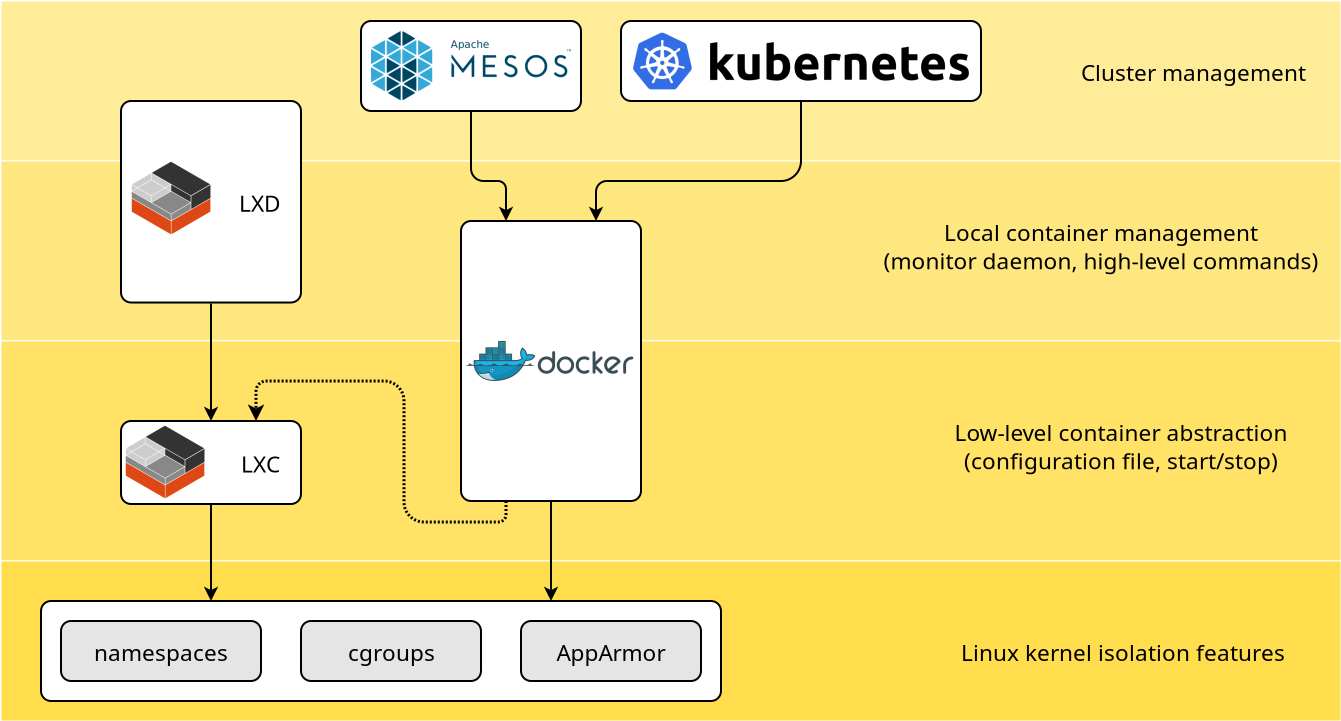 <?xml version="1.0" encoding="UTF-8"?>
<dia:diagram xmlns:dia="http://www.lysator.liu.se/~alla/dia/">
  <dia:layer name="Background" visible="true" connectable="true" active="true">
    <dia:object type="Flowchart - Box" version="0" id="O0">
      <dia:attribute name="obj_pos">
        <dia:point val="18,0"/>
      </dia:attribute>
      <dia:attribute name="obj_bb">
        <dia:rectangle val="18,-5.877e-39;85,8"/>
      </dia:attribute>
      <dia:attribute name="elem_corner">
        <dia:point val="18,0"/>
      </dia:attribute>
      <dia:attribute name="elem_width">
        <dia:real val="67"/>
      </dia:attribute>
      <dia:attribute name="elem_height">
        <dia:real val="8"/>
      </dia:attribute>
      <dia:attribute name="border_width">
        <dia:real val="1.175e-38"/>
      </dia:attribute>
      <dia:attribute name="border_color">
        <dia:color val="#ffffffff"/>
      </dia:attribute>
      <dia:attribute name="inner_color">
        <dia:color val="#ffec99ff"/>
      </dia:attribute>
      <dia:attribute name="show_background">
        <dia:boolean val="true"/>
      </dia:attribute>
      <dia:attribute name="padding">
        <dia:real val="0.5"/>
      </dia:attribute>
      <dia:attribute name="text">
        <dia:composite type="text">
          <dia:attribute name="string">
            <dia:string>##</dia:string>
          </dia:attribute>
          <dia:attribute name="font">
            <dia:font family="sans" style="0" name="Helvetica"/>
          </dia:attribute>
          <dia:attribute name="height">
            <dia:real val="0.8"/>
          </dia:attribute>
          <dia:attribute name="pos">
            <dia:point val="51.5,4.194"/>
          </dia:attribute>
          <dia:attribute name="color">
            <dia:color val="#000000ff"/>
          </dia:attribute>
          <dia:attribute name="alignment">
            <dia:enum val="1"/>
          </dia:attribute>
        </dia:composite>
      </dia:attribute>
    </dia:object>
    <dia:object type="Flowchart - Box" version="0" id="O1">
      <dia:attribute name="obj_pos">
        <dia:point val="18,8"/>
      </dia:attribute>
      <dia:attribute name="obj_bb">
        <dia:rectangle val="18,8;85,17"/>
      </dia:attribute>
      <dia:attribute name="elem_corner">
        <dia:point val="18,8"/>
      </dia:attribute>
      <dia:attribute name="elem_width">
        <dia:real val="67"/>
      </dia:attribute>
      <dia:attribute name="elem_height">
        <dia:real val="9"/>
      </dia:attribute>
      <dia:attribute name="border_width">
        <dia:real val="1.175e-38"/>
      </dia:attribute>
      <dia:attribute name="border_color">
        <dia:color val="#ffffffff"/>
      </dia:attribute>
      <dia:attribute name="inner_color">
        <dia:color val="#ffe77fff"/>
      </dia:attribute>
      <dia:attribute name="show_background">
        <dia:boolean val="true"/>
      </dia:attribute>
      <dia:attribute name="padding">
        <dia:real val="0.5"/>
      </dia:attribute>
      <dia:attribute name="text">
        <dia:composite type="text">
          <dia:attribute name="string">
            <dia:string>##</dia:string>
          </dia:attribute>
          <dia:attribute name="font">
            <dia:font family="sans" style="0" name="Helvetica"/>
          </dia:attribute>
          <dia:attribute name="height">
            <dia:real val="0.8"/>
          </dia:attribute>
          <dia:attribute name="pos">
            <dia:point val="51.5,12.694"/>
          </dia:attribute>
          <dia:attribute name="color">
            <dia:color val="#000000ff"/>
          </dia:attribute>
          <dia:attribute name="alignment">
            <dia:enum val="1"/>
          </dia:attribute>
        </dia:composite>
      </dia:attribute>
    </dia:object>
    <dia:object type="Flowchart - Box" version="0" id="O2">
      <dia:attribute name="obj_pos">
        <dia:point val="18,17"/>
      </dia:attribute>
      <dia:attribute name="obj_bb">
        <dia:rectangle val="18,17;85,28"/>
      </dia:attribute>
      <dia:attribute name="elem_corner">
        <dia:point val="18,17"/>
      </dia:attribute>
      <dia:attribute name="elem_width">
        <dia:real val="67"/>
      </dia:attribute>
      <dia:attribute name="elem_height">
        <dia:real val="11"/>
      </dia:attribute>
      <dia:attribute name="border_width">
        <dia:real val="1.175e-38"/>
      </dia:attribute>
      <dia:attribute name="border_color">
        <dia:color val="#ffffffff"/>
      </dia:attribute>
      <dia:attribute name="inner_color">
        <dia:color val="#ffe266ff"/>
      </dia:attribute>
      <dia:attribute name="show_background">
        <dia:boolean val="true"/>
      </dia:attribute>
      <dia:attribute name="padding">
        <dia:real val="0.5"/>
      </dia:attribute>
      <dia:attribute name="text">
        <dia:composite type="text">
          <dia:attribute name="string">
            <dia:string>##</dia:string>
          </dia:attribute>
          <dia:attribute name="font">
            <dia:font family="sans" style="0" name="Helvetica"/>
          </dia:attribute>
          <dia:attribute name="height">
            <dia:real val="0.8"/>
          </dia:attribute>
          <dia:attribute name="pos">
            <dia:point val="51.5,22.694"/>
          </dia:attribute>
          <dia:attribute name="color">
            <dia:color val="#000000ff"/>
          </dia:attribute>
          <dia:attribute name="alignment">
            <dia:enum val="1"/>
          </dia:attribute>
        </dia:composite>
      </dia:attribute>
    </dia:object>
    <dia:object type="Flowchart - Box" version="0" id="O3">
      <dia:attribute name="obj_pos">
        <dia:point val="18,28"/>
      </dia:attribute>
      <dia:attribute name="obj_bb">
        <dia:rectangle val="18,28;85,36"/>
      </dia:attribute>
      <dia:attribute name="elem_corner">
        <dia:point val="18,28"/>
      </dia:attribute>
      <dia:attribute name="elem_width">
        <dia:real val="67"/>
      </dia:attribute>
      <dia:attribute name="elem_height">
        <dia:real val="8"/>
      </dia:attribute>
      <dia:attribute name="border_width">
        <dia:real val="1.175e-38"/>
      </dia:attribute>
      <dia:attribute name="border_color">
        <dia:color val="#ffffffff"/>
      </dia:attribute>
      <dia:attribute name="inner_color">
        <dia:color val="#ffdd4cff"/>
      </dia:attribute>
      <dia:attribute name="show_background">
        <dia:boolean val="true"/>
      </dia:attribute>
      <dia:attribute name="padding">
        <dia:real val="0.5"/>
      </dia:attribute>
      <dia:attribute name="text">
        <dia:composite type="text">
          <dia:attribute name="string">
            <dia:string>##</dia:string>
          </dia:attribute>
          <dia:attribute name="font">
            <dia:font family="sans" style="0" name="Helvetica"/>
          </dia:attribute>
          <dia:attribute name="height">
            <dia:real val="0.8"/>
          </dia:attribute>
          <dia:attribute name="pos">
            <dia:point val="51.5,32.194"/>
          </dia:attribute>
          <dia:attribute name="color">
            <dia:color val="#000000ff"/>
          </dia:attribute>
          <dia:attribute name="alignment">
            <dia:enum val="1"/>
          </dia:attribute>
        </dia:composite>
      </dia:attribute>
    </dia:object>
    <dia:object type="Flowchart - Box" version="0" id="O4">
      <dia:attribute name="obj_pos">
        <dia:point val="20,30"/>
      </dia:attribute>
      <dia:attribute name="obj_bb">
        <dia:rectangle val="19.95,29.95;54.05,35.05"/>
      </dia:attribute>
      <dia:attribute name="elem_corner">
        <dia:point val="20,30"/>
      </dia:attribute>
      <dia:attribute name="elem_width">
        <dia:real val="34"/>
      </dia:attribute>
      <dia:attribute name="elem_height">
        <dia:real val="5"/>
      </dia:attribute>
      <dia:attribute name="show_background">
        <dia:boolean val="true"/>
      </dia:attribute>
      <dia:attribute name="corner_radius">
        <dia:real val="0.5"/>
      </dia:attribute>
      <dia:attribute name="padding">
        <dia:real val="0.5"/>
      </dia:attribute>
      <dia:attribute name="text">
        <dia:composite type="text">
          <dia:attribute name="string">
            <dia:string>##</dia:string>
          </dia:attribute>
          <dia:attribute name="font">
            <dia:font family="sans" style="0" name="Helvetica"/>
          </dia:attribute>
          <dia:attribute name="height">
            <dia:real val="0.8"/>
          </dia:attribute>
          <dia:attribute name="pos">
            <dia:point val="37,32.694"/>
          </dia:attribute>
          <dia:attribute name="color">
            <dia:color val="#000000ff"/>
          </dia:attribute>
          <dia:attribute name="alignment">
            <dia:enum val="1"/>
          </dia:attribute>
        </dia:composite>
      </dia:attribute>
    </dia:object>
    <dia:object type="Flowchart - Box" version="0" id="O5">
      <dia:attribute name="obj_pos">
        <dia:point val="33,31"/>
      </dia:attribute>
      <dia:attribute name="obj_bb">
        <dia:rectangle val="32.95,30.95;42.05,34.05"/>
      </dia:attribute>
      <dia:attribute name="elem_corner">
        <dia:point val="33,31"/>
      </dia:attribute>
      <dia:attribute name="elem_width">
        <dia:real val="9"/>
      </dia:attribute>
      <dia:attribute name="elem_height">
        <dia:real val="3"/>
      </dia:attribute>
      <dia:attribute name="inner_color">
        <dia:color val="#e5e5e5ff"/>
      </dia:attribute>
      <dia:attribute name="show_background">
        <dia:boolean val="true"/>
      </dia:attribute>
      <dia:attribute name="corner_radius">
        <dia:real val="0.5"/>
      </dia:attribute>
      <dia:attribute name="padding">
        <dia:real val="0"/>
      </dia:attribute>
      <dia:attribute name="text">
        <dia:composite type="text">
          <dia:attribute name="string">
            <dia:string>#cgroups#</dia:string>
          </dia:attribute>
          <dia:attribute name="font">
            <dia:font family="sans" style="0" name="Helvetica"/>
          </dia:attribute>
          <dia:attribute name="height">
            <dia:real val="1.411"/>
          </dia:attribute>
          <dia:attribute name="pos">
            <dia:point val="37.5,32.842"/>
          </dia:attribute>
          <dia:attribute name="color">
            <dia:color val="#000000ff"/>
          </dia:attribute>
          <dia:attribute name="alignment">
            <dia:enum val="1"/>
          </dia:attribute>
        </dia:composite>
      </dia:attribute>
    </dia:object>
    <dia:object type="Flowchart - Box" version="0" id="O6">
      <dia:attribute name="obj_pos">
        <dia:point val="21,31"/>
      </dia:attribute>
      <dia:attribute name="obj_bb">
        <dia:rectangle val="20.95,30.95;31.05,34.05"/>
      </dia:attribute>
      <dia:attribute name="elem_corner">
        <dia:point val="21,31"/>
      </dia:attribute>
      <dia:attribute name="elem_width">
        <dia:real val="10"/>
      </dia:attribute>
      <dia:attribute name="elem_height">
        <dia:real val="3"/>
      </dia:attribute>
      <dia:attribute name="inner_color">
        <dia:color val="#e5e5e5ff"/>
      </dia:attribute>
      <dia:attribute name="show_background">
        <dia:boolean val="true"/>
      </dia:attribute>
      <dia:attribute name="corner_radius">
        <dia:real val="0.5"/>
      </dia:attribute>
      <dia:attribute name="padding">
        <dia:real val="0"/>
      </dia:attribute>
      <dia:attribute name="text">
        <dia:composite type="text">
          <dia:attribute name="string">
            <dia:string>#namespaces#</dia:string>
          </dia:attribute>
          <dia:attribute name="font">
            <dia:font family="sans" style="0" name="Helvetica"/>
          </dia:attribute>
          <dia:attribute name="height">
            <dia:real val="1.411"/>
          </dia:attribute>
          <dia:attribute name="pos">
            <dia:point val="26,32.842"/>
          </dia:attribute>
          <dia:attribute name="color">
            <dia:color val="#000000ff"/>
          </dia:attribute>
          <dia:attribute name="alignment">
            <dia:enum val="1"/>
          </dia:attribute>
        </dia:composite>
      </dia:attribute>
    </dia:object>
    <dia:object type="Flowchart - Box" version="0" id="O7">
      <dia:attribute name="obj_pos">
        <dia:point val="24,21"/>
      </dia:attribute>
      <dia:attribute name="obj_bb">
        <dia:rectangle val="23.95,20.95;33.05,25.2"/>
      </dia:attribute>
      <dia:attribute name="elem_corner">
        <dia:point val="24,21"/>
      </dia:attribute>
      <dia:attribute name="elem_width">
        <dia:real val="9"/>
      </dia:attribute>
      <dia:attribute name="elem_height">
        <dia:real val="4.15"/>
      </dia:attribute>
      <dia:attribute name="show_background">
        <dia:boolean val="true"/>
      </dia:attribute>
      <dia:attribute name="corner_radius">
        <dia:real val="0.5"/>
      </dia:attribute>
      <dia:attribute name="padding">
        <dia:real val="0.5"/>
      </dia:attribute>
      <dia:attribute name="text">
        <dia:composite type="text">
          <dia:attribute name="string">
            <dia:string>#LXC  #</dia:string>
          </dia:attribute>
          <dia:attribute name="font">
            <dia:font family="sans" style="0" name="Helvetica"/>
          </dia:attribute>
          <dia:attribute name="height">
            <dia:real val="1.411"/>
          </dia:attribute>
          <dia:attribute name="pos">
            <dia:point val="32.55,23.417"/>
          </dia:attribute>
          <dia:attribute name="color">
            <dia:color val="#000000ff"/>
          </dia:attribute>
          <dia:attribute name="alignment">
            <dia:enum val="2"/>
          </dia:attribute>
        </dia:composite>
      </dia:attribute>
    </dia:object>
    <dia:object type="Flowchart - Box" version="0" id="O8">
      <dia:attribute name="obj_pos">
        <dia:point val="24,5"/>
      </dia:attribute>
      <dia:attribute name="obj_bb">
        <dia:rectangle val="23.95,4.95;33.05,15.125"/>
      </dia:attribute>
      <dia:attribute name="elem_corner">
        <dia:point val="24,5"/>
      </dia:attribute>
      <dia:attribute name="elem_width">
        <dia:real val="9"/>
      </dia:attribute>
      <dia:attribute name="elem_height">
        <dia:real val="10.075"/>
      </dia:attribute>
      <dia:attribute name="show_background">
        <dia:boolean val="true"/>
      </dia:attribute>
      <dia:attribute name="corner_radius">
        <dia:real val="0.5"/>
      </dia:attribute>
      <dia:attribute name="padding">
        <dia:real val="0.5"/>
      </dia:attribute>
      <dia:attribute name="text">
        <dia:composite type="text">
          <dia:attribute name="string">
            <dia:string>#LXD  #</dia:string>
          </dia:attribute>
          <dia:attribute name="font">
            <dia:font family="sans" style="0" name="Helvetica"/>
          </dia:attribute>
          <dia:attribute name="height">
            <dia:real val="1.411"/>
          </dia:attribute>
          <dia:attribute name="pos">
            <dia:point val="32.55,10.38"/>
          </dia:attribute>
          <dia:attribute name="color">
            <dia:color val="#000000ff"/>
          </dia:attribute>
          <dia:attribute name="alignment">
            <dia:enum val="2"/>
          </dia:attribute>
        </dia:composite>
      </dia:attribute>
    </dia:object>
    <dia:object type="Flowchart - Box" version="0" id="O9">
      <dia:attribute name="obj_pos">
        <dia:point val="41,11"/>
      </dia:attribute>
      <dia:attribute name="obj_bb">
        <dia:rectangle val="40.95,10.95;50.05,25.05"/>
      </dia:attribute>
      <dia:attribute name="elem_corner">
        <dia:point val="41,11"/>
      </dia:attribute>
      <dia:attribute name="elem_width">
        <dia:real val="9"/>
      </dia:attribute>
      <dia:attribute name="elem_height">
        <dia:real val="14"/>
      </dia:attribute>
      <dia:attribute name="show_background">
        <dia:boolean val="true"/>
      </dia:attribute>
      <dia:attribute name="corner_radius">
        <dia:real val="0.5"/>
      </dia:attribute>
      <dia:attribute name="padding">
        <dia:real val="0"/>
      </dia:attribute>
      <dia:attribute name="text">
        <dia:composite type="text">
          <dia:attribute name="string">
            <dia:string>##</dia:string>
          </dia:attribute>
          <dia:attribute name="font">
            <dia:font family="sans" style="0" name="Helvetica"/>
          </dia:attribute>
          <dia:attribute name="height">
            <dia:real val="1.482"/>
          </dia:attribute>
          <dia:attribute name="pos">
            <dia:point val="45.5,18.359"/>
          </dia:attribute>
          <dia:attribute name="color">
            <dia:color val="#000000ff"/>
          </dia:attribute>
          <dia:attribute name="alignment">
            <dia:enum val="1"/>
          </dia:attribute>
        </dia:composite>
      </dia:attribute>
    </dia:object>
    <dia:object type="Standard - Line" version="0" id="O10">
      <dia:attribute name="obj_pos">
        <dia:point val="28.5,15.124"/>
      </dia:attribute>
      <dia:attribute name="obj_bb">
        <dia:rectangle val="28.138,15.074;28.862,21.05"/>
      </dia:attribute>
      <dia:attribute name="conn_endpoints">
        <dia:point val="28.5,15.124"/>
        <dia:point val="28.5,21"/>
      </dia:attribute>
      <dia:attribute name="numcp">
        <dia:int val="1"/>
      </dia:attribute>
      <dia:attribute name="end_arrow">
        <dia:enum val="22"/>
      </dia:attribute>
      <dia:attribute name="end_arrow_length">
        <dia:real val="0.5"/>
      </dia:attribute>
      <dia:attribute name="end_arrow_width">
        <dia:real val="0.5"/>
      </dia:attribute>
      <dia:connections>
        <dia:connection handle="0" to="O8" connection="16"/>
        <dia:connection handle="1" to="O7" connection="2"/>
      </dia:connections>
    </dia:object>
    <dia:object type="Standard - Line" version="0" id="O11">
      <dia:attribute name="obj_pos">
        <dia:point val="28.5,25.199"/>
      </dia:attribute>
      <dia:attribute name="obj_bb">
        <dia:rectangle val="28.138,25.149;28.862,30.05"/>
      </dia:attribute>
      <dia:attribute name="conn_endpoints">
        <dia:point val="28.5,25.199"/>
        <dia:point val="28.5,30"/>
      </dia:attribute>
      <dia:attribute name="numcp">
        <dia:int val="1"/>
      </dia:attribute>
      <dia:attribute name="end_arrow">
        <dia:enum val="22"/>
      </dia:attribute>
      <dia:attribute name="end_arrow_length">
        <dia:real val="0.5"/>
      </dia:attribute>
      <dia:attribute name="end_arrow_width">
        <dia:real val="0.5"/>
      </dia:attribute>
      <dia:connections>
        <dia:connection handle="0" to="O7" connection="16"/>
        <dia:connection handle="1" to="O4" connection="1"/>
      </dia:connections>
    </dia:object>
    <dia:object type="Standard - Line" version="0" id="O12">
      <dia:attribute name="obj_pos">
        <dia:point val="45.5,25.05"/>
      </dia:attribute>
      <dia:attribute name="obj_bb">
        <dia:rectangle val="45.138,25.0;45.862,30.05"/>
      </dia:attribute>
      <dia:attribute name="conn_endpoints">
        <dia:point val="45.5,25.05"/>
        <dia:point val="45.5,30"/>
      </dia:attribute>
      <dia:attribute name="numcp">
        <dia:int val="1"/>
      </dia:attribute>
      <dia:attribute name="end_arrow">
        <dia:enum val="22"/>
      </dia:attribute>
      <dia:attribute name="end_arrow_length">
        <dia:real val="0.5"/>
      </dia:attribute>
      <dia:attribute name="end_arrow_width">
        <dia:real val="0.5"/>
      </dia:attribute>
      <dia:connections>
        <dia:connection handle="0" to="O9" connection="16"/>
        <dia:connection handle="1" to="O4" connection="3"/>
      </dia:connections>
    </dia:object>
    <dia:object type="Flowchart - Box" version="0" id="O13">
      <dia:attribute name="obj_pos">
        <dia:point val="36,1"/>
      </dia:attribute>
      <dia:attribute name="obj_bb">
        <dia:rectangle val="35.95,0.95;47.05,5.55"/>
      </dia:attribute>
      <dia:attribute name="elem_corner">
        <dia:point val="36,1"/>
      </dia:attribute>
      <dia:attribute name="elem_width">
        <dia:real val="11"/>
      </dia:attribute>
      <dia:attribute name="elem_height">
        <dia:real val="4.5"/>
      </dia:attribute>
      <dia:attribute name="show_background">
        <dia:boolean val="true"/>
      </dia:attribute>
      <dia:attribute name="corner_radius">
        <dia:real val="0.5"/>
      </dia:attribute>
      <dia:attribute name="padding">
        <dia:real val="0"/>
      </dia:attribute>
      <dia:attribute name="text">
        <dia:composite type="text">
          <dia:attribute name="string">
            <dia:string>##</dia:string>
          </dia:attribute>
          <dia:attribute name="font">
            <dia:font family="sans" style="0" name="Helvetica"/>
          </dia:attribute>
          <dia:attribute name="height">
            <dia:real val="1.482"/>
          </dia:attribute>
          <dia:attribute name="pos">
            <dia:point val="41.5,3.609"/>
          </dia:attribute>
          <dia:attribute name="color">
            <dia:color val="#000000ff"/>
          </dia:attribute>
          <dia:attribute name="alignment">
            <dia:enum val="1"/>
          </dia:attribute>
        </dia:composite>
      </dia:attribute>
    </dia:object>
    <dia:object type="Standard - Text" version="1" id="O14">
      <dia:attribute name="obj_pos">
        <dia:point val="72,4"/>
      </dia:attribute>
      <dia:attribute name="obj_bb">
        <dia:rectangle val="72,2.952;83.928,4.266"/>
      </dia:attribute>
      <dia:attribute name="text">
        <dia:composite type="text">
          <dia:attribute name="string">
            <dia:string>#Cluster management#</dia:string>
          </dia:attribute>
          <dia:attribute name="font">
            <dia:font family="sans" style="0" name="Helvetica"/>
          </dia:attribute>
          <dia:attribute name="height">
            <dia:real val="1.411"/>
          </dia:attribute>
          <dia:attribute name="pos">
            <dia:point val="72,4"/>
          </dia:attribute>
          <dia:attribute name="color">
            <dia:color val="#000000ff"/>
          </dia:attribute>
          <dia:attribute name="alignment">
            <dia:enum val="0"/>
          </dia:attribute>
        </dia:composite>
      </dia:attribute>
      <dia:attribute name="valign">
        <dia:enum val="3"/>
      </dia:attribute>
    </dia:object>
    <dia:object type="Standard - Text" version="1" id="O15">
      <dia:attribute name="obj_pos">
        <dia:point val="66,33"/>
      </dia:attribute>
      <dia:attribute name="obj_bb">
        <dia:rectangle val="66,31.952;83.018,33.266"/>
      </dia:attribute>
      <dia:attribute name="text">
        <dia:composite type="text">
          <dia:attribute name="string">
            <dia:string>#Linux kernel isolation features#</dia:string>
          </dia:attribute>
          <dia:attribute name="font">
            <dia:font family="sans" style="0" name="Helvetica"/>
          </dia:attribute>
          <dia:attribute name="height">
            <dia:real val="1.411"/>
          </dia:attribute>
          <dia:attribute name="pos">
            <dia:point val="66,33"/>
          </dia:attribute>
          <dia:attribute name="color">
            <dia:color val="#000000ff"/>
          </dia:attribute>
          <dia:attribute name="alignment">
            <dia:enum val="0"/>
          </dia:attribute>
        </dia:composite>
      </dia:attribute>
      <dia:attribute name="valign">
        <dia:enum val="3"/>
      </dia:attribute>
    </dia:object>
    <dia:object type="Standard - Text" version="1" id="O16">
      <dia:attribute name="obj_pos">
        <dia:point val="74,22"/>
      </dia:attribute>
      <dia:attribute name="obj_bb">
        <dia:rectangle val="65.12,20.952;82.88,23.677"/>
      </dia:attribute>
      <dia:attribute name="text">
        <dia:composite type="text">
          <dia:attribute name="string">
            <dia:string>#Low-level container abstraction
(configuration file, start/stop)#</dia:string>
          </dia:attribute>
          <dia:attribute name="font">
            <dia:font family="sans" style="0" name="Helvetica"/>
          </dia:attribute>
          <dia:attribute name="height">
            <dia:real val="1.411"/>
          </dia:attribute>
          <dia:attribute name="pos">
            <dia:point val="74,22"/>
          </dia:attribute>
          <dia:attribute name="color">
            <dia:color val="#000000ff"/>
          </dia:attribute>
          <dia:attribute name="alignment">
            <dia:enum val="1"/>
          </dia:attribute>
        </dia:composite>
      </dia:attribute>
      <dia:attribute name="valign">
        <dia:enum val="3"/>
      </dia:attribute>
    </dia:object>
    <dia:object type="Standard - Text" version="1" id="O17">
      <dia:attribute name="obj_pos">
        <dia:point val="73,12"/>
      </dia:attribute>
      <dia:attribute name="obj_bb">
        <dia:rectangle val="61.441,10.952;84.559,13.677"/>
      </dia:attribute>
      <dia:attribute name="text">
        <dia:composite type="text">
          <dia:attribute name="string">
            <dia:string>#Local container management
(monitor daemon, high-level commands)#</dia:string>
          </dia:attribute>
          <dia:attribute name="font">
            <dia:font family="sans" style="0" name="Helvetica"/>
          </dia:attribute>
          <dia:attribute name="height">
            <dia:real val="1.411"/>
          </dia:attribute>
          <dia:attribute name="pos">
            <dia:point val="73,12"/>
          </dia:attribute>
          <dia:attribute name="color">
            <dia:color val="#000000ff"/>
          </dia:attribute>
          <dia:attribute name="alignment">
            <dia:enum val="1"/>
          </dia:attribute>
        </dia:composite>
      </dia:attribute>
      <dia:attribute name="valign">
        <dia:enum val="3"/>
      </dia:attribute>
    </dia:object>
    <dia:object type="Standard - Image" version="0" id="O18">
      <dia:attribute name="obj_pos">
        <dia:point val="36.5,1.5"/>
      </dia:attribute>
      <dia:attribute name="obj_bb">
        <dia:rectangle val="36.5,1.5;46.5,4.961"/>
      </dia:attribute>
      <dia:attribute name="elem_corner">
        <dia:point val="36.5,1.5"/>
      </dia:attribute>
      <dia:attribute name="elem_width">
        <dia:real val="10"/>
      </dia:attribute>
      <dia:attribute name="elem_height">
        <dia:real val="3.461"/>
      </dia:attribute>
      <dia:attribute name="draw_border">
        <dia:boolean val="false"/>
      </dia:attribute>
      <dia:attribute name="keep_aspect">
        <dia:boolean val="true"/>
      </dia:attribute>
      <dia:attribute name="file">
        <dia:string>##</dia:string>
      </dia:attribute>
      <dia:attribute name="inline_data">
        <dia:boolean val="true"/>
      </dia:attribute>
      <dia:attribute name="pixbuf">
        <dia:composite type="pixbuf">
          <dia:attribute name="data">
            <dia:data>iVBORw0KGgoAAAANSUhEUgAAAfEAAACsCAYAAABrVZXgAAAABHNCSVQICAgIfAhkiAAAIABJREFU
eJzsnXdcFHf6xz/P7C5dQbH3BruAorKLLc0kljTTjAtqYtS0u1wu5Urucr/kQi7JXcpdjNfNJbZE
YddoEo1do8YuCygK7AKCiAUrqEjbnXl+fwAGdmepu2CZ9+vlK2G+M/N9dmDn+X6fSlBwS/TSQ4Hs
qHgLoqg7/Ny4R+uO6f7+w1fqwODVR+bGrAARt5eMCgoKCgq3Lur2FuC6JIGF6AFpc4qzUj8pSj/Q
sfvw0YXOp5zPPnh/6YmCmf0LrB+Emq3Pphp1P7SHqAoKCgoKty6KEnfCYLI9cDF75X9zVu/qW3nl
EgBActiDnM+Tqqp8qq5eRuHeLQPPZaVt7Z+wPKVHZOys/cawzDYXWkFBQUHhlkRR4jUYzFZtSZ5t
sXXVwjFlF8/WG5PsdpfnJEmSpvb/K0ouoHD3Zn1xXvaR8E82rvUbMPiZ9MeHnHW+RkFBQUFBwZPc
8kp82LL0TvYL5/9ydNOq5y4V5Ahy50iiSC4HRdHl2ZWeLqCjRYUPhYZFFUYt2PNhZd+u7+c+EFbp
BbEVFBQUFBQgq7RuBcZv26YevjjltQsH953MXZf4gjsFXg3XV+LMxG6eHbOE89mHfWzfLX7r6tat
p0Z+mTrVo4IrKCgoKCjUcEvuxEcmZtx7bEf6otNpK/vay642fgGjnhKPWpGpOcGS6+68DpLdjjPp
+ztfKsj+esA7iRndtDEzD8RrD7VOcgUFBQUFhZ+4pZR4jDljSGlhwX+Prl1+b+mZU824sr7C7no1
QDjRxCsrLhXj+K5NUcV52WnaeZu+79i79/PJxqiiZkyuoKCgoKAgyy2hxKOXHgp0lF760/FtG165
eDRDBW5dWveVLhcENPMWV04do9Kigimdw4YVDv3fnnld1D3/uH3OwIpWCaKgoKCgcEtzcyvxBBaG
9095/tyRAx+fPXwgSHI4WnYfJ3N6Rbm/wM3V4gBYYlywpasvFeT89tLwMXP0y9OfS5kR/W3LhFJQ
UFBQuNW5aZX4qESr4Xzeqi+z1+zU1eZ7t5z6gW1+8GvVbt5RUY6T+7d1uWBL/2bIB98e7NQv7Mnk
GVEZrRRSQUFBQeEW46ZT4vqVmT1LTxbNy960wnj5RF6DwWdNxklfV9mvCtSCnbgzFSUXkLf1uxEd
+ww+HPnPHxf7d+v9WopxcGtXHAoKCgoKtwg3jRLXL7BoHILj16f27Eg4eyTFlyXRY/eWqP5O3N9f
I7Dksdvj8omjVFpUMKfb0Nj4EV+m/fHg0RGfIIE8OIOCgoKCws3ITZEnblieOfHC6Zxj1jVf/uVM
+gGPKnAAgFRfidsdagEe7nkiORwoOrjX37py8ccDpMSjsYlZ4zw6gYKCgoLCTccNvRMf/XVmWEnh
8YXZ65bd3ryUsWbiVOvFx1EhQPJO47Kqq5dxfO/mARePZe/Wzt+0JqRrz+f2zxh2xiuTKSgoKCjc
0NyQSjzKnBGEiyUfHv1h/c8u5mYIrU0Za5z6eeIOX5XHd+LOlJ4uQO66wildI2MKhi+yvN1pwJW/
bb/77haG1ysoKCgo3IzccOZ0Q2LGw2WZR/Jz1i578WLOkTZQ4K6ooVF50ifuDpYknD1i8bV+u/iD
YzuK8gwm623en1VBQUFB4UbhhtmJx5gzhlw9dWpx9veJt5WePdmmczPq54lLVUQuIetexF52Fcd3
b+pbcjx3V+R/dpiDQ7v8fK8x6mKbCaCgoKCgcF1yQ+zEDaasqReOHMrMXZ/U5gocAJx3+yrYVW0v
BHC5MA/Zq5cZz+XlZo/+OjOsPWRQUFBQULh+uCGUuKDB9tDwoZ91Hz6WSWgP/emZdPPWIqjV6DF8
9OWOfYf8Zv8TkTntLY+CgoKCQvtyQ5jTDzwecQHAS/qkzIXBfQZ8fmLftpFXz3kxGt0Zp0rplT7s
bGH3Oh37DuFehjsTO3Ts8fP9M8Mut+nkCgoKCgrXJTeEEq8lJT4yFcx6Q2iPp85kpP696OCeYNFe
6fV5nQPRBZG5rXS4T2BH9NLfntMpLCo+JT4ytW1mVVBQUFC4EbhuzOnDlqV3cj420pzT1eVEIrbM
HLq04wh9n4hHZ8/vGqkXvb4rpvpqXBB9mbw9pSCga8SI8rBHn3wpT3xCJ6vAE1gY8U1+iPPhseaM
zt6VTuFWQTVp7jPCxDn/VU2a+3x7y6KgoOBKu+/EY5ZbowU1PgHzSQBP1x1Tsfhvg8kapCLVr/cb
wzLrjmUYo0oBvKpPyvlH8IAhC4ssu+5s26A3761/OvQawD1iblvm32/wLw8+NrBE7hy9yXo3wfYJ
VWENgD/WHXOweq3BbD2jguoPzs9NofUIE+csJFA0AID4A3HToq/bWSSvwRJPBCFOgrQSwGftLY+C
gkJ92k2J65fbuggqfouBX4ChAtF617M4BKAJIouTDEnWZSrJ/lvn6mUp8WFHAdw1MjHj3ovW9MVF
abv62MvLPCusU7cTwcc75nTfjiHoqb/9SMiAqJmpM3TpcueM/jozTJKE95kxreaQxfkcZu4JYIwI
cUqs2bqSgN8dMOryPS/xLch9swdAxGyuKeNHEl4GcNMqcQUFheubNjenj1+U7xdrynqDVJzHwMsA
qsPNGS5mYYIQVPO/AghPiSpNtt5k/d34Rfl+zuemTY/a2qVX2CDd1Gd+32PkuApPRrELEFyTwtlz
WlxQq9F9+JjLuoeenpX3h6nD5BT4sGXpnQwm6zxRFDLqKHCAEOx8LhE61t6aGdMkRqYhyfqRnMtC
oXkIIs1Btf+mAgCYcAcmPzOkfaVSUFC4VWk7Jc5MhiRbfKl/pZVBfwbQwekMF60rgf2dDnUk4IMr
AZVZsWZbHLi+Jk15wWA/9HTMh13G3N0//KH4FR37DPJIRRbnmwiixOShJ9ex72BJ+9DMf3eNHtMr
bc6IL53H9QssGr3J+rKv2icHwKsANPVkk7EJsOvv1Q+E3/qqfXJik2wvjt+2rd3dKDcohJ9cPvMA
FAKAIPGcdpNIQUHhlqZNXuYxSZljBLPtExDGNnCaizIiN4sMAgYwc5LBbHtFSsr8VWp85L664+mP
DzkLwBhjztIXW498VXRwt67ySsvbdBPVr/ZSIXKr7ekBnbuhh/72faGDBs9yl/Mda8qawqCPAWgb
EE7uGbkTLpSJ/1V6tufPYhNtryVP125tvuS3LuoJc++VwP0BQJLExUK1tecNgGchIeEtJCS4L8Y7
4flgOKr8AVRg++LqOIfJc4erJCkaJPiTJGU7Ol3diRUrGm7BN+H5YMAxTCVwbwaHkoQSUcWHsHFJ
RjM+CmHi7OEqRiSDgknAOVHkAtwxIKXBz1DLvbPCVSQYmISOBOm4SOIObPryaqPXJSQI2FtoUEmi
lpmCCHRWZGEXtn6uNPhRUGghXlXienNGP2L1BwDHo5EQcjcKuzFNOVYgYY/BlGUS1fz7tKmRBXUH
U40RKWCOHLl88FPnM9PnF6XtC2lZSpqMOb2FqH390G3YqHPdhsU+kzpj6JpcmXNqg/2YcW9j92OW
5J5RY89tGAu8xWCyfsus+k1NXIFCI0jEcwGAgH3YujRbum/uEkHkNwD0Ue8qmOgANrq7VoB9ATQU
x8Qr+Z5nfq1SSctZ4nEMApjBRBBKgo4JE2bPcWxZvN3lBhNmj1GR8FeGfSyq3SQACEyAIBEwaW66
BP45Ni3a09BnUE2a8zQz3gHQv9aOxQwIAgG7C87QhDlviFsWLZK9+N5ZoSSoFhLwcPUXgsEgCKy+
QBNmPy9uWbzK/byz5/LugncB9GIQQNVXCyQyJs5ZJtn5l9cWNwoKCk3GK+b06KWHAg2mrARilRXg
6WhCDphc9RQGN0U+Aihe5RCyY03W+Xrz0fo+YiJOmxmztM/we3uFPzLr3a6RI6vkN68NzeCUYuYj
cXPvQYKArpExdu3jsz/0u+P2vqkzhq5xPke/3NYl1mSdL6iQiiYocAAgyCa7NTUg4FEiMSvWZJ0/
+qucjo2ffgsz4flgAI8BADOWAgA2LLQRsB8AJMLcJt2HqaOglrYyMIqZvgXxByAsBXAJwACJaAMm
PXOn82UCyMDg2wCcZ2A1gH8C/C8m2gDADuZogfEDJj8zyt3UwqQ5/2bGYgD9AVwAKAmgT8D4jMAH
AHRjYr0buQMEQbWZgIcI2AHwFwzehOrYgFAmMmPiXIPsvBPn/IOZvgDQC0AeGAvBmMfgtQAkAE8K
GtqJ8S8GyV2voKDgHs/uxBNYMETa5oDxHoAezbqWXCPF3Cgod/gw8DKxI86QlPX2QEH3+QojXTNN
7jX2LQfwx9Ercz4LHhD+2Zm0PfdfOV3YVOHq/dTcYi8deg/gniPGfhvcrefP5XqDjzUX+ju49FUG
v8GusQKN0dqFmIaBl0WNaIxNsv4h2apdggRqgx5tNxYC7DMA+AGolHwrk2qPM2MJCKMBPILJz3TG
xi8abExDwEQwLkuE27F54f5rq8OJc3sJ4C0AIgQWF0vjZ0di++KK2mGJcFjNNNFxe78fkJBQr5s9
T3p2oIodSQwapZKkf4qAiyJXTZr7PDP/vObHzyVyvOpiAp8wq59aELRyv3wC7gf4tEQ8CpuWpFyb
e+LsEQJoK4DOBP4DA4/Xm3fi3NkMfqn6JvS6NK7f3+qa7HnynBhBwmYAQwVN+V8k4JcNPT8FBYX6
eGwnHmvKvtMQYUsB43M0V4EDYLlQsRY5nrk7iP6bx7aUWHPWXc6j+6eGnch+7b4HBj8QP3bg3Q9l
+3Z0CYp3xcknXqn2bZKS8wvujIHjH87STo4bZX110uNyCtxgtj5RxVcz3QT7NYWWmNPl6MGEhYZI
236l5akrVLPTZuLvsXZ5ce3xGoVeCcBXEKUZTbzb77Bp0f56hzYvPCUJeLJmfKBKUycDAQA2L9rh
2LJwi6zPetPn+SKqr2UgFhNn12+OM22aDzO/XS0/tkibFz0v68PesvS4Y9Pize6kFghP11Xg1XIt
PgjCPKBmgVL3b298gprB71R/JCyXNi382EX+jYtSieiNmp+eqbF4KCgoNJFWK3G9OaOf3mQ1MaQd
AEa09D5EMoqHWi4fAcOZaXus2WoeuTKzv/N4anzkvqNvPK6LeHzWnN6j7ipRaXwbuls9Jd5B5Shv
yEig8vFDr5jbLmkfm/n00T88GnVgus4llztmuTXaYLZuA2MFAQOa8dGckHU5tPz3yjAA2Kk3Wb8a
mWjt1eL73ExMemYoAwYAEIAl9cbWLi9moNY10pQo9XLJT71UdmTjotQaszYY9FCzZNy8OAfAKQBQ
EcXUHVJfCrod1aZsqCR+Hy3qo8v57hS8QLS75n+DMH5292sDvsfGAugHABLTPHd3Fq9c+RLVZnV/
leAY13zZFBRuXVpsTtevsQRQWeDrYHodgHMqWPNhV8XDDGpteVNmTFM5hIcMpqyPOODqRylTDD9V
giHiVGBx9NJDK4L7DH6n6EjyKxezj6id33Ek1A9s03Q8XS4nGAmE0PARYo8Roz6Fxv/ttJnDr2Jm
/XNGrcoKFe30JwJeADfZd90Ask+otUnsRMBMlYCHDWbru+UQ52cYo6paec8bFkGS5tY80XNi1QCX
okQCYQkzngAhBpPnDsfGhYfc3YuAdKz5zG01IiZhP5hHAeS6IB4/20+lpulMdD/AOgAhAHzqnNEF
AFhCvXLFUvXCDACqHMU+u9ECGJTlbszhcFwQausyqKSOAIoAQJCEUTXfJVFFUh9MmtOjXoEFFqr/
n5kYuAigC0s8uCXyKSjcqjRfiTNT7IpsI5fxxwD6ekwSmWrkREQt2jS44g/Q21QWNCfWZP1tcpzO
XHcwfdbwqwB+E5uYOz90cNSCovR99185eezauKDS1Atp33733Y6Que8z6ijLkP5h6D5yzNrgzj1f
2jc94hicGL9tm7r0XI+fSXZ6hwDP1TaXs2B4rph8BzA+8mfVXH1S1isp8RGbPHTfGwf98xqQvcbM
jeXYnuBwPkWs6r9B0BScBdBNkHiOVJ3PL4sENJxOxVJR9a+PQ+sdnzRbJzCtZWBQne9EOYCrAJzT
0uoXQyJ0rbnkLFI+szc4vzuIy92OqTQSuMZKrhJ+Woyz1L1mjalipm9qhfkJdj1ErARYKig0g2Yp
cUNizkhaYZvPjDs8LQiTTKoUs+Dh8qb9GDAZzFm/YlH1Ssr08Hp+yeTpQwoBPBBjztJfzrN9XnRw
34iyC2cgqNUueWlqf38HAE1Q9z7oETMus2Pvgc9b4nSyuxy9yXp36Tl8Cka0Rz8N4C5uwLNZBwQd
gTbqzbbvVeCXb6USrqrOjocY13a2zwkT58x2PasAAAJrfpiJadNex4oV7iwXDf9FE9U2vv1p9To+
QS1IBd+CMAhADoH/T7T7bMP2z87XvVSYOCcfcq4ZiblGmbZt/9yfUjhKQDS/KZdIEHZ5USIFhZuO
Jinx6FW53TR2+3uA+AzLmL09AckFtsnvMlsP02gSpN0Gk/VzFunNlBnaei/DVGNECoCRBpPtgQvW
tP+qA4LOOd8iuHf/so69B5R1GRL1iwNG7Tdy04wyWwdKoL+C+XHPGBRkkI8b8MpzI+aHJOBeg8n2
oYYCPqqJ+L+pkZjn1rERBTThki6q4g5TRGCl3KAA9Gywmgtzj5pf37W/ObUm/y4JghYAS4LwADZ+
IVdegFBjTncdEc7UrAm64f5f+mL9P7zfv7easzX/9ZWCr7zbaCEbBQWFZtOgQtYvsGgMJttrPnaH
jUDPNXZ+q5BR2HK54x5EBeAFQcXZepP1ZblSpJY47bp8jhvQub/2Keex0CGR93cK7ddfToFHLz0U
aEiyvicxMsH8uPO4R5FviurN5+YPcIKdr2boTbZHvThP+zN+dg8i3AcAYP5YImFYQ/8AHAF+Kgoj
BwPDcP/MBkzGVJsZcLD2iASVruZ/T7lR4MDE2cMByOZZS4xai5NGbS8d735uzyKRUFtJ0V99uYNL
7ruCgkLrcbsTNyTZ7gf4k5oAGq8jt8N3V3bVo/MCnQiYf+VsjxdiTdmvJMeFb6l3QgJJ+wGXdp4H
jBF7XW/GpF9hnU5MHwLo4zWh60Ky0eltYTYdSOBvDGbrerXIL8rFAdzoCBqahervCEuS6l/Y8kVB
gxdMnP0VQB8QMJknzu2FzQtPyZzlKzh8n5OAv7le//RtqMnwIKZvfxrgWj98V0yb5iNnqheYfu/2
t97pyl6UBOYDNJCJ3kJCwuYmlVdtLVV990BzrHpekd/BtGk/KrtxBQXP4qIARn+dGRZrtppBvA6E
NlHgQG0Qmwtt1qCFQJEMabPebFujT8ppdoSsPikzxmC2/UhMy9BWChwAOfvEE5pU5c5zMO53CJSh
N1l/N83Mnmsdd30wBwAI2I0fGlHgACSi5ai2W6sExiw3pzHA76onzp1U7+jE2WEChGU1P1nFYvU1
C48Ert1J+wiXAj9EQsJPv+PxCWphwpx3QYhDdZqWKytWiLW52Ay+TdhVsByTn3ENrpw8d7hq0mzP
WVe2JziIhd8C1d3eqCTIjHuf7e5y3rRpKvWEuROEiXMTPTa3gsItwrWd+Pht29RXz/Z8TxTxGuqn
rbQRHuzt2QqI+SGQOCHWZP14AGnfqVv1TY7opYcCNb4+8wj0DNqhtSs7+cSnRYLyveV/d08AAR/k
s+3xmOXW59z1Qr+hmDRnHLh6EcugZY2dDgDYtKiQJs7eyaA7QZgD4APnUxjYQEBfCbxBNWHOLhbI
yiz1ItAEAL4ASiWJZ9WLIt+8+CBPnLOagIfB9Kqw+/gDmDi3RrEX3IXqXOwlINwOhuwCVNy0yCRM
mDMUhDdBiBMk6SGeOOdHAp8CqANAIyBxOAP/AvCt3D1agrhl4Uph4pzfAfiAgMdJEB/kCXP2EHEB
IKgY3JtKECMRh6A60l5BQaEZXFMA5ae7hHJ1xaV2UOCQjbL2sk+8IfwYuK9AbW20nJsmwK8vQbgb
7aDA5TjXdXt7LoZGqdR482ZodSrwtcItdklyrGjyhVS7m+bwGvO40ziXSWrcw8AaJtwO5ucI9CCq
FfghCXQ3ti5Odr6M7f4zAaopisLhAD9V/Q8hIHpHCil9pjHRpC2L3iLQ4wAyAARWl1KlZwAYq++J
wwTB453tpM2LPhIEupcYOwH4EOFugGYD/BQB9wDowIxtYPzW03MrKNzsuJhiDbrsJ0H8V6B+wYg2
ECXXEqetVy7SYLIWog1N0zVcJMKfBkD7z8Z24bXoF1g0QqegF5nxLlpWOrXlELZajLoJ135OYMEQ
YWsPv+MpEF6xGHVft8Pc1z3ChDlJIFR3Mdu0+AkAwKQ5fVXMw8DwE1nKxdaljVswJj/fU8V2PQA/
UaIiOCRL3RrrTWbC3EEqknQAAkXQWYjCsaa4DFrN/XO6qh1SNLMqFJAcokBFqOJMpYOZgkLLkN21
DVuW3slP7ZPAwC/Q9I5YrSXbEqer1zfbYLIehycLyjSMBMYyluhXzilnTWWs2dbbLvFfQHgSbWZF
4C2WuIiJP/3IZDDb2rKBiYOAf/v44c3dj+iutOG8NxSySlxBQUGhlciagA/PjC5OjtO9AkkVC6Ct
ii+4enLZTaCO56f+URIx0hKvm9VSBQ4Ae43ak5Z43SwG7gVThicldI9Tr/Pqtqlt5RXfJTAZkuN0
rygKXEFBQaHtUetN1n8RYZucGdQyPSwNzHfGmm0zGfgIQE8vyuKisJm8G+3GwEkQv54yTZfo3DO8
lpik7AiBxEhLXES94h2xJusHYD6QHB+xyvmalDjdtvHbto0oPdPzJRASAHitMxNdq3dZj3olYb3A
KWK8nhynXS773GpK80rMhpQ4neLnVFBQUGgqCQmCsLvgk7qHiOiwSLRDEMXnpdsH/B4JCRImzRkt
MI8XCLgTjBUGU9YOQ2LOSJcbEnFynO4rXz9owfgYgFcaYTDYRRl4qnC6DFUAPqogUZdijJBVRLEr
swcZTFmJAklHAHKphc3ALCZaaTBZfxiVZBvuPL797rsdlnjdpyrRrmWmxfDSZ2H5+3rLglEF4CNf
P+iS43XLZJ9bki3WYLbtZOYkQm1rTQUFBQWFJpGQIEl2zXuSKMxjcIRk17wn+sGsFsU+IHpMvev4
PQAgSHiemB5UA6hptEB3QhAthiTrIhLEN5ONUUV171tjLn1d/7VtIUk8H4xJznO3BgLJKR6PKyMC
NnJ1AJZNbly/3NYFAr/JDunnANVG6stVwqptUHG3RJxiSLJ9UeWjeiv98SFn655U00N8TkxS5gIV
Cf9kQO+5TwNA/hl5Y8GwQWB+5UB8RLbcYG08ABPXjQfwkzv3VkQC/VMF/l4ieD94TEFB4cZm+2fn
Mf7FCqjK7Nd6JEyYDYBWSiRNxaSn0iHhkkRUpQagqXOpAMIzzCqj3mz7c4erPp9unzOwXuRryhNa
K4DJepPtUQJ/AmCgh8SWUTzkZqPZIvIZ9CtLnFY2BzbKnOHjx8IvCfwWnMzfzNeaW9QeIJhtdVPx
VCB+3sfuiIs1Zb1XRtLfnVt3psZH7kMCj4qNtD7LTO/DXZ3rZsIku/jxnBJn5EHAaxajbrXcsH6N
JUAo7/AbO/PrIKfn5IkWtTcLWxbuEtsuvkRBQeFmhLgUjGABmhclwnICogXIB7d1IOa/lAZUZhuS
bLPArq7plDjttxoKjGLg9wBKWysbe88EXA7wOxoKjEpxo8BjTdkT/FhII9BfIee/pnoLHQxZn+su
lz6YQR/7szpDn2Sd5jKaQFKyMeKzSkdVOAF/h2sLyWZD7NYn3lrKAX4nqNw3SlaBM5M+yToNZUEZ
zPwO4KLAAcC3zSvIKSgoKNzECAwTgSdh80ILAKipervrjr4gXmIwW59BYs6rlulhaXUHa7pYfTgm
McvkUAl/a02zD3n/t6yCasZNaZValH7trq53zHJrtEqFeQzpnoYapjmXNvUtrdI0nHnHQ4hgNpiy
toD5NUt85JG6o4dnRhcDeCXWnL2IWfoHgNub/JlchPO8T5wIKySIv0kxRh2XG49JyhyjMmfPY8KY
xu6l16f4pQBlrZFHQUFBQaEax5bF2wGMq/2ZDCZrMYBGK5OhOo9a1l9eS4zZeg8xPiHAJdCrCaRa
4nT1/MWGJGtWC+u3HyGJXk2erpWtPhW9KrebT5X4LoifQVPy4BkFlnjdgNofhy1L7+Sr9rnYRFkc
xPifJNEfZdPXaiK5WeIPQejfxHvW5VtLnO6xugcMJmsp5HfGjXGQiF9NNkbskBuMTcztC3J8wITp
aGL0e6WjqnPNokVBQUFBwcO4M6fLn1vtL881mLISxi/KdwlaSjXqfkjJ0saA6WkAsoreLdR6czoB
xUR4Najb6ZFyCly/wKKJNVtf8bE7skH8PFpYyMbfX9McE7GaCT8nFefoTdbfDVmX41tfaOJko9ZU
LojhRHgVwOVmiuOJ6mwXifDqQNIa5BS4fo0lQG+y/o4FRyYTZqAZ6WvNfFYKCgoKCs2gOUq8lkCA
3nbrL08gyRKvXVpVWTkE4HcANK0kJMuYheVNxXJIYHzpIJU22aibv/3uux3OJ8SasqZQSFAWMz5F
K/O2xQqhJTnYIQR8EHxZPCznL88wRlUlG3XzWS3pwPQZmq6cW2NOtxPwd4eP7+Bko26+S5nZGr83
XQ3KpOpmHrL9qhucwKFWlLiCgoKCl2jNC7bGX27bFrPcGu08mD5r+FVLXEQCqYUoELkURJHBRfG6
OVYfwlawNNwSr5uVZgw75zxsSMocGmuybmXQakC+w1MT5qintCV1i5R49a0IYUQwx5qsG/Rf21xc
BSlTI09b4rUvCBLGoEnRzCz3jJqyAFgHwrDkON0rBx8b6FK3OjYxa5zBbNtPBHMLzfwAADWqbrb2
pAoKCgrXDWq0vvvWXYIKaYYkq2zd8eSp4XkApsYkZY5RkWoeg2WDoQgolzlY2cBevBBMb1ritEvl
Bkd8kx+iqar8PQOvsYc7s/k4KgRRpWn8xAZgYDKJnB5rsv5HsKve2v+UZeoqAAAgAElEQVRkWD0z
+oHpOguAO2JNWVOY6VMQBsnfiVyfG6iygQD1bIn516nxEd/LDepXZvYkuyqBiZ+FBzqzSSrZPvEK
CgoKCh5AgGfKcwogPEUqtsWara9MM7PL7is1PnJfclb4be785SxndmdUysxVBvA7QWW+4ZZ4GQXO
TIYk2yx1VZWVgd/BC61VW7MTd0LDwMuiRrTGmrOel0vHSo6LWFMuiBHu/OUss/hhsIxiRwkDvy/p
oIqWU+C18QLkEKw18QIeMYP7iCrFnK6goKDgJTylxGvpzIxP82HbF5OU6brjrvGX+/ohnJn/hLr5
5UQuSpxQT4kzwEtFCWGWuIgE5yI0AGAw20YZzLZ9IF4CcHfPfKRaUX7CC7vLnsy0wBBp26lPyoxx
HqzrLyfGfwDYa8cEmZ24k1WjihnzWaSwlDjdh7kPhLksjKrjBTpk1sQLdPTQZ6qeHI4b25wuUyNB
QUFB4XrB00q8GoZBIGGPPsm2aPTywy7KdPcjuisp8RFvV2nUg2uKnlQxu+4emWqUOPF+loSxlriI
p9Om6045nxe9KrebwWT9Asx7AYzy+OdxQqry2E68PoxxREKywWT9r365zaWiW8rUyNPJ8boXJRIj
AUoEIEFu101cgepQQROphYiUeN2rcultBrNVazBZ11fHC/AQb3wkjSjcsDvx6KWHAg1m23f6BZbW
+U6uU2JN2RP0ZuvP21sOBQWFluMJn7g7iIhniyrNYwaT7R0uufLPlBcM9ron1NQZf2VMYtY8h4oM
LndgHAZTksWo/VKu2cb4bdvUV8/1/AXbHQloWq57S6mntP1URHbXfi2eQgDwAql4WmyS7a0BQvgC
56jxVGNULoAZsebsj0QWXS0OTJuJ6YXkeG2y3ASjv8rp6NCIb4HxCuqX3fU4os+Na05X+/j3O7p5
5ZSeMeMWA5jZ3vJ4En1SzuDz2Qe/8w3uvKy9ZblZGbYsvZNGoxlEUPWAJAUAAAFVzEKRoLIXuKu3
cSMz0pzTlSAOE+wcWXblQhQcjs6S5AiWHHaVyi+wkiSxRBMYmKcO7GAFcDglU5eBBNnS0TccQ9bl
+HYsEbUkcA+AggGAiCUm4YzaUZVT00fD45DBZLWjWpl7FQZnCpLwsrsCLM3FkJg1HgL9A8BQT9yv
EU5Y4nR9a38YvTKnj+gQC9tgXjBwSIDwcnJc+I+tvlkCC7E629NM+DOAHq2XrnEkEsNqFh03HIbE
nJEZX/87VaX2weAHpv360NOGTxq/6vpnrLnQ/+Jp68GjG1aE97ttwsq8N41PePL+sebsESf2/7BX
rChvN1eEX6cuYu/o8V1qqkq2GaPNOZFVZaUvlRTmPFJ24WyviuILqCg5D8lRnURCAkETEASfDsHw
Cw69GtCtV3rHPgOT/DQ+K/catSfbUlaPwEyx5pw7Ss+ferr01PHJpWdO9K64cBZVZZfBkvuNjsrX
D75BwQjq2bcyqFvvg8F9+y+FEGCWLYh1HROz3BrN9ooZpUXHp5aeOz2oqvSSYC+7CrGiDMwMtY8f
BD8/qH394RfcqcynY+eUkL6DTOoATdKBxyMueEIGNbzbd/oaBIpkgbcYTNavmcRfuyvp2RjRq3K7
+djtHwP0FNpIdmekKiKv2S+cIGA4Q9puMGV9yaLw65b+kVeXmM1ewGi8VKonUUs3rjldIrsvQCi7
eBaFe7Z8rF+ecSBlRtQN38TkSvGJRQXb1oRLDjvYIXk88JNESV2cn+VXdaW5dYs8R8c+g9B19Jk2
ez+MScwaUHLm5KKcLavGXy48Cslhd3uuo6Ic5RfP4RJyAwGMFTSasSH9tZ9qP920LbBbv9dSZ+jS
20ruljJsWXonoarqteK3lv08Mye9S/lFl+zeBhErK1BWWYGyC2d8z8IyWtBoRnfsM/ifYR9/vyuk
/+C33FWNvF6IScocU1Z08u/Htn8Te/l4HiSx8WxoAAEA7lBpfO8IHhA2P+zjtRs69R30K3edIZuK
N83p7niCWPWA3mT9oEOZ78dyAWqyMFOsOftZtjs+AKizl2WsP7VLYFslkWsAvjchgGaRih/Qm7J+
k2LULZVzL8ihX2MJoKtBCSC8xmCvW1yccUB14wa2sUpTm6pXkmcTznTqunb08sPh3jKLtQX6r9Je
zFm/Mq7q6hUAgCiKvo1c0myYqOllmm4Chi3Y+1ruj2s/upibqW5J7yHJbsfF3CN08WjGPZ0Gag9G
/ufH5f6hvX+RYhx8yQvitgq9+WhwVcn5t8+l7PrFhezDPmJl017fjSHZ7SjJt1JJvvWOoO69tg/6
04rcEN2wF1KNuh88MoGHmGZmVca5Hz/N3/LtS5eO5wItcKuK9kpczDmiuphz5MEOfQY9ED5v01K/
0O6/SJ81/GpLZPJOYFvjBBDwp1L/yowR3+Q36sueZmaV3mxdyeDPALSpApejHXOfuxBoscFsW9qU
qOlRq7JCURaYDMJv0QYuEzlUkv2G3YmrBCISflqDnE7d0/FiYd6G8du2tcuzbC2jEq2G43u3/730
7E9WW2bP78RZaEatxRuYaWZWaedvNh3d/PUnF3MzWqTA68GM4jwrZa/+auaZtB3HDObsiZ6R1DOM
XHb4qXPpu49bv1v82tnDyR5T4M6UnjmFYzvXDcld/eVW3fzNm/XmjH5emaiZTDOzKu3Ymi2565Ne
ulSQ0yIF7syVE3l0dIP56QsZyQWxiYfHNX6FKwI82Xu6GRBQzIT5YfYBVxo7d4WRREGU3iLQvraQ
zRnyXpvUlrBDYH63KTvxA49HXACpXgejoC0Ek0NQ+9zQr3NB9ZO+ZpZQsHvziHOZwvx2FKlFjFqV
FVqUYdl4ITu9vmVEkm7KyPu2IOPMtqX5m1cZKy41tRdS05Acdpyy7AzJ/n75xuiFlj979OYtYKw5
o3P4vE07sr9buvTE/m0dxSrvKG9nSs+cQs66pAmnDuyyDV944Mk2mbQBUvO//+7Ytu/HOzy8eGFJ
xOnU3aG5W9fsHL4w+YXmXt8eSlwC02cOUmlT4nR/d6nX7YbkGVEZyVnht9UUPWmR2aHFcH0l7gON
J5qONJcSAj1vMWrvbo4PJcUYvrZcEIcC+BSeaZZyS1F3Jw4AjvKrKNyz+cWYpYdb3Ha3zUlgoTj/
2PcnLdtdrVjUsiZADcEiyXcW9jBEAlQ+frL/BI3HDQz1GP6F5WcFO9fPaMoLXeXjC7/gTgjo0gN+
wZ0gaJq2bio9XUAXcw6/YTDbvJ42644Yc5b+RHpKdt7GFXeWFzctHIdIgF9IKDr2HYxuQw3oPnxM
9b/o0eg8JApB3XtB5evSP0sWliScObTP7+imVV9GLdi1rL3SPSP+9eNrhbs3PthQrEMtKl8/BIR2
R0CXHvAP6QJB3TTD3aWCHKFw75b/jDVnNMvarEb1LrOtTJ67maWXU+IjU1t0dQJJycD8MYlZ3zkE
+g+A+zwrnlvqKb+qKlFqy8QpIqyQVNIrlqmRpxHX/OszjFGlAF4blWhdJqn4MzCN9LiQbrBL3svF
8zqS6BDUrjqu9OxJnEzZvjzGnDH0Roi8H9p77we5azeMYVFmDUfkcdcAk8Otq0f3yOzjmkD/NcxS
vUgglqiSSSoHAJXK16H2D7ADgEDs2saWqUxyquZIAphYqNcDYEB5WGVKKz6HO8aaMzrn793+SUNK
TRMQiFDt8AuB3XqtCO490MIkXCZQKYODCNy59Ezh2LILZ+64dDx/4JWTx2QXPSqNL0IG6TZbjNoD
XvgYjRL9371Tjm39blVJnq3RvxFSqRAyUCsFde9t7dhn4Pe+QZ32kCTmVrB4KrSqQ/n2ggFVw8IO
B5N/gMbHIQ5ghz26pDDv/vLzZyZeKsju0NgCoezCGeSuM83of/eUML356MS2jBcYvTKnT+7mbz5y
lLvfO2oCghAaPuxyxz6Dvgns3nOtIGhyWHI4CCp/CTyg/NzpO6+cPv7wldPH+10+kQ+53zepVOis
jf5urzGqWaYdtezdPAwDJwXG75LjtMvdmYFHrcoKdQ65NyTZ4jWCY5Pzh9o3PeIYgPtHmW2Picyf
EDDAa8IDYCclrlaJErdFYBtTBjFecZeWNzLR2ksl8FhLXMTKesfNOV3lmsEcmK6zTDNzbD5bnwXR
ewBcCsoo/ESyTbdvYFjUoSunC4c7j53LTPUNCO2xZay5MKKt05iag/7Lww/mbl31m6qrbiLFvbDG
UgtELHtfgn+XbrtS4iNe8vikMsgWSfAAl8+f/9N56yF/d+OdBkdIfcZO+kOnfsV/k+uoWMMCABhl
tg68erbot0UZyc8V52bV86v3ir3zYkBoyHTPSt80hv5v95MFP65beqXoRIOxN2r/QHTVDi8JGaz7
m6pbz89qan/IchioXZCdBXAAwOdIYEH/RPa44qNZ75fkWe8oKcgmd3+T9rJS5G1cEdv/zgf2j/4q
Z5RzvwlvUXI876/FR61uFzIhA3VinzHj3xaDgj7OMEZVyZySDGAFgF+O/joz7NLJkwnnbYfjLuYe
UdX9rH3G3HM6oFufZrsNvG1Or2TQXypI1CXH65bJKfCYpOwIgynre8lO79U9rl9g0VwpKkg8dmDn
ieiFlt/IBRMdMGq/8aHAyJqWp157kZKTEnfAx9tm6UtgvMaXrsj2RR9rLvSPWrDrLyf3bDxWcfnS
p87jKha/M5isKwxmq9Z5bIWRREt8xIJKR1U4QP9AUzrFtQJS38A78QSSQoYMf6CLdpiszfTEvi39
i89kX7fFUsYkZg04dXD3iuqdnju8VVZWbmepQVOzKq5X9AssmpLjuU+7M6t2Ghwh9b/zwQcPPT3i
wwYU+DUOGHX5GS+Nf3HQnY8NGnK/cZt/p+p1defwYY4uESMmeiqXuDmMWJQ2sXD3liUNKXASCF0j
R1bpHn7ytyGx47pn/OyO9xpS4G5JICnFqN2V98ajdw259xHdwHse3u4XEur2dMnhQMGP67TFZ47+
OH5RftNs8q1Av8YSUFKQ87g7NRkyUOcYfNeU+9Lnjn7fjQKvx/4nInOsr0yc2W/8ZN2giY9b/IKr
LefdovSVXSNj7m5JhHqtOd0brJFI/JU7c6N+ua0LVPwOQXoeIDUD5rrjFZ38fSuLinHm0H7/izkZ
H/ccOe41wwrbs5Zp2vV1z6vZBSWMMluXSIxPADzq+Y9S32+vUTskye6Vd58EYIlKtL8hm8bETDHL
Ds0sTNvyjzOHD4SIlRXoNChCbkcQCmAsGI/qTVmLfEh4x7mQxOGZ0cUAXjYkZX5GJMxn4B5vfKAb
nbTpulPRC5Ofunrm9IrykvomP9FehcKdGx4bvsjyy0NzDP9oJxFlGb8o368w/+DmM4cPuN0xegsW
5TNevO2nbhNCgm6/fPxokNyQ2i8AfQzj30mdEbWhubdNnj6kEMA9I5ek3n/xaNZ/Og2MfLXFbsdW
YEjKHHp896bvr5w85tZh6BcSin63T97n363vVLky2C2lJtbn7pFfHnq46ODeJWcOHwiR25VLDgeO
bV89XDVh6gowP+zNhSGVB024XJAr64f37RCMvuMm/j55ZuSW5t63Ri/GRn9uefpi7qE/do0eN9di
1NlaIqM3zOk2IryabNTJ/iEPWZfjG1IqvgzmP6BOqVQi1MtXDVQLvpcrqzfX9rJSHN+9qdcFW/q6
IR9/vzd4YNjclCe01rrnHzDq8gE8FmPKmiyA5gNw2YW2GOJ6C53ycrvkq/b4CykZRC+583/FJtli
L7y/cqn14B5dxaWf3IRiZYWcILUrVDWBnrMzP2kwWf/BpPmzsy/JEh95BMC9BlPWVAb91dOuCbqR
feI1pM+N/Vr7yQbz0U0rjc5FHcqLz6Nw3w/zYsxZe1KNEd5wwbaIM6X5i4/v2TTEG+byxmBBPgWT
btwKvNcg0RFbdkG+TEAXbXR5J1XXj1pz/7SnY9YDGNAe6ST6NZaAkszsdedt6W5fbiEDwtFv3H0f
hwWOeKOpQcnNJe2p4aujlx7q4xPUYfvJ/dsNcoVUHBXlyN+x+qGowID/ywDek7mNRyg/VzS5slTe
/d49enRReMDITw+14v7pzxqWAFhyohX38KQ5/TKBf8slpcNkFTgz6ZOs00Iui5lgfATnWudcX4mL
zD6SUyDO1fNFyNu8amz+5m8zIv6544thy9I7OU+TGhexsZzEaFS3IW00fa2J1BPERxPoMesFAWdB
eNaSpR0jp8DHmm29tfM2rc5en3jg2I619RQ4AEiSQ85X47z78gfwusD27FiT7Tm5VrGWuIiVPhQY
SURvAyhrxUeqh3ATKHEA6NwnanZP/W2yta5L8rJU5w4d2NTcqFJvMXxh8guFuzbGNSWPl7zR/4hI
1q/pjbnamrLi8waW5L/+Qb0HrGhy8arrkMozVf84vntLX3cLv9CwYTzgnikvHZwz8nVvKfBa0mcN
vzoqasaYfnc9uFLtJ29MqrpyGUWWne8YEnO8FqhbcflitNxxUqkQ0j98obefQ1MQ0HpzOjPTYiJR
mxwX8VfnJifAtRahO4lgBmGQ3E3Iqe+3porkK0kxoyTPKuSsXTb3fOruk8MXpf7K2V+eYYyqssTp
PhIl6IixHK1cqDj7xCtQ4YlfnIMZ8+0+vlqLUfeFcxMA/RpLwLDPdn+Y++P6Y7nrTVOunJJfm5N8
ERdZ8w8D3Rj8WT7bLIbErPHO43uNfcuTjdo/MYkRzu6NW529xr7lXXSG+zr2Gyz7fTll2dn5QuGx
NXI94duSWHP2iBPJO/5VdrH57klPwSKI5RQ23fg7cUdFuWwwqF9wJ3Ts1W91W8vjKWITs8ad3Ltt
rrsI7JCB4eh3+6TnU6cP/VdbybTCSGLeG48+0ee2yV8JavnMsuKjWcLFvPRvvFWASapyyBYjC+zS
E6rAoPVyY21Na3fie0E0JiVeO0euI4/enNFPb7J+BeZ9AG5r6EbspMQlgk9DokkOO86kH/C3frvo
b/nbTxfEmLImO5+TNl13KjleN1OS6C4ALfYvOUen+/mXt3Lhw1tIFEekxOtePfjYwJL6Q0wjl6XO
OrPn8Enrd1++fsF2SM3c4HRyf7yNbXlGQKBtBpP161Fm60DnwRRj1PGUOF0cEY8HcVqjH6cBbujA
NifSnhp6qFfsPW/6BHZwGWNJxPGdm8ZF9drTbsU5hi1L73Qm/cDm4tyM67LUbbvVOfQsgXIHfUO6
QCIca2NZPAMzXSywLbx0XD5bMiC0O/recf/vU2YM/byNJQMA5FU8/HS/2yftJzdtGE7s39b/3FG/
33tjbmapo9xxTWAQJFXbNMFqjJYpcUYBEcVbjNrb5EzAt31n7WBIsr5HrLJSdQvHxr++Ti1FSFCr
5dNU6mMvK0Xhns29cr5dumHIR2v2yEVkp07X7rRkaWMBPAOgJe3/6inxDudDW6rEj4LxqCUuYmLy
jKgM50F9YvboQe9/k2X75qslpyw/hohVlXL3qAczk4x5vKlbnqkSI1Nvsv35tu+sLpop2Rixw5Kp
M6D6uZ1u4j1vajJfGPtB79sm7CKZlvJVVy/jxO6tr8stKL0OM1WcPbX6pGV7M9MGPa9aVYK8Of1m
2IkzyZcvVml84COizSPJPUGMKXPGmYP7ZGOIVD6+6Hv75G8OPTXiw7aW6xoJJPUcOnRiL8N42XeQ
o/wqim3pb8q5V1sLM8vGB6h8/ABR4zG3Y2torjn9CoH/EFTuq0s2ak3OUYHTzKzSJ9meraxANgj/
B1ffbAPUV0SSo6pZVZ+uni9C3pZvxuZt/TYz4p/bXf3lCSRZ4nQLff0QTswfAGiO76reMzoXWNZc
JX6Fid4o6aCKssTrvnMeHL0yp0/4vE3f525Yvu/YjjVaZ793gzAjrzjF+e3YnBezH4HfqKyALTbJ
OsfFHFzz3MpJDAfjfTQzle+GLvYiBxEH9BrwcI/h40rkhq+cyqei5B9XtXW956Gf73uv8Mf1t8sW
dGlrSGyTim3tgcYvQDaNyFFZAYmE4LaWp9UksFCSk/mhu2C9njHjigL6d2j3kqe7H9Fd6TZ8lDGk
f5js+Lmsg75UVfmGp+dV+fjI5qKLVVVQQbwuYmCEJn7bRAI+JxLDk+Mi/iIXvBFrzrorn20WIv4f
WtKrmusv0yW1IDT7PcCMkjybkLN2+dzzaXtODF+Y8przLnX3I7oryfERb5BaiAKw0s2dnG9c782Y
kRnZ1NxqiUBLWC1pU4zaD3IfCKu3tR5rLvQfumDPR3nb1uYfXW960J3fuzEqOvk7K+2WbHl6MmGh
IdK232Cyurg+MoxRpZZ43ZtMog6gRDTxLe0jCl7NQ28PDs+MLu46cvSDHfoMkn0GRYf2B5Qczd4U
Zc5ok5wq/VeHJxXu2vxGVal87YugXv3hfl3n+QxTdylm7REp72k0AR1ke26WXyiCxKJsENT1jD4i
6+Gi9P295caCuvVG94jY+JQphutix5li1O7qFXvnKrmytWJlBS7YDv0yeukhWXdHS9EEBeXJHbeX
l4IkjvLkXC1F4MZexoStApM+OU73nJzfe0xi1gCDybqCmbYDGNFSQchJ8bDDjUmuCUgOO84c2h9g
/W7xJ8mZifmxy7Pucj4neWp4niVO9wQRjwdwsGHZqL4iqg5CazCxn0D7QDQ2OU47O2VqpIsZKObL
w8YTaVtP2lYv/W0T/N5uYQYqg3ycX5otN5EyDAB26k3Wr0YmWns5D6cYo45b4rQzJJbGNaUhjd2H
G/cJXMe4KyhxcPqwPb3HjH9Hzj8OMAp3b9JKF8553YcYm5jb99TB3d9cOZUv+zsPCO2OQfc+sk7Q
tHHjNZnvblPcY9c7Pv4Bh+SCrOxlV3EhJ+P/2kGkVlFy1PpuRYm8F6Dr8FE/JM+4vvp6+3bp/FKX
iBjZSjvnM9P8fNQ+HrUa+IV03UMy3ZSvnjmB0vOnn/HkXC2lIZ94NgiPWIy6CQfitS6pcNFLDwXG
mqzvOgTKBPBEawVhqm/GVQtEra0lVZ1fvrmvbe2y7eGfbFg/1mxzWXEmGyN2WLK0emZ6DiBZmxLL
m95llRMDJwl4KtkYPk4uXmC0OSdyyAffpVpXLzGdtOzo1BS/d8Mw+pxRe2InXhciYKZKgNVgsr4u
t6NMjY/cl2wMHwfwDADH3d3IR7xxlXiUOcPnXMWJ1OhVud3kxjOfv/1PvcdO3CPnH3dUVuDEjxuf
GrE0fba35BuyLsf3Qt6hLWfSDwTIjas0vug7duJXGk3AJ4Lbugae94m7yxNHCxeq1xPE9HVgjz6y
Y6fTdmmj/rPDKwFW3mBMYtaA4nzbULmxDr36I7hP+GttLVNjpEyNPB06JGqFXJCbvbwMJQW2Vz05
n9rXb21QT1fPGEsSTuzZ8sCwxQdmenK+liA4p08BuEiEV7mkdKjFqHNNmWCm2CTrTB9fXysDb6JZ
fm/3sJM5nQUiSJ5ZuZeePYnc9eb7cnesy4/6bO+7Q9bl1E9fSyApJV77ucouhAP4CM5Km6gpSrwC
oD/bKyu1yXG6r5zjBUZ8kx8S8a/tX2Rv/vpw3tZvR7pb/TYbZlQGuihxT72YOwD40J9Vh2PNVtdm
M0RsiYtI1FCgDoQ3AZQ6n3K1wnHDKnEf+AQXHdobcSUjdZfL3wwAEHG3gYOmuPOPXz1fhJMHfvif
3pw1zCvyHS1cWLh3S7g7i1Wfsffk28P6PcsCV6hUbbcTZwLJicQ3gZ/8QLz2UOdBunS5sarSyzi+
c+Ofh36+x+O+WW9Qbq98sroZhyuhYUMzUmfIf872xr9T6F9C+ofLjl06kaeT26y1lJT4yNSQ/kNk
a7FcPXcax7dt+HLogt2/9tR8LUFgoPYFZCfg7xoSw5KNuvly+d6jEq0GwwrbLiZ8BUB+OdpCXMzp
Hm9nyLiQna7J/m7pmxW79hTGLD0yxfmM/U+GXbbE6X7HJGoJtAQ1DkNmdg3m4jrtUIlWCYRIS5z2
/1xq3yawMHxR6s/O7tl8Iuf75XMvHcv2cIguo8r/jLeUeC3hzFhvMFm/i12Z7ZLnv9fYt9xi1L3P
aikcwELUcbR27nvxhlXiahV3kOx2FO7ZEqbOyZOtkb7XGHWxx4ixUzr0Hij7x3rBdkh9IfPQZr35
qEeDnqKXpD1bsGvDDHcFXUK1w+3dIoZOzn0grFIirnDX/lLyQgEWlUjydV08tChvbzoNHPpCYNee
smNXz52mvI2r/qydtylZb7bd3saiNYvS40cfk6sBr/bzR6eBkW2WD95cLPGRRzr2HSi7+rhy8hjs
YI92t+waNuwP/iHySR9XTuVT7nrzXwe/v+rwqCSbS6OktkAA4TwTfQ/CsOQ43StybdBizRk9DCbr
QknAfjDGeUUS5504eac4uVhVgVPJ27va1i5dPfij1XtizBlDnM9JMUYdT47TzmbiEQDWCZBJHRG4
CMBhiXCvxaidWlP2tR4Gs23UQPXXNtuaJf8pOrg3sCm9aJsLM2Av1njanO6Oh9khZcSarO/q11hc
TLgpUyNPW+J0z0BSGUDYDsDRlCYQ1yuCSH6SwwHJYcfxnZumRi8+8LLceSkzonb1GTfhXXn/OHBi
/9buV08dXQX2TLORUUm24Sf3bv5P+UXZGCsEhHZHT8Odz+5/IjIHAFQOqYLc7sS90ADFTYqZaG+0
P8QNQeqTkft66m//VnDzTCtKLiBnXZLh2NbVO4d8tCYtNjEzrq2CHJtDZWmJy7sPAIL7hQEaXtvW
8jSHDn0HL5d7/lVXr6D8woUxnpzLMmPoV71G33XIXZ561dXLyN++Zqh1zZcHB//lG0vM8iNT2rLo
k6By2B9PMWqnyBVfH7Iux9dgsr7OrMoGMAfe7Dvu5BNngWRNcp6i/OI55G/+ZmzB1u9tkf/e9Xe5
qMYUY8RhS5zuQcGuest5TIR6ykDSjkw16n5wHhu9/HB33fxNq3LWJu0r2LFuSNUVb3bMY3QI9m1N
illz8WPgTSoLsuqTrNPkTrBMD0uzGHV3q0jVLitTTyFKdoHFagtrWoEAACAASURBVMVTcekiTuz5
YZ67Eo8Zz41N6DNu4j45/7jkcKBg5/p7hn5+4O3WyjTim/yQ04f3bS4+miWfr+zrh753TP4qfXbM
0mufQ41KautKKzLfXbGqSn7gBkTTt/9Tvcfce9J9SAGjOC8TeZtXjchY+UXSpYPJ54f978C8kSsz
+7epoG4YtSortOJyiWwhE//QbhdTjFFu41yuB3z9gr4L6CIbqoLKKxdiPDoZEXfpF/Zg79jxDZbx
Lj17Evk/rNZnrfxide+KReeHLtj9fqw5o/mZWs1ELdstC4DBbH0YV6S/AZBdrXmBeiGAKkkQ2iIl
pTjPKlw6fvSX3YfFzhqxKO3Fg3NGLnc+R65vbZox7JxzKbNpZlbZSva/fmz/9rfPW9N8uS3MhxLD
cUXVVjvxuvQlgtlgytrCrP5ZSnzYUecT9hvDMttADq/BApFk/8mQUJJvE85127dx9Fc5Q1z+Jog4
eLltSo/hY3NPp+1xMZ1XXi7BiT2b/xhjtv4ot/BrmkBMV/+6bvUpy86usuNE6DtmQo59YJ9n6x5W
Q9WmyeNMDjeajWG/fGmE3mT9Xe0RgbheUQRmcjDX73lAAiqJhXppTgypXCKuqH+ecLVD6KnctrD+
ZBijSkevzBnDkuPgyX3bQhvKLqm4dBGnknd0OJ2669WQ/uGvDP549e6QvmHvpsTpNrdXa1apintW
ualH4dcx2Co7cB1R3FFI9+vcTSo9c8rlXVd1uUS2tHdr2GvUntSbs25zVJbvKzq4VzaQtJbKyyU4
nbKzU1Hanj8EDxjy+8F//mZ3SJjuvZQM3Rbn8tqewGU1P9qcEymy9CmYJ7btqtk5sA1tVjBCcthx
Om1P8MWjWcsG/+XbX4YMDotr7ko01pw9Itm24uvTlh8H28ua3RK2xTAxHD51tn/MBHOLOtq1EJpA
JB42mKwJQd1Of3Ijm8+dYQeR88v5pOXHrn6hXc0AXPxuKTO050eaMh8uPXt6+5WTrilfl08cpSLL
zu/Gmm0659awTWHogt3v5+7eeAdL8jq5W5S+otvgyEn7nOoRCCKz+x2jF6LTJffxLEfMC6IAfPDT
7EKjLUqJqi0MjRHYvQ/Cxj/UB0Czn21L2D817IR+ZeYw38DgrQW7NkQ4KhpOp2ZRRHFeFhXnZd3u
37nrxn4Z0Wc6L075BMGdP3Mpv+xlJFa5zYzx69TNpZrk9UbuA2GVff+wuAiASxqso6LCo7nitaQY
Iw6P/jpzhNrXb9uplF29G3OPsiSiJM8mlOTZ7vBN2bmxry76fOiStHmBIf7/2P2IzlPNuX7asUWZ
M3wMJus8kcVDAE/01ARNhtklsK2t80orLxcjf9vqMcd/3Jw77IuUXzTpImYa+u9dH+dsWJF6/Mf1
barAq+cHRM1PSnzaijbZhTvjD+DD0rM9k0clWg3tML9XUKkFwflvUBIdKNyzZXL0IsuLctekxUX+
2GfcxPfd+ceL0vYGnTuauVm/wCIfaeaGmKVHJh/fs+n3VVflv/tB3fugR/S46fumRxxzHrOrJMm9
qvb8d4wJ1NRIdGYJYlVFg/8clRWovFzS+L9LLuE8XidlauRpHqYbqXvoyb91DouSmromKr94Dif2
be2e8fXnH57bvels9Of7PvZ0oZKGEFTcyZ0SUvv4t8kiqLWofHxlg0IksUoj16nRE+x/IjKn6+jI
8CH3xS0K6tm3yV+eysvFOHlgR5eslZ+/X7BvT9HwxanvyMUVtYRrL3yV2jcExGMh31DD+zjFs7o3
yXkZZlzMOay5dCzzFyO+yZftYFOX2BWZ3S/kHn76cuHRdpIXEMuuXJv7XNft7dlmYoQk4JXmKqjr
FRblA7QqSi7gcmHeg+6uyzg15u0+4yYekPOPA4zjuzdFlDtKP2uqHLGJuX1Ppe1YVXq6UPZ3q/YL
QN9xE/51cM7Ib+XGBdGXvRG/5g4VEd0kru8mkftAWGX6C2N/0+/Oh4cOuW/aDx37DGqygUOsrMDp
Q/s0WasW/ebswb2nhy86+JSXxQUAMDhIlFHiJBDI18dju0RvotL4yK7aRLsDx6tyvbYgSpliKLO+
cu9c7UNPxgy6++EDHXoNaPK19vIynLLsDLB9u/iPxYeOHTOYrQ+3Vp5rSjz98SFnLdN0Y4kx113R
E6/itHQnVnObB+MACOrV3z7gnilvHv/Tk1FNMXElG6OKuo4YN3DghEcSA7v2aPtXFwGqgA7X5t2+
Y3x7VdQ4KoHvs8TpnpJLT7wRYbK7mNNrabAocAJJHQboHuoePU42otFRWYHjOzfMjl64/+nGZIgy
Z/icz/3/9s47vqly/+Pf55wk3XvRlu6RdI8khbIsggIKogJpy1BQcVz3vN7rvVf057wqTlC8KIJA
27AUVIZoy6Yk6W6TdJeWbqB7ZJzn9wcFm/SkTdukUD3v14s/6HNynidJe77P812fnN+ai2UGdu0I
fGbcWeAWRhlsckFwMAbaDQUAmOEorv0ztGYbAzkpofLSFxbNC10gig1ZsjLDPYKvYhkRBgC4lrnf
XJhtV354147QjUd/MNUpzRCIIii6321EsAAoalL8/SIC0a4TU1rQEJTZqwEkotC88n/eNy1o0YrE
4IWiIy7cGC05QmjoOqruTqg+8bNb2S8ZP0Z9dXb3eL5vXdcrQliSwtuGEYsLAJ8AwMTFN/X27ojE
eCJVjyzsHMB35p2nwhYs86n4+71vjybhpOCBmO6Kvy9dGbpkdeLUaXNrWZZm/fvTAQECUj0og+71
CT8DqTGgd9nIJionOezoBM9tVkhMEAYT/anhm47nikJavOJnLrXz9qf9PnouN0G95NRW4e7iYfsv
axsatted+y3EUJKnR8y0LsfQkIXD5SKoVFrK0EncbH9hfw7Z0TFxIYWbr3x6forLjLku4SsefdJn
5vwqWwNd3vTpvdoKlb/uXdpeVFdC1/bYZBBYQ9C0E6W0GgCVxtZs85oQrUpF23uBZHOAw7KesLhm
Tkr4+dIXFy0KuH2BR/iy9f/wSZzfYONu3FfXeakaSn/ZldqhaMoZayY7i79FytY/OclEQe0A8Lxw
d/FWIMnPMMDtY7n56NA1mogCPBEHcYLFAvcI4RV3btxDeeuFP1aP416y1IjspMzMQAf/oBeaC2Vv
tiryzJ+hjhCwVIMmQQhDhgLDRDxGEWQhjfYpKY2s6p8BjBAy1CoUEyNnmUpTw7Iivz79XtnPGf9Q
9wxpZgdXyotZVs7umVG7CriFq6KHpApHbz37bPmRfSmG6qttvfzxlNjp99L15h8MwaGG+VsyfXY0
woDpu70AcGzsgK4XNcCAvOMIEBwLMOShs3R0MX6RE0CxKKILADYDwOZ4sZzf3Vj/SnuV8r6rFcVs
da/hJDhKo4GqrEN+PjNV0rg0hSA3lVdv6rVhjDTXWvF26w9AT+dV+uqHWwytRk0b7iTYbOqcyGdU
aoum4ML9YZfhWtLme3yxclbnpZrn26sVi6+UyzlalWHRTHVvD1Qe38f1nbUoVygujqPTKBkOFnK0
K+GL5a/LVvDS9E+fA5rX8/jpihUIwYcAYDZ5RazngruW1WZeO+Toz9W6Rws/1gT5/itPL6MXACAp
M5PVomA/jgBHFj0x+/HBY1HfSvZY2tjtkci5eweXDQyciP4bJy7bZu8X+mVz3tllnQ1m1I5HCFh2
Wv0HsbmNeB1C6CWJiJtBO4oxEmSUJiOEEyXJvGfNuA6zggnDCVoIG2f8iupn/itk1tX5lb/+IKRz
X9ZLT7pZObsdWSHGM/aI0I208/ht+bMrTvywsc9Ashbb2hZ8Z857L3d1zG8jrYHVrx3OipveiBOG
3encpavPs6zsN+osAOEOcnAZHIWxlqR0Q1kapCYtCJ2dEAWaXlWfRufpeK4ktH08azcXOaIwGQAk
88UVDt6C2Q+2lhW93FwomdrfQV/mhSkKas8c8WRZWJ2L3pEfPqQT5HhB0Eqw6NOfNH09QSady0yo
uzp96H5Ostg3vauQTMQ9DQCnE8W1Vh4x00RXyuRvtspzfVXd9D1DMIXh4ukjUwiSPJMoro0czSaE
BYCDEUa7BGLlc1isfGFgct0FpfD28A9JfyZ6bP+BAV4CAOMCPaNAPxVGQw4bxxsXVk6u4BmXeNIh
iLvGUClZ9DeSZaW/5G1uKZG5u0cKSvXHWwold/a0NiwPiZtZZp8uf0qWEnZs8HiuKKQFAJYLdxYJ
W8uLdjfknQ02lFk8HhACaOsfYsQpMI+ntB8D2qju73vb0EMlQSxPxOLSjRjh6RigEQAmrRGnKC1h
0GlueESXDYiy2l++2KOlsbwx9+yQlHVMaaHm5M8J7AXWmwHgMQCARLHSu+L00SOdl6ppv0NEEOAz
847zRfUz/2XMEnotrQwbarO1VBr6t4sQAWxr21JpMm+Peea89Rnwcn4GGH/O/z5ieUtp3heN+efd
NX00nZ0pDDUnfvYNWnDfdjCByNRgKFJby7a2A7quf6r2y7SiKLcS03YXepT+dpA2bsm2tm+d6PUY
YsAYbweA7XE7cxa1FOdvb8w760Zphka/MEVBzekjgRaOLlsBwGhhlcEPCSHC+JQgQ7GXn142ZCcm
WyLokSTz/j2gwz1UGGX86LnTsZFnHeMhLSzBWzC7ibv4wYXl/7j/NjoDLthVnOD3n13y0p927m3M
O+uuVfUDpVYNEXnBWMPuaqyDisMZIRXH9h3lfXb8HF03L8nqSEnV68mh3CUPPOEeJexGhKkrHxCQ
fRq6k7iJwT9TSBspS+b+k86AT0+T+wvSFekURmcw4OttD02+2ZtIWIThemcMxjdtKLg/uNmDP3Ox
If1xdU831Jw8/Gj01uxHkrZVWV4qlJxulecaTKzwip9z1Tk4ZLGxjSPYfdphSp9Mv9dDmIXp/EAE
mw0Yk5NfyswUIIRlD0TvCQya7ReyUPQ/G1f6cKhW3Q+Xsk8sE+wquMuU0zs4N12ydHSm/S56rrb4
mjuxbrxoSdbt3S30USSOnd0tGd7LXR1/ODg0yTdoUYrY2pm+2xylVkPd+d9Xxu8sMbp1LN1f8DKE
tCXCDOWHUbsKnPQHB3S4lwJGdwHAkBPqmBmSnc424UkcgXNIlJp798o33P2jfXIeiBySgBWXpvAK
evvAEcWhHdm1547zVF1/uD0orXaIghWloW6UUXXUVkDpod3Tq08dlEVsOZ0+JEEBIZz/sOAr7+kL
vEPuTvnO3sDDfGxvDQHbSU13EjfVBOUUxkukyWGLc0QR5fqj03aW2QvT5e9qCCQHBMmgewQzicLd
zYLCiDDciWt0nZdyk8NPTp0+73WOHW2nS+i53AQ1pw9vqWvKP3XpQpa/ofs4BfIoj7jpCwfib0ZB
WlLDVXqYfsNH0Z/uSTYHEOAJ7R53q5O1LqCv+MmkRwMWrHjEwS+U9nPrbmmAhkKpSQVJsubO1XCs
7Wi9kD1Nl1jQY3enKeczNW0Xyx/U9A51BiICgaWLV/ZNWJJRZK0L6FM+My/Zf/797xjauHU1XIS2
GsUXxt7T0DacgwG/aMHilAnE8qeSMjOHBE+kKdzDvUgbhQFeBRoJylFDl51ugrCujbsXBN657IjP
7Lv8i56YvUE/iS9RXGvF+/y3D2oyf6ipyjq4oOdy85B7UJRWt+4ZY4S1Wr0jNYYrZUVI+cP25HrJ
2eqY7/P+nbStSuckKhMFtSuemb8u5I77o/xvu7vAwn7IHmkMIOD0epjjJN4NgF9rsyMic1LCftIf
XCHGpCBd/hjF1pZhhF4F+lO3xUQKAZia4SwfQqPfKBU/mviW76xFmYYSuzov1RCVv/0oMNSRzcrJ
FbwSbn+GTqd+OHp71cOt1TzudLqPDiHA6E8gKm4GCtbGf+N328JXrF08aMdb5Tn+cdtz5ptyTjvP
qYfpvqfeq63Qeal6vSnnMiX8Q1Lr7sa62+jGbKb4AsuCkzWxKxo9ReunveY/794tHBv6Tf3l8iI+
nUecjpEesC6A0eddzZ45/AzFXP3BYlGESpbMe5+NEA9h2A3jeCBgvRoaRGGMxlFixra2gamJd9QG
37XqtvKX715El+EZs02ypjr75/ryXzJeaqtSGmxyg/Qa4AQfLudQWnqVNUqjgYa8sxbKfd++WVN7
4SI/vXiISIhkZURx5b+WxwQvXrPKM3ZmG8Eae28UhAAsuoe408f1oMQAYkSxwqTJYe+U0yT8CdLk
SVWgzAGEvsIA9H6hAaIDCybtaRxrh4kYY2L0nzFC2G5qyH1TE+YO3SmOAMmxAJ9ZC9MKHxaO+kQ2
uI8AzaJMXydOYtp8QIQQIEDMSdwAeatjP5o6Y14u3eFF3dMN7bWVj9O8bMxYu03db+g02F5TtmAi
xDvGAm5jrblSXkwbqnP0CWqXybknJnpNY4Fnn/Dk1MR5NXRjnZeqoa+tyai4uLFWMgoB/C4UK8R0
KjznRNxLkhTeKkThWQAgMfKeOiBM6Ca2GXDJjXgfkgT3KGEv954Hn58WmRqQuyr8pP418bsK+P4b
dsuVP+7c0VSQ7TiiRKjeicxB207SJSYMRtXdCTWnjriVHtwtDvnwSC4/vWSIsk7hurjdU+bEeocu
XvWRU1C4ZqxtrOs8TBQTRzgXAXGbLJmXLEkNHpJSH7evxE8oVoiBQJmAIdqYW9pYsoaEIiYVhn4N
jSgxo0MmCmr3CBfc6RwcYbwxQwh8EucryClT1o5lTlJNDdM73fQYTuknAJs01PMnAyFs4z71Vfup
AbTDmr5ek+qT+6OQTAffINp06SvlRWR/R+eLppzPJGCMrlTK/0Hb3hohsPP2E5tDZMQc7BEhraNf
6LNWTjRa5RhDd2Otwa6QgxnVURdjWEFqiBJBhvL1RHHtkBOWJDXsrFTEnQYIPYBHK0Kgd+ZBLIzp
21YaxsEvFIfevWq7G3+Wd8HDwk8Gl+wAXNNFD914+IfyI2LpxTO/8gyl+w8BUzoL6eu1Mvpz626p
h4pj4tjqrJ+l4V+eyODvK/EcPC5bIugpefK2l4LvuDcg8I77jtq4eRq6FT0EARZdqnGdxBFAMwL0
qLSEJ5Akhw7Z9PAPSa0FGfINpIaQYwy08qOG6AOOWXoYTwSIBIPGbyzu9OtcSOHmewtve9JQcos+
7pHCLqew8NuLRRFjKp2xtFBThiID5hL8NeBNZ07iIxBI8H6zcfWgLSrGWso9+Jcyk22K94iQ1s7T
fzedx1Or6oeWkpynEvbLb6ni+7jdRatbinJo5VztPP3A0sn1q4le03hgEzbHbDx8aP8meq62hhpz
j7H4q60B8AYV7i4RZMiXDRlFCEtF3O/V/f1cjPGbADC8tM+N1+k+FAkNRRkbE7dydoPAO+6Xhd65
PFL+9Ny1+o0zkrZVWUZsOfVW1YljF8sP71na1TjK/v56RbaOFuToFNYwhqsVJaj04C5Rw7lT1bHb
Za/rx8uzl4XUlb+8ZGHw4pQZPonzKwwJaOiDMICbW7O+QTF2cSoE6CMKsUMlydz/0e1ghRkKEeqx
lQOg12EMiWocTd+kjYkTWooy3AR8fLv9/IeEW3xnLdwzkjqXnbc/5S1IXDRSQ5fhaOvXGtYjMYMU
JqIMqKYhAvBwmp0MsEeEtIggaJu7YNAiu161SV3cVp5TPnLw59L+DrTI8yw7LzVvpBu7GUTvyLe5
XJL7aW8bfQWZe1hMniwlPGeClzUuzol8etk2VrTNXbS9PUY9b8f8gEUA/gBorzBD8ZsgvWRIXWHB
AzHdspSw1xHFMi5ejkEn9ooIQm2o69N1WJbW4DPt9hbe0tX3lb+yRECnXx2/o/D+8tKsutJDu1+7
UlrAHpunWe8k3s8mMDX6ZxGlUUNj/nmOfP93G6prsi/yd5fcq39N7sroczVvrAwJveeB9e5R0zpH
jJcTBKZpuWnE4vDPBMZRkmTuSwO1qzokpCtjBBmKLAyQAeNo8qOxICetER/2JD5Gd/pgHDyCH/RJ
nF9laA6OnT14T7v9FdnK2CG9G0YD2acx7E43eSHnwOdmaIzJTh8RjBB9xy4MQKjBpCfjHFFEuVtY
9CG63w9Ko4ZL2b+uid+dPwEdO0dG1XHlu4bcM7TZwDZuXuAUyKVVFrzVIVgWtJ4XrabfqGSpcT9g
McDtgIhcYYbiUzrVL0lqcK0khbeKwtQMQHiY1H+s0+1Azcb9hkrMEEGAe6RQFXrPA2+wZ0z3ka2M
HqLeJBAruEHvHrig/GnHvnrpSRdtv+G2dyOB9apeVerucX1u6p4uuHjmqFvpz7sOhGw8cjYhXa7r
NkEIFzwk2Ooem+gZelfyF47+XIMPPoJk0QXnDb9ZDAqEYJE0OWzxhZSwISWCCfvlLsJ0xWYKYRkA
0GaAjgaOdvIa8WHzMsaYszGYcyKfXhde1HyP6IQhnT4IkgVTZ9z5Q8kTsz8a7zw2ls6Uwf2w6W24
YTAGjCZHvPJmgrVa2hptRJLAYoHJO0bZ+wY+7+AXTPu9dDVdQg052Qem7S6kT5ufIGK+y1tXd/ro
ckMtiN0i4i9cEIWdm+BlmQRMYdqkaoTYCPDI8oOmesCyMMAzLJVKwc+QP0g3cU5K+PkBlbTVADAk
aQoB0nmQEQAqOne6vU8wDrl71X7vWUn+ReunbdDPnp75o8Iu/IvMryp//aGk6veDwt6rpm/eY8sm
TaJ13t1cDxWHxYmVp36RR2w5+3mEuFhHeKDggZjukqfnPe238J6ggHn3/m7tMjSGigiCzojTdVNr
AwzP4/auaImId2TI6AZM8DMUj1NqVIoRPAEAJollayaxEUeYZfhESRAmOVFKloVWek277V4HX90a
Ye+EpAoID00xxRwW3Zrh5L3NIChO0paHYoyBAPhznMTNWDqJKS1NptO1jR0mkMlF0yXLQiu94md/
Zah3fVPBefum0qLz03aW0ddDmZn4XXkLLp7+ZWvPZXpxTaegMMolgPeQOddgNq33DZjAGjXtBoll
adltTLjLxL+I2AMB+k4gVp4SiktjhwxfU0nbha27eAjwPwHgRn9kDKBjxDla3D/Yw2Pl5AoBc+/J
DbrzPoHimduXDYkRYoxivstbV3X61KXSn3c/1latNOV70z2Ja1iEwazlUYPhSmkRUfrjjqfac7Lr
4nfmrda/IndZeE3Fq0vnhS59YI73tLkVbKtBG3WSpBEF1jHiKgD4hGDjYGkK7xM6mdAEsTxREKaU
IIAvAcDZFO/qOhqOatIacQJhg3kZFJhO2Ua2IuyYz4z5/7qe6OYWHtftFSm4ja68byzUeWiGKXk3
Q4mZoZg4RQGe5IltK8SYjPzfuW8j3LMumON0yt9X4tnXdsWbbgyRrJ4LBTz6ZuvjxN7F/6Wp02+n
z7vAGGrPHfdvrS04S+dtNSdxuwrm15w+fqi9poz2OcKysgHPmNn/kZhRhIn7ybFvkVZ9wRwld3xu
mbC7tYF298SxtjVKEtxcD9iZGFNSQbryc7ov/VoL17B32UgbBAD/BYBehHUT4Lr7NP2ACGBZWIKX
YM6lkMVr7q74533xdIkLgrSyuKC39xeXHtr+bWPeWbuRyr9GC6Z0PQsUizB5Uq9W3Q/1slMOih++
/z7o3QMFfLE8Sv+anNSIU7X/tyYkZMnKNW5h8VcRQQJBsuj8S10AgAFwOmIRYdJk3vN0Hb6i95e7
CzIU31IYnQGAISVwpoCtJSatEUcYGzR+JEGa1BgVPCx8xy9pyY/uEfEqnxmzF5wTcUeZfWkYiy4V
bRvUa0ycPx1jDAZl4SYB/C1SdlFT1qGyn3avUx5K4zdVyIuF6UqhKedQtfc829VQS/ttIQKVmqt8
6pzIp9clNGqFU3A47f0xRUF11s8RV3LPFfHFxWYTwhpMzDbJmurffzp6tbyYPjaMEHgL5+QWPT79
HXOtIfD/xHsqju5Zp/jhu/D2mqrc+PTSMFPev7u1/pXOS9W0Y1ZuU4xK0jPnA5YEhJ9iq/qVQrF8
LZ2L/Zwo4oo0mfd3NkIhGEA8eIxrGd1n5eJxJvTu1L/VWaz1zXsg+hf91yfsl7vwPvttd/mxdFnV
iZ/C+jva9C8xDXoZdhxN3zA6TeOjr/0KVP1+MKri8L78sM+Obx+yCUIIF62fuXNqRKJH0IL73+RY
2wxRsUKAjhIUJEiTw1Ily0Ir9ceTMjNZ/HT50xy1RgkA68CMimdaavK60zXkMN+y4bT1MWPv4pc6
dcYd0dLkuDOmvO+16gUDX7EZvnlEAqb7eDCmAE/SxLYVYkz24d59lcf3L1L3dAGlUcPFk4ddqk8f
Phe7Q/akKeaYJi4LbynIfkmrpnHAIASWTm5D2kWbEmky74zPzPkv2nrRVnABpjDUnfvV+9L5E0r+
rtxRlZqOhkRxrRXvs+M7K47t39F+kf4EDgAwJW5mhys34i5zVFgAAAS+s/+ri2ePL6c0GlD3dEP5
sf1TGi4cz4n9Lteo+u2REGQUzWyQnbyPLkmabWUN9lMCvjHmPga7lJkKDOAOGG0T7FGuh7Syp6Sp
Ibn61wycOnROHgM13vTNDTZgItov55mLp7PebSmWWRpqU2ky9DYg1zKuzXuA6airQJ311Q+4hcUt
j/lW8kL+OsHXg39ZB9zir9O9ViLivmnovvFpytldLfgLhIxr1jJeWCz1pDXiiDLc+heDaWLigxlQ
PFKa+r5uLUkY4DztmLGSqqMBYQPudEwBQmPodHcLUKkt2ViT9fMSfV34y8p8sqel/gveJ7/dbhPk
sEa2RGBcSa0eCeny0MYS6anmEhltLoqtuze2dfExaf90OvJWx30Suz0ntvyw+EFDMejmQollV/1F
MfeTX4/Yenk9ZkgJcizw98jvvFSQub1BdmaKoSQ2AACXkIg+H/6cxGxRyKi0t40lfNOJVRXH9jym
2wgMQ1OhxLKrofYn3qe/bZtiH/i3rHUBY8qYTkjPC605m3W481IV7QPGMSC8D/X2/W7MvSbuAYth
BhBaiSBD8fF4kgT46SXxgewDitIfd3zcXHjB/AYchlbhmrcXegAAIABJREFUUCoCTUTjKUxpoblY
aq08tPOrwLf3F4zHlcPfrXQVpCt2EAQ+YWy3NVOgpSavO50gWIazuk1QYjZR7CnR73QwCLNJkQ5F
q1YDhbWT5nMbjKqry9OQtnvvlRYoP5p+f0OWpD5y65k1xmQU3wBjFLercE2d9FRO3dnjzoZybdxi
Es7QdVE0B46+7Y8EzL/3oKWj4Wq2nstNUH44feHFk8cqwjef/Fa4rzRwPHMKM0rnhLz/4znl/h1H
685nDmvAHQN4ap+4uXPpSopNhaq7Y4m6h34/1t3aCOVHM9aVyn+tj94qpU3kHo7YHbkrKjKP5reU
yGibgSCCBOfg8C10+Ut0mP0krgcJAM+xLSzujc+QP56THGa0e2jmjwq79oaWTyuP/7i2vaZ04npI
AgDoPco5HJKYyMieqqsDqk/8FOlQrSwK33TiC1WA1yujSXoSpitWYYQ/BgA3My6TFhIMqH1MAtAw
ZWSImkSx3Q2IgvXv0o+ZISxg6HOjNGroqq/nxYvlfFPMwyZwB4VYtLt4Skteput/MFZIV/dHfWfe
MaPm5BFvun41lEYDjQUXHFpLC3d4Kos+sPvs2GY776n/M9SkJ1Fc7Kyi0P3tHxx6rjwvO6K7hba/
CwAAOAbwtI4+vLWmei8jkTV3riYpM3MZLFqxt+rXH5b2tBooW6couKwsYF0pK17nGMBbG/jO/nzH
AN5WNhuOZReFVYwUvxekl0T2d3aI2msr18p/2OZjaJ7BuEfwez0T5i3KWRlG71oyEVbefk94C2bf
dkl2agrdxopSq6Ex95xTqzz/O++yvA8cPs/cZOPq862hjRb/kNSa6LJecrmy+D9lP+0OH65qypUb
1evs6/lvY9eKBBmKCSwU1ZscYKtEzn1spC+bn14WdLlEcu6S9ITbcDs0c+EUFK69/NXLNzY8wrRy
H8Whby8a0rM1JwSbDX4zF1Ra+4cI9DvT6RO9I9+GY2EhBgCTahGPBqTVRpozc9ScxO9WRMv3bcmn
y7UIWbzyQ+Wzd7x8E5Y1JpwffZ9qq1IM2fz6zrwzq3pD6hBxo/GQIJYn5u/adJauvzXBYoO1qweQ
FtaACAJYFsN3ESVYHDCk+jYSLLZFr0fc9DipiGeSEIVQXDzlsrJEcvHMsamUdoTkWYTA1n0qWLl6
tFk5OlWxbB1rEaK0gFhTNN2dAX1tl93bL5YTfW3DK8paOrpA8F3JrxWsE5otecsQK8SYLO3J3Vh7
5ugzbdXGqU6zLK3Axt0brF08VBb2jjWEhWUry9KqBSGyR6PqcabUaitNV4dfb0ebZ9/lFnZ3Sx1g
Iwo9EEGAJ392gyd/xiy6PB9zwBcX+7YW5krqLmS6j9zcC4HtFG+w9fC5wra1reLYO1URiAQt1thQ
PT287tYm3676anKkkmcLOwcIuSt1fcEj07Yau04WXAvuTuzJFgAQglMUgT4yJttSlhJSwd14/G1b
L///tteUciZifbciBIsNHpEJ3fb+Aa/ljmDAAa7VmQvSFV8DQnwAfFObNUxGCBb0E4QBZ5VmcrmF
EUlSQFv7b67sdAOleRo1dDXWmWdKPSwdnKw8YqfPBBPlGUhEEY2xB6qiAqxsDl88dXi6fnxcB4yh
q6kWuppqHQEgbuDfqGBbWYPP7EXim2HAAW7kJT0rSCuRNhac/6Yh5wx7JGOm6euF9ovl0H6xnAMA
IQP/xoWVkyt4J97xO9vbe6lkWej4Za+NRCaKuDhtd2E0x97hRM3Jw1xN35CeTIPA0NVYB12Ndc5w
rUx31N4mkm0BPrMWbB+NAQe4FhOf6IdRG0L4MckK7m2y5VyFsS9SvjD/09DbF/sGzLnrhIX9hJYq
gv4DieBMXBzxOnZe/hByV+oe7+kz/XJXxacb+zppCu/Hfk1/GAB8BYyC1KhgaXE/YtEbccQiJ9Vn
iQgD9dlmqLPQUIZL824CtI1TxkrefQFtZV2LZgYvSvm3g2+I2RJy2Na2EDh/2c+eUYRRcpTmRJoa
/r03f3pE8N0pOcaK9pgCRJDgHinsCr0r9cHS5++cVyyKmDADfp3slVFN3q6RsaFLVn9vZ0BdzhSw
rW3Af949x2KmLnx4tK+9fhKfEBCCPRRJPSsdo5hD9sqoJgBIiv5WsrylRPZNS5HMfkS3lglAenFD
lUprtDjLeOHY2IEnf2atMzd2pUzEHVMP7QG3+xPx6SXbCQJtBoxGfSoYKwSLc9PCNeNFS1J9hAEj
jidZ5zGCYGkAYKgXywxbkeE63U00CLDpczI2IKoY4K1pe0syWuQlu5oKs03aGdLW3RumTp/3Rcnl
pGflc2+NBMrs5eFlgLGA7+r5RKsy/+3GvPOOw3oixgEiCHAOiaLcwuO329l7Ppe9OsRIuUnzMJCB
/oAgrfDbK+WK7Y35530NJTmOBVtPX/ASJn2oeCrplbIxlMsRMDFGXIkxXiAR8USGEj3ouuEkipW0
nYsKHhLudYtO9Aq5O3Wzg3+o+X/J9T5YgmO6bl0GpyRI8IhK6OcuXfuq3yz3QFoDvgETdFKB0fvL
abfLOSnh5wOAJwSMHwcA0/ej/ZOhZlv3IdKAOx0Rt4yhMgYD7XkBmanG9pYBoTGVfBlD9vLwssp/
L0/g3rt6nt/sRXJbd9rHldFwbOzBM352c+DC5DtLnp779C2ni40Qlq2M3BzgP8OTt3z901On315n
7WK6KB3b2hbcwvl9oYtXf+U7546Akr/NeehmG/DBSFOjsiq1ywPCl65b6Tdn0UUbN69x3c/C3hF8
Zs6vCVokmq94eu7LY613Z4F5XaxdAPB/vUj7SXEyvRayUFwai4F6H1NQCwCPDB5rUubneb74Zb9b
mOClgjqBjth7wQMx3QDwZLy4+OOO8tKdDXlnp5mjTzoADNnmEFp9SRTTYjc1ADzjZx5wcHF/YsD7
oAN/i5TdD/2PNBd98lZbJbcOAGIGj3PUmp8E6YpKFsavnk8Nqx48NhDn2hK1q0BswbJ4AwA/AWas
UlCbQCjkZmGlZvVbOjhD7+UmwBQGRCAgORaAEAIWyZ74DMtxwLa172Nb29hTmmsOBJaFBQBCgDhW
pn8fSKO29wmEntYmoNQqoDRq0KpHrpbBWAuUEdeNCozNngSVszLmdwAIjxfL+V31df/qrC1f2F5T
ZtnXPnKHVJaVDdh6eIODX0ilS1DY27ij93vZmigTfwimZeBk+gUAfMFPK53WUV/+TFdD7eKu+hr7
nsuNRiWqAQAgAoGlgwtYu3mpHXwCZPY+IduQfe/OsdbaTwgbECUFSAOANGFG6ZzOpppXOi5W3dFe
W87pvdoKI7XjJthscPAJwg4+gXLngLD3pWURO2tSx7dZQ4IMRS8ADC9qPHowAEpnI3jZUPvIuH0l
fqSGeAsAVgIAAYDSpMnclX/cASO/N9LUtWd+JTm29uAZN6PKJST8IWlqVBbt/b4vvqdFLvmmqSDb
dTyKZXQ4h0aqWje9eCONNnp/uXv1/m1NXU2Gy0LGgoWtA3jxZ1e4hIavMaTIE7+j8P4WZc5XTQXZ
bpq+XghesLyp9KW7dbwY/HRFKUIQAgB9COBTQk2+Y2hHK0gviUSI+BQDmEVukMJEeE5KqNwc9zY7
GCNhWkk4kGzPgZ+otEjbjSiMgbCoMGUJk7kR7isNpDSUHwEESQGlxQh3AACwNZo6uo3ieInaVeBk
aWnphFXIgSI1BIGRJQLCKH1kjChHbLhCf1T0EdrDEx1LjRAXcywpIqmntfH2vstNM7Rq9VStqt+e
0qptSBYHIxanh2Vh0WLp7Ca3dfU6riU0x3JEEeUTuUaTgzGK36OI1/b2z+9uqktSd7f7UiqVi1aj
4iBEYiAINgJQsTgW3aSVTTvL0qra2sUtn2Vh+yvV1nHO2JroW5FEca2VBnfN771y5bbeq43T+zs7
fDR9PXaAwYLSUmqWpYWabWXbwnF0Kbbz8DyBCc7+3FSeyYwHEmQougGAVvpujBQihJ+WiMJO0A3G
HqhyJFX9ryGApwFgcH3JD9Jk3n3X/5O0rcqysvJ0b935P5rW2Lh5gkfcjCynwNCH6coMgn8ps7Cq
v/yv5kLJ31vleWy6es6x4MKN7m/54vkbG504cZlbxcHvmk1lxBFBgmtodN+U+Bmv5NfwN9G50RLS
lTFXq+Xf1eeeje290nLj58ELV7SXvniXTqafIENRDwDXDQ8ggGYK4HU794atNNrj114jViwHCj4E
BPQ9F8cIJlHYaBIYGRgYGBiMx5Qx8XaE4Dlb94Z4OgO+QoxJoVj+KEvVX4oAXgJdAw6AdDcSbY5g
ibW6uUPdLQ1Q+ev+pKrjh0ojvjy1SV8ar/yukP7CR6b/23/OwsDAhcuPjTdGdQM9FwmhoTCMrkmP
QRx8QzF3yZpdgbPneeevE3yub8Cn7S704H52XFx6dE9uxW8/6hhwAACgKLrTjc7PMIA7Aviys3lK
viBduYhuHVIRby+bsAkDQBsAwGTurOEapjAwMDAwjA9TZKdjjNF2FqV61ZBbTiiW31aFlZ8AoKHy
pAMgPcPDVvdYUlqaBGCM4Up5EdlWrfibKy9ubcw26auhNvzNA7FeAADIXhZSBwAL+LuK5l6tLNle
n3PGR9U19vwI/ex0Dksz7iO+pYMzePFnlTj6R66m6yeftK3KspVqfPWi7PSrzUUyC4PtZRGiU/ih
V0ECFA4I/yIQK44BRb0oTQkvGjw+0Lv7Db64eBsB5IcYg9lEDhgYGBgYxs94E9skFKaeyUkJp22B
Nz1N7q8l0X+NMQYYsE75i4ZEFsM1FqA0Gmgukli3VSs/64iteEm4q+Rhyarw44Ovka2KzEzKzAy0
9V7zXEuJ9M2W4hwr3Yb2RqKXidyl1tILPBgBy9IKpsRMb3PjxT8nWxWxgy4jMX5nYXJFyclNTQXn
XTQjxPcx/UF3+MVhuBMQkSdIV35DUqr/6G++BgQNRII0eRKQsHE8JWkEcxJnYGBgMBtjPYk3IIQ3
SEp4W+nit/xDUmvUY/OKBtArgMGoZBZ9iQakxWxjlqbq6oCa00d8W5X5vwZ/8JPUyTtg7eA2nwMx
4A+jdhV84xwU9lZTgeTxKxUlxEhZhLroGlrS2m7UnxkiEDiHRGmmxEz/0t7d6bUzS3mdsFr3Gn56
SXx7ddl3ykPfRw1xmxuCvvm+MbWxJCD8qJZkrxJkyD9kI9v3B07iN5CmhmXBBizg85TLEIIPAWDU
OsKIxRhxBgYGBnPBQgCjKXruRwCfcCzh7TNLwzqHjGKMhGLlKqoH3gOA0QWkka6iGosiRmVoB+Ll
Akf/0IKwTZnbLLz8X8q7L+BG0+uBhidP8vcqP3cOifymUXZ6RlczbeI87eIGY9GtGVXurK2nH3jG
zzQo2xeXpvDqa720qeLYgaUdteWjOuJjjAE2YGIcNaU2AOh1Ne5eJ8iQvyoV8dJ1vAMbECUD2BMh
Lj5sjcm/Y4AXAYzcmDEwMDAwmBUWNv4kfpBC2hcNlUIIxMoEJC79FANMH5OjGesacS2LIEadO4Yx
tFUpiY7ayofdo4Spsdtkr4XYxH8+OF4+kCk9U7BHuai1OGdrY945L1X30P2IDnpyjSw7LQY0ssKm
hb0jeMbPKncKiVxH16wlUVxr1dle/69L5399+bIil21sfaUOGEPSbVlElm5YZCzyn74AaLdgj+JZ
lCZ/QZIadnbw4ECZzr+FaeVfA9K8hxGkghFt65AaTdrSEQYGBoZbHWPc6UoA9II0mfsL3WDCfrkL
VqP/YIyfwuPRJ0e6JptQacixptxRGjU05p61vlJW9HF7fMVz8WnKNTmp3FODr5Gu4B5Oysz0c/Bb
9URLce57zcU51obi5YggdVbS1q/FhtpxAlxrZO8endDpFsl/NYQTvWXwJuI6gl0FS+sKMrc25Z1z
HSnuPRwYU9BZaqdvTMf+PWA0DRNwhi9W/kSR2qdyl4XXDB4ekNpblZCm+BiTsBFjmD3c7dQcbLRk
KgMDAwPD6GAhAC2drUQAVymADXbuDZvpaov5W6Rs5Gj3FKXGrwOAw3gXgrHu0ZZiEQSMs85b1dUB
NScP+10pKzrJ/fjYYWdvv/WDm88MvK/PE8XFu5yDIj5oLMxee6V8aLycIHXFLiyteilEp26FEDgF
hWs9Y6ZvdvB0fe3MUl5nnt4l8emlYR0Xy3YoDu4S9FxpHtf7AwAADNDu4zB2o20AhPFiUkPMFWTI
37Htsdw40KXpBhdSeVLA+DbhnlIRhfF7CMCf7j4cLWPEGRgYGMwFC2Po1XOKqgHw14gNr8vuD6MV
uxVmlM6nQPspAA431UKQ3umRgDGKCNPQ2VALXU3pi5yDo6oivj73fv9U17fK7wq5YVzOiSKuAMDD
/L3KD5yDwrc25p6b2dX0h1wiQbB0jLhdqwtF6PXUtnHzBPfYGb+5+AevvyDiVemvYdrOMvuursYP
Lp48+AjdRmGsYMDg3mVJ6MU4TGXUbQDQ211W/Q/zM5QvypK5P+iMIoQlABlJ26p+7Lbuex4D+gcA
2A2+pLtPwxhxBgYGBjPBAvRHYw+M0E8sQvtC9vLwMrqLp+0rm6pVa9/BQK1Bpm8ernNDLWhJA+VT
YwJTGC6XFrDba0r/5R497fG47/Mfzl0Tc3DwNQPx8lnCtMIZLaXFW5vyzof1d7UPEVHIWhfQ5/q3
j7QAQHJs7MA9MqHYJSJmbW5qlLRiyMQYxe8sXNsgP/dJQ+4Ze63axK2q6cvwTHsyRxCIAB8QZCgy
McLPykRhhYOHB07p7ybsl3+N1eg/GOBJGMiQ51pG9xWYdDEMDAwMDNdhAYKrAJAFgP4uE3Ev0F2U
KK61UuOuv2s12lcAmSczGQPWMTwkRZjcRQwAoOnvg3rJCdf2KuWPwR/9csbex2+tfrKeJDXqLACE
R357Ibm1SPY5ybZo078P29q22z1C0OESKVxf/EjCkSEp5wAgTFcKL7+zf6c850xof8fIYghjAWMM
HdBherlFeuYijHKEGYrNfRrVhoGM/xtcuOa5eTZ+t+IbggUbAcMcunwABgYGBgbTwNKS1Er95KXB
CMSK5Wqq+0NAyKQ9tfVB+jFxjAhziqR2tzZC5dG9Mx39Q5Xhm05sZtk5vjqgjHaDoocSMlaI8d4q
UAbrG2mvhDmzZCt4RY00zVqi95e7qy/VflF2bM/yjtoK8wqPYwyOFqTpEttGhoUBnrFgcVYKxfLX
/IH3jb6hzlnJKwCA+QKxgmvGdTAwMDD85TFoYOLFxcEEZm0GwHdM0FpKpcm8Gw/9BLE88eK53882
F0nNPjHBYoNbBL/DMzLhbzlr43aN9T4rxJgs6815obk4582mguwhvd/Nge+sBeASJnQcrKglyFBM
XIMVhHORFp7SL0ljYGBgYDA/Q1Ks+VukbMLJ9m8Yw9sA2GaiFqKv0K0FYqJcxEBp1NCUf96+vaZs
Z/AHPz1pFxiYOpx3go743YpoqWLPvnrZyWB1T/fILzAVGEDLJv747DZgAkA5gfOjOEzAaUG6Yiem
0AuylVwzibozMDAwMOij43YVZpTOQY62+RjDJwAwYQYcAADpdWwjMCJMmdhmDH1tl6Hy2P7E+lO/
lUV/l/OEUS/agImor89trM78Ia/m1OGJNeBwrU7cSt1z47NbEW76jEMjQIBgDSKhSJghX3IT5mdg
YGD4S3Lj4Z8orrXCCD8LAGE3ZSV6J3FA2pthjAAAQ6s8n91RKX+WL64Ysf5dGFXm36rMX9VWU3pz
1osBtKw/TuItblk36XMDAMAeGJCIv0VKp6zGwMDAwGBibhjxcyKfXqmIuwwBvgcAaid8JUiv9zcm
MRqjUth4sPX00wbcce/H1cTK8MFxZkNIloVWeoUKpvol3f2FjZvnuCVKRw0BoEKWN4Lvbi1JN0tw
pIoCvFCazFsje0zAtFplYGBgmACGZDFLksMOYcSOAoCvYHwypaMC6/nOKTTOdm2jhGNjB1MT5uaG
LF4RWP7S4hdGIygie0ygrvrnsqeD71kZ75M4v5JlaW3OpeqAMAJS/UfT9T0rJu47G0CNAN7H1l2R
OclhRyd4bgYGBoa/NLQNwAdOoE8kiOU7KIy+AIB4cy8EIV3jQ2gpygh9jXFzLTM9/qoLN/6RovUJ
++nqvY0lNyUyf4UYhyp8Al5uLpRuaFXkW2Bz70UIBCzVIOUUhDBkKMw75w3wSYzgKale8xcGBgYG
holh2HriC6Kwc1I5VwgYPw4AtC1YTQbWrQpH5JAouclx8A/VBi8SfeafcLd30fqE/frjSZmZrKgt
Z5/kfnp0p/5Y5P/ObxekyZP0f75HhLSF62e85z99rl/gguUHbT2mmmn110HQxVHp7xTMfRqvxwiv
kop4Sfrd2xgYGBgYJg7DUlzX2YAoKcCWqF0FYksWZ8PglpqmBOu5zzUUNltM3NLBCbziZ+U7hEak
DLRaHUL8tvyFlb8VbG0syPZ24UZV6o+3FsuSu1vqHwj670GZsz/vEYkoVEfrJHtlVBMALI1LKxS0
lcl3N+ScCVF1d5j8vSB0TZDF5DemR40AviTU5L+zV4eY/s0wMDAwMIyKkY34AAMtNp8VpJV9B4T2
cwCYacqFIEzonMRJIE3eKYVgscE9gt8+JWbaozlrYsV01ySkKQStlcXbFD9vj+xrH+gqSlEWOhdt
wAS+8gWnu7keqn49wG/19s8J/eiXn+18/J6UiSJ0PPK5qVFS2IB50ff4P9Uqz3uvqfCClWmbwCDg
9HroJ7NRYOKubQjgKEbwrETEm8AidAYGBgaG4TDaiF9HmhqSCxjPFuwpXQ0Yvw8AniZZCdJNbEMY
Y0AmskMDEqEe0YmbrKZa/EO2JLZH/xL+vhLPjurqrxW/7Fzc1XhJZwxTWKdkis+XWV48or7hJui8
VI06L9UsdgrkLQr/Imszcnf7Z7EoouvGCzYgqgDgs0Rx8U5778BNDXlnkjsvVZvGzYAQWHRr6Iy4
ScAA1SRCL1wQcQ+Y6p4MDAwMDKZh1EYcAAAQwlKA76N35O/nWHBeBkCvAoDFiK8bBgygczzVkPo9
3MaGtYsHTOHPOusUGLpGsix0iFs8QlzMQVevvlR38vjrrfJ8Dl0iGtZqdYx4X68VQWn0T9MYrlbK
yfaL5U+78mLXRX934TWutXDT4L7iA5KnqUJx6ftXygp310tPXVNJGwcIIehUXTZHf9deBPBZL9K+
pbMhYWBgYGC4ZRibER9gQDBkA3+vMh1R+FPAcKeJ1gWElkWNR+6UZWkFHtGJDW7hUetyVsXSlj7F
7cpJac7N3tScf8FZqzYse40xpWPEHS1IVK/V0F5LadTQXCSxbatSfNoRW/G8IK1wnTQ1KmvwNRJR
aB5gHBH1vf8jrfmSjS0lObaUxqSl1eM6iWPAB0iEXqTTRWdgYGBguHUYlxG/zkBy2AJhRul8DNTH
ABA52nsgvcQ2NMaTOCIIcOXF9rtFC97Ddvbv5Igihgh4C9LK4q5UFuxQHtj5R9x7OLCuTGpfP5vA
Boz4dVTdnXDxzDH/y6VFmcEf/XLGwTvkQVlKyB9y4wjhQoD/Re/I3+0YwH2rqSD76bbqUhLG0GpW
1sAf6hYYCxgUiIDnpaKwI2N6PQMDAwPDhGISI34dSXLo8aTMzLjulikPYYzeAgA3Y1+LsG5zFa2G
ogCPzorbefvjKXGJPzm6ea4fyA7XIWG/3KWz7tLG8l8z1oxGIhTrLUTLJhA20k52t9QPSJ5yS8M3
Ze3gePk9n3dfwA198gFvxvPCtPKNV+uUW5rzzy7qaqo3dmkABAHwOmDYoLfkUYAArgKCN2zcGzZl
zZ07/O6EgYGBgeGWwaRGHABgwAh8nSgu3qvGrA0A+HEAGLGXNkagl52u1Rp7Erd0cAKP6GlK59Co
lbKU8Bz98QhxMYfo6Hy19kzWP5uLZBaYGl0IWW9poO3pRKM6MWMMbVUKoqO2fK0rL04U/Y3kNa6d
4PPB8XJJanAtANwVv7v49qsVxd825JzxU3WNXMWFAF1r8KKLse50DQDewkLUfwbi9QwMDAwMkwiT
G/HrDBiFZ/h7lZuRFn8EAHcN+wK9oy3BQSo0QnY6aWEJHlEJ7W6RgqdzV0burBpqzCB+d9GS1oLc
rY35Z901fb2jfyMAgCnd7YQtmxxTsJ7SaKC5SGLdVqX8uDOu8oW4tOJ1uakRvw2+JmdlxO8rxDio
dGrg35oLLrzXIs+1poZz3dO8ZzDmJI7gN6Co56Qp4UWjfR8MDAwMDLcGZjPi1xmIl98dnyFfgAA2
IkDhtBcObfbSb9gWIXAKDtd6xsz4grC2eS13VVQ3rNK9Il5cHNx5qXZb2U+7Z3W3NIzvTeiZbC2L
QOORSVV1d0DN6SM+rcr84yEbD2c5+gU9PDhzfuCE/jlfXLHDKSTyvebCC49eqSgh6E7/iCTpTt2G
T+IYKgkCvcSUjDEwMDBMfsxuxK+Tkxx2NCkzM6a7yetRjPAbAOA6eBwB0klAY2mofkQMPYnbevqC
J39Wpv1Uv0foSsaid+TbaLra3635/ecnr1YqaA3fGNAx42oNyyT37W5pgMoje5NcuDGl0d9c+Fxr
Z/PvweVc13vYx4uLP3LwC9nWlHduVs9l3VA/SZB9NLemW1wnAvyuTa/lx1nrAuhew8DAwMAwyZgw
Iw5wI16+OfZA1W6Wqu8/AOhJAOAAAGAM3YOv1bCs+0j2H6XnHBt78IhNvOTKi3hIlhJ1jO7+/J3F
K5vlkk2NueccteohSeljR89ga1kI6cfJx35rCloVueTVSvlznrHTH4rfXfBcTmnU9sEqajmiiHIA
mB23RznvanHOtobcMz7qnoGPi2TRGeTBP9MgDP8jKPUbdMl+DAwMDAyTF5O25jSWvPsC2qTJYS+Q
JBUJAAcBAAAhnS5qshWBHSTbQkOw2eAVP7OPt2zty66ewQF0BpwvlkcFvrO3oOTAN7suXThhWgMO
ABjrZqdb9fWayobfQKvqg7oLWfalB3d/G2J3tCjVgBcqAAAGKElEQVRBLE/UvyZ3Bfc3YXhKAHfp
qmfdIvgdiCQBEUTn0AWjywDX6r0BQaQkhfc3xoAzMDAw/PmY0JO4PtnLw8sAYKkwTTmPQhCgM4gQ
tv3mQgHvngfz2c7uf88VhbTovz72QJVj78Xyz8oP713dWVdpNs0zrOdO11iQhLElZqOl53ITVBwV
hzkHhp2N/Or0ARs3j2eyl4XUXR8fiJd/xt8i/dLO0/8F0sp6qHg5gj0A8JgsOeyMWRbJwMDAwHBL
YH7BbnOAMYr+TvJEc77kgxZ5rvVoS8ZGi1NwhPryly9xrv8/Lk3hVfHzrktdTXXDvWzcEGw2eMYk
qtzDBBv6LImPimka1zAwMDAw/HW5Ke708SAQK7iBb+/LKz24a1NzsdTsBvwauu50SxIh80t2A1Bq
NVySnuTID373jvrixQqhWLHQ7JMyMDAwMEwabqo7fTTwD0mtu6vaPyk7vOcRc7rO6dGdjiIJRKOT
Yjb62q9A+bE9U52DIw7HbJP+YGnv8PRgFzsDAwMDw1+TSXESF+4rDWw8nV9d/kv6+ok34ABAUbox
ca2KGGt78jGDMVwpKwLljzvubautLhWmK4UTuwAGBgYGhluNSWHEJfeHVNl5+f/XwT/05sSE9bqi
EVqLCbbgA/OSLHDmRlPWrlO29qv6Sm7GGhgYGBgYbh0mhzsdIawA+FAoLt552dt/T0PumVn9nePT
4R7d/Lr/JThYP2Hd7Nh6+sLU6bdfsHJ1f0QmCiuc0MkZGBgYGG5JJocRH0AiimgEgNnR32anNhfl
fN1SIrPF2olIbNM/iVNjkkkdC2xrG/AWzGl15kY/IRXx9k7MrAwMDAwMk4FJ4U7Xp+ChaWnusTOm
BC8UfeYYwDV7ihnSC4D3aU3Ty3XYOQkEbuHxGu69D35ixY0IYAw4AwMDA4M+k+okPpgBHe5np+0t
+eJyedmOhpzT03uvtk7I3ASHwsiMJ3FbT1/wEtx2wn6K17oLIl6V+WZiYGBgYJjMTFojfp2Brm+J
/O8L7m0qydnaVHDeRavqN+kciCD03OkY65WOmwSOjR1MiZ3R6BoW97A0mfuLySdgYGBgYPhTMSnd
6XTI1kT/4BAn9OLes/o1t/C4EbXIR4W+1rmGwmDCozgiCHALj1fz7l37LiuB788YcAYGBgYGY5j0
J/HBDLQlfSdRrNzu4BeypTHn7N0maY2qZ697La1MFhO38/YDT/6co3auvuslqcG1provAwMDA8Of
nz+VEb/OORH3EgAsjt9dfHtbRcm2etlpX1V3x5jvh/TqxEkNHnd2uoW9E3gJZpe7BPEeuCAKOze+
uzEwMDAw/BX507jT6chZGfG77yzXIO69a16aEpvYS7DYY7yTbkyczdJQY42JEywWeMRM7+IuWfVY
Rf+9XMaAMzAwMDCMlT/lSXwwWXPnagDgo6hdBd86BXLfaiqQPnalopiE0VSJ0aiHjyUkbu8TRHkJ
5my3s/d8Lnt1yNhdAwwMDAwMDPAXMOLXKVwVfRUAnkxIl3/qHBy+uTHnzLyu5kvGvlzHiPf2qqnR
uNOtXTxgCn/WWafA0DWSZaGVxr+SgYGBgYHBMH8ZI36dCylhpQAwP35X0YLLyqJvmgrOequ6O4d/
kd5JnLS2w4DIEediWVqDR8y0WveohAdlybzM8aybgYGBgYFBnz91THw4clZFHq0hkn1D71u33pM/
q4tgG46XEyRLM/j/anWPBrEMG3FEIHAJieoLXbz6tenRawIYA87AwMDAYA7+cidxHTYgqgBga4S4
ON3BN+SNlpKcZy8rC8ghMqOIUA/+r+XV3n6CpDfitlN8sGds4m5bn9AnZaKg9iKzLZ6BgYGB4a/O
xGtz38JM21sScqWm+n9NuWdu62qqv/HzKTGJdfUfPuoz+FrXxz+grlSU3Pj8LB2cwSN6WrYTL2J1
jiiifAKXzcDAwMDwF+WvfRLXY6CFa1J8esn0tvLirxtyzkT1d7YDItDQPq4ESQEAybKwBNfw+BaP
cP4juWvjDzKNzhkYGBgYJgrGiNOQkxJ+HgCiY7dk391clvM1aWHVo38N29JK4xYuULtFxb3pGtT/
QdbceA3NrRgYGBgYGMzG/wMVg+6B9dWLFAAAAABJRU5ErkJggg==</dia:data>
          </dia:attribute>
        </dia:composite>
      </dia:attribute>
    </dia:object>
    <dia:object type="Standard - Image" version="0" id="O19">
      <dia:attribute name="obj_pos">
        <dia:point val="41.2,17"/>
      </dia:attribute>
      <dia:attribute name="obj_bb">
        <dia:rectangle val="41.2,17;49.614,19"/>
      </dia:attribute>
      <dia:attribute name="elem_corner">
        <dia:point val="41.2,17"/>
      </dia:attribute>
      <dia:attribute name="elem_width">
        <dia:real val="8.414"/>
      </dia:attribute>
      <dia:attribute name="elem_height">
        <dia:real val="2"/>
      </dia:attribute>
      <dia:attribute name="draw_border">
        <dia:boolean val="false"/>
      </dia:attribute>
      <dia:attribute name="keep_aspect">
        <dia:boolean val="true"/>
      </dia:attribute>
      <dia:attribute name="file">
        <dia:string>##</dia:string>
      </dia:attribute>
      <dia:attribute name="inline_data">
        <dia:boolean val="true"/>
      </dia:attribute>
      <dia:attribute name="pixbuf">
        <dia:composite type="pixbuf">
          <dia:attribute name="data">
            <dia:data>iVBORw0KGgoAAAANSUhEUgAAAmIAAACRCAYAAABgz9R4AAAABHNCSVQICAgIfAhkiAAAIABJREFU
eJzsnXd4HNXV/79nZpu6bMvdBmPAFAMJGNtaCYgCBLCtXRftxKYGQuIkJLxJXtIL+BdICHlJe1Ne
QkhIINSVXCQZhxIQRcUGgzG2wQV34ypbVt029/z+WEmWZJWZ3dldyb6f5/HjO7P3nnu2aObMvacQ
JKc0bo+vCUBmUiYj3FtbXnp/UuaSSCQSieQUQEm1AhKJRCKRSCSnK9IQk0gkEolEIkkRtlQrIEke
rNoRGTnOMnkUaIWt4bBl8iQSiUQiOd2QhthphMgahiO3/sQyeWlb1iJ3xSOWyZNIJBKJ5HRDbk2e
hjh3f4SsN5aCwiE4d25E1htLAT3Sa5v0MBy7NnW2nds3RNssUvwuJBKJRCIZ+khD7DTEvm8bMlev
AukhOPZujbaF3qMd7QNdh7P9PCI6nHs2I3P1KrCQhphEIpFIJPEiDTGJRCKRSCSSFCENMYlEIpFI
JJIUIQ0xiUQikUgkkhQhDTGJRCKRSCSSFCENMYlEIpFIJJIUIQ0xiUQikUgkkhQhDTGJRCKRSCSS
FCENMYlEIpFIJJIUIQ0xiUQikUgkkhQhDTGJRCKRSCSSFCENMYlEIpFIJJIUIQ0xiUQikUgkkhQh
DTGJRCKRSCSSFCENMYlEIpFIJJIUIQ0xiUQikUgkkhRBqVZgqDDTe+Noux7KSLUeZtEV+gBAOgDo
uaNw6Ms/t0x22pa1yF3xyIkThHtry0vvt2wCiUQikUhOcWypVmCooCD8f7pC81OtRzxQKID099+w
TJ794G7LZA1F3Ndrw8khPltTUVaWal0kEolEMjSRhthphNLaiJyXnky1GqcEUzXNgQD7GXS121Py
aGjsiG+sffTRcKr1kkgkEsnQQvqISSTmoeyAeBzA1e2Hix2fHHvBfb02PKVaSSQSiWTIIVfEYuTY
hHMhVLslsogFhu/+qP2AEJgyzRK5AKAEWuHYtQkAoNscaBh/jmWyHa2NyDq81zJ5QwW3R/s+wDd1
O0l8LRyoKZi3cE7N8uc+TpFqEolEIhliSEMsRnbMnI1gZq4lstRwEDOe/mXn8THvVyyRCwD2Q7uR
98+oIRZOy8SWIs0y2SN2bUJWld8yeUOBgmLNzeC+AhLOY12vLSjW5tZU+muTqphEIpFIhiRyazIO
XMePYkqVH1mH9yC94RCmVPmReWQf0o4fPtFuONJrO/3YQUyp8iOjfn+vsu17t2FY+V9gazgM556P
MKz8L1CP13drO3ZvPrndWA/Hrk3RdlNDr7JH7NqEKVV+qOEg8nZuwJQqPxQ90q09YsfGE+2dJ9oj
t6/HlCo/SIhEfrSDErempTGJp9HlAUbPHNaz20gmfqXAo12dVOUkEolEMiSRhlgc2EOtGLFrExzN
jbAF2tutTbB3tFuaYA+2tJ9v7N5ua2+3Nfcq29ZYD9fmd0CBZqgNR6LtUFu3tu14tK0EW6G291fa
WmFrONzeJ9Cr7LTjRzBi1yaQ0JHWcDjaZtGtnd5wqLNPt/axaBvgBH6ygxMO8t0ATeo4Fq4M7Jv3
HRz67BcApdvicjqDK/LnllybZBUlEolEMsSQhphEYoCiefNyifH9rucOX3kjIpnD0XxePvbP/jqE
3dX15XQStKLAu+Cq5GoqkUgkkqGENMQkEgOEhO1OAJ1RkYExZ6Nl8mWdr7dNOB8Hiu+GcHQ3xpiV
ZYVe7bzkaSqRSCSSoYQ0xCQSAzDji12PG6bNBqh7YYrA6Mk4MOduCEda19PDBfMLBfPnj0qCmhKJ
RCIZYkhDTCIZgELPgnwAF3Ych3PHoHXCBb32DYyejIPXLQYratfTkzlsewpLlsi/N4lEIpF0Q94Y
JJIBYCiersdN5808aTWsK20TzseRq27ufpL42vx3N3wnIQpKJBKJZMgiDTGJZAAY9Lmuxy1nXTrg
mKbz3Wi49Ppu54jxQIFnwXRrtZNIJBLJUEYmdJVI+uGKOTcN0xHqLHUQzs5DOHe0obHHpnvg+mQr
XAe3d5yyM5THNE27zO/36wlQV2KC6XMXTbQJ/UoiZOrAjmYnXt/o94dSrZdk6DFj/vwRFLJNskMc
e2tl2Q6cjvl9JDEjV8Qkkn4QSvhSdPk7CY41XiKKFRWHr7mjZ1qLS/a2ia9ap6HELNM8nvQCj++v
NhHZAfBTzPwXhfml7ADvKPD45qZaP8nQYaa35BJ3sfayGlEPKwq/oyv0sdvj2+L2aDcNPFoiiSIN
MYmkHxh8SdfjwOjJpsaHs/NwtKCk+0min82YP39E3MpJTKNpmuqAs5yBLwFQe7w8joGlBcWaLxW6
SYYWMz3aFQpTDYivBdDVafQcgJ/KL/bdlyrdJEMLaYhJJP3CF3U9Cg0bY1pC4wWFCOZN7HpquC2i
fDtOxSQxsDfAXwJwTT9dFCZ+pEjTMpOlk2ToUVR0u0shfgZARl99iHBfvndBYRLVkgxRpCEmkfQL
dbOgwrnmDTGAcHRG9x0vBn1N3uxTAOM2A71GhIJcnHBdJEOWUHbzPDAmDNCNiJWvJ0UhyZBGGmIS
Sf+M7WiwokJ3xWY7tZ0xFW3juyXYHx4I8B1x6iYxC6H3BHA9YGZD/SSnJ4JxuZF+RDxt4F6S0x1p
iEkk/dOZEV+4MvrNHzYQDZfe0O2YQItjV0sSI66BuwAMciZaEcnQhQBDT2TMlJVoXSRDH2mISST9
03njFo70uAS1jT8P4dyulY74IlmHUiI5pYn9yU1y2iANsTgQqopA1jAIuwPCZkMgaxh0mwNCtbWf
t59oqz3a7f2FrfdUbuxwIpI7EqzaIRwuRHJHAqqt1zardqCjv80OdqS19+kZFBYl4khDIGsYQAoi
9mibQd3bTle0TUqX/oSI80T7NMHR2Yr3PROh+dyZ3U7pYJkuQSIZapDhPGGnzYVSEjun1I9kZnHJ
uaTizETIJqEsAbgzAubdkm8imJlriWw1HMSMp3/ZPhFh/3cetUQuANgP7UbeP+8HAASyhuO9BXdb
JnvErk2YUuXvPCbwP4SCpyyboAt6WNnw9gv+A4mQ3R9ujy8AwAkA4WFjsWfhvXHJcxzdhwnPP9Dl
DL1RW+H/TFxCJYZxe3ytANIG6sfAQ3UVpT9IgkqSIUiBp+TPDPqaga4HaytKY4nwkZxGnFKZ9Yno
KyRwT2Kkd38AGr+hGhG7NW4kiuieZD3rjaWWyAUAteV4Z9sWbMUZa1+xTHZaY323YwbdTgK3WzZB
F1SFbwESY+QNQAvaDTEKB+MWFho+Hnp6NtTWxvYzfBmWLFGwZImIW7hEIhlsnFKLHZLEcEoZYslk
9OZ3EiOYGZmrVyVEtC0UwPgN1QmRfQpzHMBwAFBCrZYIDIyejIwd6zoOM93vbpxcC2wDACxZohSs
WT9Rt6lTVOZzGTyRgBwQZQsmF4EFCG1gDjDRIUVgOxNtV0jdWl3+7CeWKCiRSPpFgNighSUNMcmA
SENMIumfQwDOAgAlHATp4ahPXhyEh40BdnQ9wzfme31BMH2G1m64glUlW2FuX4Ntd0bhLm4pHD1P
DETvBgzBEbg9JTsBvEmMN2EXK2qWLTsUl6ISiaRXiMCymqTEKk5pQ+zIpIsQzMyxTN7YD1dD0SMA
gNZPfwbCGV8UXQcUCSOjY8uQCPumFlgiFwAcgWaM3PY+AEC40tH6KevckWxHD8C19T0AQDAzF0cm
TbVMduaRT5BzYMfAHRMMA1sJiHrYM8N+/DBCw8fFJTOclddzkp9Rx2xxQZMATGLCrYiof3Z7fC8T
8dM54Vb/qlWr4t9XlUgkpiC5IiYxwCltiB2achmOjz3LMnmjt77XaYg1z7gBek7eACOMQcHACUOM
gd3TrrVELgBkHN3faYixKxNNVy2wTHbalrWdhlhb9ghL9R63oWZQGGJE2NLVPrIfOxi3ISbSkpJQ
3wZgFjPNarBl/LrA4/sNu+h/a/3+tmRMLpGc0ghmI1HULA0xiQFOaUMMAGzBNlz48pM4cP4MHBt/
Li74z1PYf2E+GsaefaI97mxc8EqP9gX5OD5mEs5/7Vnsm1qI+rNOXu2xHdmH3FWPo/GqBWBnBnJe
fhKNn9HAThdyXnoSTUU+CGc6cl584uS2zYGcV57G8c8uQmTkyZUycvdtwxnvvYqtV86Hq/EoJr7/
OrZcVYK040f6b1/pQ/rxg5iw/k1sLvp8r59J2vo3kfH+66hfeA/SNq1B+gdvon7R95C2sXbAdvr6
N5G2qRZHbv5hr7InrHsdOQd2YOMNt+OMd19FZv0+bPrcrTjjvVeReSTanrjuNWQd2otN13Vvn7n2
FaQfO4gPr705vi/dQljQFqITlpjr8E60nH1pfDL72dpk1YZg7lgERoxHOGcUdGc6Iq5s6M40oH0c
hdpAYNjammBrqoejqR72xsNIP7wbEJHexI5i4JcI8H+5Pdq9tdOmPi6DAySS2CEiNrh+LQ0xyYCc
8oYYsUBG/X7Y25pAQm9vt3Rv6x3tZpAQnW2lo0+gpVfZSigI+4FdUNpaIEiNtoOtEESwH9gFamsD
kRJtB1q7tx0C9gO7oIba0Nut0xZsQ0b9fqjhEOzBVmTU74eiR3q02/tEwrAFA9G2HoI90N4n0utN
GWrL8ageQofafAz2A7sAcI92Q7TNAmpLe1uILud7vww5WxqQcTSaZcLZ3ID0Ywfb28eQfjTadjUd
Q/qxAye1nc3HkN4wuNyaFJvyDusnolqd+7fFL1R0t4ECw8ahZeIFaB07BaHcMWCl9/xvnWRE06YE
h/XQNRJE2qEdyPhkKzL2boLa1tRz5DiAH3Ov3XiXMsf3reqVpW/G90YkEolEEi+nvCEmkcRDzfLn
PnZ7Sj4G6GwAcB3eDTXUCj2OLPtqsAXCmY6Gs6ej6ZzpCGdYk49O2JxoGXc+WsadD7psNtI/2Yxh
H1bDdWRXj558mVDwCICLEL9jmkRy2iE64mQGRq6ISQZEZtaXSAaAgJc6D0QEaTvWxyWvbew52DHv
+zj6qc9ZZoT1hBUVLRMuxN7PfRkHC3vZoiYsgTTCJJKYIDa6MykNMcnAyBUxiWRA6EUAnVm0M7e9
jebz8mOWFlbs4CQ+AjkaDnY7ZtD7dZdNLUN5afKUkMSNW9PSGgF9o98fSrUuqWSax5Pu1O0jdVLz
AIAUnW2CGkgoTZFMNCclIKWr4+gAPROqxyBD0zR1f6s9O2gTmc5I2B5yiOMjAoFmGbXdP9IQk0gG
gF30EgLcACAXANL3fgj7sf0IDxtrXlagFRwJW61in9ib6jHsw+5JfBXCjweDs76maeq+FlwMm7iI
maYQYTIzxgAYBSADQA6AMIB6gOpBXA/mzUz0tk62t99e8eyelL4BiynStMxgANPAmAHiy0EYC+Y8
gPIA5CHAlA3A7fFFADQBaASwk4H3ifh9Zl430aW+7/f79X4nGiosWaIUrNl4CatcBODTRLiIGecD
yGAVUDoXdBXoCgCFgQDa8+kpH4B5A4HeDabh5bV+//G+pomRpK8mXzGnZHJEoTkAxgPYp6jqCzXL
n/s42Xp04Na0NAQwA8RXgXEFgHP3BngClJDdJgBdIagRFQ22DLg9vjDA+0DKZjBvYmATEVXVlvst
cLodnFy5YMHYUFg9W2GeDMIoYrgEIZNADcR4vabSX9vRVxpiEskA1Pr9bfke39ME3AUAYEbu+6/g
cNGtpuRwOAQOJi97BAkdo2tLu0dSEr1YU+5fmTQlelDoXTRO5/BCBTRrb4DzoSKrw9umn82eMQB3
S2Rr4wjcHt8+ApbqoOdXT5taMxiMS7O4r9eGk12UCFJuDAb4KgBq5xpK+/vtBRuAYe3/ziTgM2AC
gbA3wIfcnpLlBCoLjh3+2tpHH02e1W8Bmqapu4O4WgHfQms3zGYVnTmCDG8GgiYBPAkED4PhCCDo
9mgvgbnUaYuUVy1f3hCvnkTMbMxLLO4VsaKiIlsgK+/XOvAN6uJOxLr+uwKP70/BscPvSdb3XOj1
ZunCfjMpdBMCPAOA06BJagdoEpgnAbg+moea4fb4thP4RYCW10y76JWh+DfcQf6chRcQiWIQFwJw
R8IYpXRJYMKdSeUYTIDb4/uPIPvNq8ufOSgNMYnEAMz8OyL6CgAVADK3rEbjxZ9FcMTJqUd6RY+A
25oTqOHJDN/wKlz13RaNgoLw30lVop18j28WAd8RHCkikGLRcsJ4Bu5WwHe7392wlz3aI2EX/piA
1Q/LKZgz/yJB6o9BvIBBDrJugWUUQIsZWOzYf/RwQbHvfxV2/OmtlU8fs2qCRFA0b15uUNi+tjfA
X1eiKz5WLjk5AfaA4AnqttZ8j+8xXbE9nKQV1bgMsama5ggG+HkC5vbyssLA3Y4DR3MAfCGeeQbC
PVe7mIT4mmC6mQjZFn45k9uLp3/NvXbDdni0vwqyPb66/JmDA44cBEyfrY2x2fjLYCwC9AtNDr9G
4fB/Lrnu1pnSWV8iMcDqyrKtAD/XcUxCx4g3njH2mM4CorXJzCN93GR//A6GbXy9hx7009Ur/JuS
pgSiBpjb46sj4AUAVyNRAUKMCQR+wBHgXQWekgdmzJ8/IiHzxEmhp2Sq2+tbyoq6ngiLADgSON1I
JtyvK6Fdbm/Jr6Z5brQmA7WFFGlaZoGn5IGgbtsFxi/QboQlkHQC/ssmIpsLvL4l0zyemMKfBRv2
EYuZaYsX27OD/Cx6N8JOwLitwLvgqkToUDB7wZn5Hq0Ugte3G0zZiZinnckAP6hweKfbW/Kronnz
EhPJZAEFc+Zf5PaUPGVTeRcYPwNg1gjrYGqmo+3b0hCTSAxCOv8IQOfeouvgdgx7d4AC7cwQLY0n
5Q5LJJm7N2Dk2+U9T79ae/nUXydLh5lztQvdHl9NuwE2M1nzAshh0I9tEfWjAo9mbu84gRQV3e7K
9/ruF6D3wJiP5DpxZ4Hpu06EPxxMn0mB17coGOCPGPRjJPYG3xtpzLjPAefbM2ctMLisfQIyvmAX
0/c8bfFiu33/sWfafysDw7Qolnn6oqjodldBse8nrCqbCFxipWwDuMD03aBu25bvKfl2UVHRoNm5
K/QuGuf2lDzGiroOoJtgwYMUExZJQ0wiMUjNC0t3MfBA13PD3q5E+s6+01lwWzOgJ893Onv7Woyp
fg7E3Qy/rbpN/3yS/C/I7fF9SxG8FoA7CfP1CgN5DH6iwON7aYZHs67OWQwUeksuD2Y1ryPGTwDE
VzE+Djo+E7fH92L+vEWTUqVH0bx5uW6P73lmPIPEr4ANxIWKTV2qadoAWZRjxrQhVlRUZHPsP/qU
GQOI2/McWkG+Z8FlwazmD5hwPwBrCirHxggC/SaQNfLNgnkLLXt/seL2lnxRcORDgO5Eu4uKRZwt
DTGJxAQTXfQQgNoTZxijX/4rMnasO6kvt7WAw8nJNEBCR966f2PU6mXo8bB+UNfV4jXLltUnWofo
06LvFQC/BeBK9HxGYOBzKvidAo/vulTMX+AtuUUwvQHgvFTM3wfXkR5Z6y72XZPsiWfO0aYFdds6
AFqy5+4bnr63DV5TQwxXODJHUVGRLZQ14l8w+/kQGq2YP7/YdzNBeQvAOVbIswIC57Ouv+cu9t2W
ivnd12vD3R5fBZj+hsSs3B6XhphEYpBCrzdrX4C/gx7+AKRHMPL1f0EJnnDG51AAHAokRS/X0b2Y
8NIjyP3wrZ4vHSShX7vmhee2JFqHQq92nuBIDaJ+YION4Qy84Pb4voPkbQlSQbHvIWZ6EkBakuY0
w3AQ/u0uLvl6siZ0zym5XlG4CsCZyZrTMAqbMtRJWJ9HTNM0NZiV9wSDFprRBQAY9KrZMV0pKiqy
FXhLfk2Ef2Fw/l6zQPhnvsf3MJK4rT+zuORcOLgOQHGi5mDGa4Nm71UiGazMnHVztmILfUsw/zei
ua26EcybgEPXfQXCmQmgPU1FW+/1Sa1EbW3E8E2vI2frGvTisvIRiDw1K5clPE9PobfkcsH8AoCR
iZ4rDlQA/5Okucjt9f2BGUkzcmLEBqI/uj2+c2orSr+dyInyPSWfB+hfSOHWbL8whidIsiGjQdM0
dV+Q/wngRvNT8M4wB/9pftyJufcG+DkwFsQqI1kQcE++xzfc1XRkcVVVVe/FlC3CPddXAIEKIGG/
DQAIscIPSkNMIumDgmLNzSTuBIILAWT2fJ0VFccvvhrHZnjAavv9JRJOeJoKe9MR5Gxdg5yP14B6
KexOjPJgGt2WjDQOhXN8VwrGSgBZiZ5riEBur+8PGPxGWFe+VeDxtdZUlP44EcILPL7rGHgSg9UI
AwDingVZ+0WQdbUmo4aQeBygm83o0M4x0pX5a1+oaI1hLADQvoB4DKBBb4R1QMAdway8nKKiooWJ
MsZmerXPQfAyRBNLJ4oQwLevLi9bLw0xiaQLM70llyiszAb4FgZP7es6Ghg3BUeuWIjQ8HEnTuqR
hKWpsAWakf7JR8ja9QHSDm7va44mYr6nprLsMSQh8/cVc0omCwVLYZ0R1gTCx8z0CREfAXOAmYgI
I8AYA8Il6MUgHkzke7QfgdkKI0wA+BDAZhAOgbmBQA0AIAiZCjidmS4A8CkA4/oTZAQGflTg8TXW
VJQ+FK+srkRXS7EU1qTp2AHCWjBvAugTYqoXqmgggUxmyiCFhjHzBQS6CODLYcLRnJj9ZhQhMFuy
Q7ZkibJ37Ya/ARRLNGuDQnxd9QulJzuoGsTt8f2GgdtjHd8FnQjrBGM1ATuIqFEwQgo4HUAWwGcy
6DwAF8OalfMFwey83wH4hgWyuuEu1uaD+RkATqtlA2gD+CBArwuFfrV6Rekm4DTIrM+KiuNjJyOY
mQtWbdF2Rk63trDZOvsItb1/Vi5Ee59QRu/+ecKZhtCZF0KkZ4Nd6dF2RjaE3dnezurso6dlg10n
2rDb29u9G9zhtEwcHzsZusOFUFoWjo+dDGFz9Gi397E7EU4/0Q6lZ0f72O1QgicnXNZzRiJ05oVg
siGSOwqhMy8ESOnRjvaBonZpdzlPvV+E2nJH4nh79vjWYSNBIhox2Jo7GtSewqE1dxRI13tpjwYn
uQ59wewFZ7JNmQHgajBmg3FGfzZMYMzZaLj0BrSeMbX7ZyB0iNZGS4wwJdgKR3M97E31cB7bj7SD
2+FsONCfbGbgKY6IH65etXRv3AoYYOasm7N1JVgBIJ7cVMcAXsrAS7pirx0owaamaeq+1sgFrKoe
ZlpI4E/FMbflFHi1Ocz8szhEBAi8goFnFQr/p7q8vMnIoPx5iyZBD88nJh8IBbFOzsCDbo+2p7bC
/3SsMrpSNG9eblCHH3GtKtC7IDyhM8rXVPh3GB01zeNJd7JrNit8Exhz0U/+OgYer61Y+rYptZjY
oB3Wd68lS5T8tRseQ2zJWI+D6frqitJ3YhgLACjw+u5hxrdiHQ8gAqCcmf+hKuEqg79XmuktuVgR
yvWIfjefjnl2xtfzPb7NdRWlf4hZRg8KPNrVDH4e8dpGhL1gfhGEGiZstIeU7W+u8h/uu/spRL7H
9zAB93Qcb7ruNhwfa13k+vRn/we2YHQF+NDiB6HnWJMfkYIBjPnfuzuOUPuFey2RCwAZR/fjkopH
AQB67igc+vLPLZOdtmUtclc8AgBoGHc2PvzcLZbJHrehBmeufbnzmBm31FWWPhWLrCvm3DQsTME8
legsEE1iwZNAuBjAdACjBxrPpKBt4oVo+PTnEBg3pZcOAqL5eJ+5wnK2rUH29nehO9MgbE6wLQ26
3QYSAooIg/QwlGAQpIfhaDwENWDYv0wAWC4E/WL1Sv9ao4MsgNweXwWAOTGO38fAQ66mzL9WVf0j
5ogG91xfAQv6MYFnxyqjLxh4qK6i9AdG+xfMW3g26/o7aK9HapJWAH+O6PTrt1/wH4hhfCfuYm0G
iH8EwIvYru9NgnlaNIFxfLi9Pj8YvhiHrxKgX6yu8J8UgWKWmXO1CxXBDwOY1eMlBvBoaOzwu82W
CHIX+34Bwg8NdA3VVpSevLKyZIniXvvBo+2pEMzSqEBcX12xtC6GsQCiKSoISi1iW6kMAfhfMP2u
ttK/L1YdAKDQsyBfkHIPGCWI7feqs8I31K0oeyUePYDoQzlU5R2O/eEyQOBnwcqjNZX+OpjYlUip
IZY/b9Ek0iP/sVDkCHRxpm4cfSbCLuu2eIft3QJFj25JByZfDNgtWrkUOlxb34u2iVB/xgXWyAVg
CweQ88l2AADbnQhOvtgy2UrTUTjaZYfTMtA4yrpgqLTGeqQf61bl4hAAM85XuYhG/8QcAaRnDkPT
OTPQOPUqRLL68NccwAgDGGdW/Ab2ZksrzBwA8C+F6LHqcv9mKwUbId/j+xIBf41haJCA+3IiLb9b
tWpV0DJ9in1FisJ/YaZerOTYMGmIkdvjexVAUQxTvaQK/tpbK8u2xzC2Twq8C65iVh5FTGkz6N3c
SHNBPN9Rgde3qD1PmEl4J4PuqqsoHSBTcgw6FWtuJp4F8Ghi2gPWl9esXLYhJlke388Z+JGBrr0Z
YuT2lDwC0OIYpm4ipuu7Fow2yzSPJ90B51oA55sdS8DLRHS31dedQs+CfAHl9wBmmB/NO1uC6Ret
f+nJmCOk2guYvwXwZTEM1wl4nMh2X3X5s5/EMn9qtyZFaDygTE6U+OyDpvwvTeHa/kFiBDNjxK7E
VKGhcBCuzTGvZPeLva0lYXq3M6r9X+IgQjDvDLSeeRFaz7wYwbwz+tyCBWDACAPSD+6wwggTAG8G
4yUipdzRdPiNREcM9cX02doYAv/K9EDCOtL1W2O98fVHXWVpVVHR7Z8KZDU/RMB/WS1/IPK92lfB
XGRymM6EH9WVl5r/LA1QU770jaKi2z8d22fClzXYMh4A8N1Y5r7kulszwK2/Mvucz6CysIvuTFSQ
SbvxErMB0x3DPmI9O5Hb6/szGDEZYUxiVm3F0rjegxOOh9m8EaaD6Yc1lf6ERB5XVyytKyoqKgxm
5d2LqIFrImEqTcpwtd4H4HsxKxDgXwCIxQjbBgVfqFlRWhPz3EixIabTgrXYAAAgAElEQVQwjUle
9T2JpDus2hHMm4jg6LMQHD0JbWOnQE83mK+PhaHSRdnb1phRKQzgEEAHCWIrg94B6G2Fgu8a9RdK
NDaVfw9gmMlhlSEOLly7MubIrgFp3+L8prvYtxaER5EYR9uTmOm9cTRx+JcmhwWIyFdb7l+ZEKXa
6fhM8j2+Dwj4E8xtQ31zZnHJo7FsUaa72n7ATBPNjGHg13UV/u8iCUEmSaarIUb5Ht8fwfhqDHKa
FYE51SuXVsejTIFnwXQGmZ3/GAGLair9L8Uz90C0P1ze655TUg2FymDGt5DpmzM82v+Z8SPsYOZc
7UKIGAJsiF4MObHQigeHFDvrUzf/HLY7wMopHz8gSQJsd0LY7GC7C8LugrA7Ec7OQyQrD+GcPESy
RiCcOwasxFCpoqN+5ACli2yBZmTs/bDrqVYmcR3rane/KBvaIsJ2aG3FM0fMK5M88r0LCsH4vJkx
DPzL1XTkjtokreDVVpY+4fZqh8C8DEnI7q+I0A9BZCbbdgCC59WsLH0xYUr1oK6i9LH84pKDRFQG
4ykk7AopvwIM1jpsZ5qm5VCATa3ARY2w0u+YGZNqBJHZst9U4PH9noG7YpiuhUjMqV659M0YxnaD
ofwM5pYqm1nhWbUrylbHO7dRaleWvVjoWXCtgPICjD/0OWzgbyOGFXFFx+9BJlOrMP7ubDr8Fauu
aym1ejgalt7JgZk+tEzsv4i5kj28/+0iiSSRdKyEGagfmb1tTWfUaPvgf9WVx/dEm0oUoXzPaPIk
AADTK67mw3ckexu1ttz/78LikhJBtAIJvMZNn7toIkTkK+ZG8RdrV5YlzQjroK6yrMLtKflCe1JV
g6HJPK9wju/K6pWlhg0ARxsWg0yUgSGU1pWXxrQFmkqITRX9JndxyW8ZuHvA3ifTyozi2oqlb8Qw
thvtCUpvMDEkQKC5tStKk2aEdVBdsbTO7Snxm/GjY8B0yS63x1cM8LVmxhDxb2oqyr4DC1dvU1vi
iLtbu+wYFOXpJJLeMWGEkR5G7pbuQU2C8KdEqZZoZs7VLmSCx8SQrSrbP58qX7bqyrIXmOn7iZzD
poe/B3Orbg/XVpTF4MBuDbUVZc9QtJCzYYRyIgp9IDRNU6GYWQ3jnU4l8mWcetuRXSG3x/drEH0z
hrGtBPLUVZZWWaKJgKnUKsz87ZoKf1ylk2KhqKjI5vaU/CWGYIaTqp4YwJRxTMAfasrL7oHFv9mU
GmLcI9Rb2K3I+SeRJAATRhgAZO1aDyXYzSXq9dXlZesTolsSIMFm6jQKBeK2t1Y+bWmoqFnqKv2/
AaE0EbKneTzpIDKRr4U2NLooIZnrzTDeSfcDeN3EkDkzZy2YYKTj3jYuAsNQXwBQGF+vWr68wYQu
gwjDCQMVALGUj2pjhedaZQgVekqmwtSKEVXUVZY9YsXcZpimaTnBrLyVMUWUEkxFHru92jkAPmdi
yOvBscMNP5iYIaWGGFF3Q0y3yRUxySBE6NHoSINGGJiRu7l7EA0x/TEBmiWFoqLbXQQT+aCY/xxP
jiMrIVX/OoB6q+XayaHBeM4wAcadG/3+kNV6mMXv9+ukiy8AaDM4xKbY6MtGOjJgplj1qurKshdM
9B9UEJn0EDNHgIB5VuTG6kAnWmSie4Mtgljym8VFwewFZzoCeAuAqQLsnQh+zuSAxTD+cNkMppvN
5pszSqq3JrtZXmwoL9epvIotGXQIHaKl/xQVPUk/sBWOhm450LaPT8Myy3VLEqGs5uthvIxRo9Om
/zSR+pihZtmyQyAytR1nBGK6w3BfsL+20m8qfDaR1LywdBcBvzUxZMAaiJqmqQoZd+xXBB40Mf/p
RABE82sqSi2NUCSGcUOM8Jv+ssAnggLPgumsKnUAXxSjiDWNaYq53IYMzXhn+nm8yWv7I7WGWE9r
1IgTfgLq+EkkvaJH2o0wc7+54Ruquh0T0UN+v9/gctrgQ5hYDSPGI4Ntuyk33PwIoklwLaFo3rxc
AIUGuwsi5T6r5rYKPeJ8CECjsd50dsG8hWf312NvUFxiPCM5vWsmAGAwIkRCVgSCDCyoLff/20qh
hd6SywGcY7B7vQg7f2/l/AOR7/UtYChVAMbEJoGqVeG4wcyK88ziknMBmmSwe72zKeN3sWhmlLgM
sSvm3GQ2n1B3qIflZcTIkoaYJAlwJNSeJ8zc7y39wDa4juzueuqgozHjCUuVgwV/ewbRNE0lGHbS
j6gOkdALViysWrUqSIS/WCUvpKvXwHg05kupqH4wEKtXPdVIYOMlw3T9+n5fF2ZqXHLKAhasIgFb
kyEiKklERQHB5DXem/+6etVTBg30+HEXa98lhh8mCrR3hRnPOpsyrjXrj6qY2P5k4B/xlGIzqE/s
CCV0Vb7XF3M2W2LuNj9LQ6xXXActrX6SUOzH9kMNJSxvZ1LgUBDc0hTTb23Yxu5+0Ez4jdV/xAWe
BdN1CiZllWVPqzIFRqORmKreXLp0f2I1ig1F5ydgkV8Dm7mIU0yloJKCAD9mtC8T+g/xJzK6QghW
bQkJoBjChJjZV5O4BL+XGu0oKJayVObpjIwk/hVitEMI/PO6ytKbYrm+MimfNTyPQv80K98scRli
xBwmxkNuT8n/w5IlpmVxtHr7CXkGrpOGjLVTiIwd6zBu2cPI7rHdNRhx1O/DuPLfYkS1f8gazBxs
A7eZKWl5gvSD25F2qFti53oOOy2NPMov9hUxlJeJyLoiqv1BuuGyHwxRlkhV4qG9luM6K2QR0TSD
XQPkJMtXOKyirmLpewCMGc6MAYrUktEitrvrlj+702DfwQtZdoELE/D5usqyCovk9cYlBvttSkZk
d1yRkVFCDLqjpqLsJ4jx4UohYfT3+kntCr/lZdl6EueKGH0q2qJ73e9sfLHQu2icmfEE7rYESkai
0tig07SIYET188jeGHcevNTAjJx1L2PUy48BYORVP48RdUsBkZK0TAOSsWMdxlX8FmpbEzI312HM
i4/0TN8w6OG2FnCgFY7GwxhX9Q/YWsy4OjFGrOvuX8uEX1m1zF9UVGTL9/ruJ8IrAHLY+MU1PsjM
07SS9ESlJvlPvAI0TVOZ0X/W6RO8Uev3G41OTAUMsNHIvLNmzZrVVzQVAXyWoQkZcdXkGyyQNT5i
YTAtrKkoXWGBrF5pd2E4w1BnwmuJ0qODuCMjgWPMuL6uwv+PWHWYqmkOZjJW4zp6vU34qkLMhphb
09LAOBHWTHwtc+T9Ao/vrmmLFxsqFyCYut2k1LCBG7cBYy1t74eYUPpL5HzwGvLefBY56/8zpFZo
0vZtxrjyX2NE3dITmdnbDbPxS38FR33CgjdMo4ZaMbLqSYx+8S9QAi2d59N3rseE5+9H9sbXQfrg
NB47YQa3NIJDATjr92D8q39D+v5tmLjqTxj2UXWP7Pi9k7lrA5xH93Y9dSDMQUtSVrg92meCWSNr
iPETnCiGO72gWHNbIb8/iMhoFNOxNRX+nYnUJV4Y/Ha8Mna3ickA0oz1pkFfRYGB9wx2VY86Mnt1
2J8+WxsNg3UBScEmo7qd4kQIfGNtpT+h0dS6Ejb8wEaC30+kLu5ibUZ8kZH8sULkjjfBbW5AnAuD
Pp4EJCX3Y6zlPwhBfgRAt6eg9qiZPzn2H70n36PdTy481+8TIXWP2lFCBrZ6+7gpktCRvn0dcja8
BteBj7tpNaKmFBkfv4v6K29EMM9wvsGkooZakb59HbI+rO7XJ8x5ZA8m+H+O5inTcWxaMcI5I5Oo
5QmUcBA5619FzvpX+lz5srU0IO/NZ5H77r/RdEEhms+ZgXDuqCRrOgBCh2htgtrWguHrX0b2trdB
7auuargNI95bhZzNNTh+7kwcP/tyCGcvPqUiguEfdF9YYOAXayviKnJNhXN8VwgFPwK4t7IkxMRP
zPTeeMXq8mcO9vK6NTAM/cAYtA6DPLeMIsSmmGqLdkElOsvom2TihG9pxA99ZLSnEhETgZMNKbuq
T2SDz/QszCXdHKwIIjbiStMHERBuqikvS8ZW/nijHYWaOKMj3+tbAOYnEaNTPkDVIdjnrS2Pvx6v
ABlavQUAEvzhwL3ix7QhdsWcm4bpSugxMBb0020ygR9HAL9ze33PKDqetrccqe1Z7kRhNHStXaca
2MpioXfmvFDCAbg+2YqMHeuQsfP9bisyPXEd3I5xZQ+iddIlaDrfjbaJU2Mr+Gwh9oaDSNu3GWl7
NiF9z0YTK0eMzC1rkLFtLdrOmIqm8wvQesZFSXk/ziN7kfVRNTK3rjG89WhracCwd1Zi2DsrERw1
Ca1nXIS28ecjOHpSar+DSBj2fVuQtX0tsnaugxrs/ZnB1nocI95/CcPXv4K2MWejeeJUtI49F5H0
qA97zsdr4WjqmjOUdw6LtD4ai0ozZi+cYlP1+SD+omBMGaD7OQqHqvM9Cz5fV7H03VjmGxgeYaQX
Ee9JzPzW4bDz3mCcSUQEOJcM5oBUdH1LfLMlHhW8Wxh8P6z25ZeoZhm1wYlo78C9hgIxb7HozHRL
XYXfb6k6fcFimNHazHpY2ZUIFdzF2nfB/EvEuAPHjGddzRl31FoU9MSgPKNGdFjYtlkx50AYNsSm
LV5sdxw4dpfOoZ8CMHRxBpADxleFgq8Gs/Ka3B6tionfUgVvYMEbBdHerh9Ifzd2NdgGe8tROBoO
wNnaANfBnXAc2W1o26gDYhE12nasg56WhdYzpiIwdgoC485FONtgCpwYUdua4DyyB44je+A8vBuu
QzugNsdXAYaEjvSd65G+cz30tEy0TbwQbRMvROv4C6CnG6+72+8ckRDS9m9D2t5NSN+9CfZj8QXF
OQ/thPPQTgx7pxLC7kRw9GQE885AcOREhPImtq/wJa6ouxJshWv/NqTt/RBpez+Co8F4eiligfT9
W5G+fysAIJw5HMER45G+t3t2Aga+v2rVquBA8ormzctt0+0XEYuLQDSDgGsA/QwGAMPVtelsAq1x
e0r+oZD93uryZz8x/IaMYexvna3PXm81VcuXN7g9Ph0ntndNozByjH41uqBBlU+tN8JQWlWDNyUF
3OtqBvdxvjeEQGyRMKcGOsC31lWWmswAHw9KulEj2ZaB41bOXFRUZAtk5v0ZxIYqM/QGEx6oqyi9
FxauthNjpNFbjIPUpCS2HdAQK5i38GzW9S/Q/vrbGTQxjrmyAPYQwyOIAJUAQrjrx5u7uQZph3YC
xFCDQVAkCCUSgL2lARSxtrKA2taErM11yNocrcSip2UinDsa4ZzRCOeOgp6RC92VBd2VAd2VCeE4
4RbCdifAAhQJQ9HDoEgYFAlBbTsOtaUJaqAZttbjsDUdhv14PWyNh6GEEuuzq7Y1I3PLGmRuiSbw
jmTkIpQ3AaHhExDJHoFIRi4imcMh7M7oe1FUCFWFEg6BwkEokWBU5+YGqM3H4Dj6CZz1e2BrONS5
VWc1SjjYbhCdWP1l1YZI1ghEsvMQzh6JSGYuImk5EK4M6GmZEK4sMFH0PbT/r4ZaO59PFT0MJdAC
JdAMNdAMtbUR9uOHYG84GP2/sR5W/U3bm4/C3ny0+0lmJqL/KfD6vseMBgDNAEIAVDBlE7GLgZEA
xgV1ZClgY4mM+0cF6E7BkRvdnpIyZvp7XWXp64j/jRIM+v4wW3sRTyARxGGICUKm0W8rkqk2xTpP
srCTGhRscCVe9O4bx0wZRtNqKYroe9tiCEEENv/XRT+prShNag41UlgYXbsLBQKWPQFP07ScUID9
ZK6WYzd1mHhxXXmZ5akjmHiEwTcaeWvl00l5mOrNEKN8z4JLiZQ5YMxhXZ8BgDgBqxTE3M2pv9cb
W5JQ25qhtjXDtf/jgTsPAWwtDbC1NCB91xBwU+kC6ZGo0dRw0KhH9OAimqT4DOZeIpUohmu3OdIB
upUIt7o9vl0MrFSZV4o05bUYo/cY0ZqEA654KDH7fiSRJUsUrN1gaBdAIfS+DcJoM3opdEYiRmq2
pRjdaOkqCFCvWxaksOEYQiUOI3hQwcTmn3P47kKvtiyZCX4FI2T0zq3ormwAcYe6589bNIkCkUoG
psYo4igzSuoqyqri1aU3FCDd4DfXiCT5vdo0TVM/CYjzmZRCZr6WgM8ykDe43W4lEskAnEnAXYLo
LgQ4UuD1vS8Y1UR4S9Udr5jIRN0EA0aWIGTGp27iKVq3LjsImyFDgEG9fj6KgmbD3kHsyAJwyKh+
KYH1YUZdd1Rw778ZgaNGjdMIlKRUhBikjBPMr7k9JVfXVpQZDpKIBwIfMerqoar6OMRZCsxdrM2A
HlmBmMsV8ccKKXOqKxJnrIrofpwRkhbub9sesA1LE6E2gngFgGXV3o0iiF5mQntOD8KOy+eBB9iq
IRCQbvhBTnK6EwkDoUAsewl9kl2/G3nb3+k8JuYmIr6OBA3aG2/n7VYJZwFogLGnvSYAowfqRISx
sWuWHIJCNRwtxRC9b0kwGd9u1MWZAAb1EruZCDKG0qshxiSOkUFjjliczoYYAIwF6LWZc7VrVq/w
JzyVB0E5aPS6p0CdCiDmoJ8CT0kJg5/AIIiM7HcWsM2gcZq0+sC2tRXPHAGQ0DfeH26P7x2gwxBj
MBFCroGNLMWZAaixZt+QnBYwg4OtYIUBl3ULNrZIECN2n5Ry557qiqV1lk0ySGDQEQIPXDCYEWNu
oCQi6GKjKzek974yQMT72KC3vgBPBfCqUfVSAYEuMvx4IvReA0EE1GOGHf4Jhg2/wQzFV+NljCL4
1UJPyTXVFWUbrdPqZBRgm3FrgqcDeDKWefKjPrEPIvbcpM84mzK+aFVk5AAY2x6n5BlicWXWtwIG
ut3RXM3Ggq94sCcJlaQWoYNbm8AWB3kAwJhtq3sGj6yuufziv1k+0SBAgeFcWJMvue7W5JRdihme
brgrKb2+76ZA+ocAjEavzDA8X4pg4HKDXRtrXli6u7cX0l04DIO+NAJk/Ds4tRktQK8WzJmf0AeY
tyr8exBd/R4QBhmuv9jBtMWL7fnFvkeJ8RBisyeYCQ/UVpTenOjC2l0mNPb3azQ5ngWk3BBTiLoZ
YmlNBqNFw6FEqCM5BeBwEKK1CZyAaM/sI7uQebhbPckgCf1LWLIkMaGlKYaJjBpiarorcE1ClYkT
UgyXVTlaW+nvtXzF+peebAGw09B8wHWx1OBNFtM8nnQAVxnrTR+gD2Oryu9vBmAo3xIBp4QhJuLI
5tqFUayor7rnakbrHsYCM8hg9QS+qNCrnWdU8DRNy3HuP7qSCLGmpwgx8R115aU/RRKTQRMZfpA6
fQyxiBqpQ5cnzPTjxpKEM4s+s+xLTlNYROtF9pGYNV7swRaM3dK9ag0B99WsXDa0QlNNQIwPDHdm
npdAVeJiZnHJucw0UILcDvovDk4wWgpmVOHbGwoN9k06dnJdC8BlpC9BDJB13XD5qPNmzF5o9Hs4
HRhJgl+9onj+pxI1AQFVRvsy821G+uXPWzTJEeBqjj09xVFmXJ+I9BQDwcZ9v04fQ2zNsmX1HH3a
AgA4m4/CFhkwFyYAgOWqmKSDSDi6FalbvxUJAMSMsVveAHWRz6C68S56OCETDhIcavhdAIY+VALm
tq+yDDpIIUM3GADgAYqDs+CX+nu9K0Lhrxrtm2wUwXea6D5AwXQyXMdTVSM3m5h3UELCYOI0AzCQ
p5P6n4LZ2qetktlNPulmit0vdmtav5mD3MXaDNIjdYg5PQV/rBAVxFszMlbI+FZJ0lKtpNwQAwAC
n6j6zoy0RoOBZ+HQkCrmLUkAzOBAK0SgJT732QHI27cR6Q3dfpcBVnCn3+8/pZdlq5YvbwDT6wa7
D7fDaebmnhSmapqDgNuN9ldpAEPLZv+38dnJd4VHOzmnXIopmL3gTCbMMdg9HHQp/UfUK1hjYvrb
pi1ebB+422nFCFb5Fbe35FKrBddddkktAEMVNxjIoyDf1dfrBZ6SEhBXwUAkde9QdQiO/GTmUusF
o9fs08sQY+ZukUVZ9cbKkTE4Ic7YkiGCHml3yE/symh60xGM2Nkjqpv5O8kIPx8UKFhhtCuB/3vW
rFmDKpFpdpv4MhgTDHY/VH3Zxf2G8Nctf3Yneil+3QcOHeIBg32TBqv0Uxi/0dSs9fv7rZxQe+lF
dQB69as7GZrk2H/0iwbnPp0YAaZXZs7RplkqdckSAWbDtS2Z8cMZ8+efVNos3+v7HoOeB2LOtf2M
synj2vZMDamDDDrrn05bkwCgKuEq4EQm66wjO0DCcF2GxCglGbwwg4NtEG3NCXHI74otHMD4TVXd
V14Jy2ory/6U0IkHERFSV8CwMy1NarCl/yiR+pih0OvNAtGPDQ9gfsZg4MXjxrWgmwvn+K403j+x
FHpKpgJ0u9H+TDRwbcToZ2amfM9PB+s2tiEoYcvvwxWFXy70lhiNZjWECmHi94oRtojS6XJhRWQk
gPuTGRk5AHJFrDeqy8ubAOpc7qdIGGnNxoxmZiFXxU4nOnzBwsb8COOBmDHuoyqooRPl8Qi8R1f1
mIvYDkXeXvHsHjKV7Jl+kOiwfKPowvFrwHiyWaHg74bk2vTHgT7KIJ2MIhT8c+asm7ON6pEoioqK
bAL0Nxi/yTSpCP7LSEfS6SkTqox3kPPXJvqfTgwTTC8XeBZYFmH6VuWy9xn02sA9ozDoC/lezWtF
ZCQYt9daXLg7Hohl1GSfMHNp1+OcQyYSUicoSk4yiOjmC5acTBGjd61FekO3KN4wWFm4ZtkyY8nu
TiGEwr8y0d3Birp0mufGvIQpZIB8r+YlwpdMDHlndXnZANGBUdp/AwOvFJ3gLMUWfErTtJTWWgxk
590HYKbR/gw8GX1QHpiaF/zrABj6/NqFfyXfq3kN9x9EkKn0FfRGDFPkMpSX8+eWGP6uBkIhmDF8
iZgfdwS4Jp7ISICuq60sfSLG8QnBRNTk6bUiBgCqEipHlyfMnIMfQzGYtJVZJGWFxEqyHSquPTMX
t1wwCiXn5uHsXENR5KcnkTC4tTHhvmBdyT38MXL39Eh6TfTfNZX+2qQpMYioW1H2CkBmyp+c60Bk
eVHR7Sn5YRd6Sy4n5qdgtNAeAIB/bmYOXVd/AYMRpe0U7w3yH83pZB35xb6biWF8mxaIEPgPZuYg
pvvNdCfmJ63ehhts2CLwAVgVw9AcEvRioWdBvhV61JT7VwJUPXDPToYDuDDG6bYpRAW1FX6jgT5J
g8jwk/zptyJWXV7eBEJl5wkRQeYxY077AKK+YkMkgnLheSPxvOcC/DT/DHz5kjH4r8vG4e/XT8FD
V52FXKcs29SJiOYFS3REZE/Sm+sxenNNt3ME/kdtuf+PSVNiEMIQD5kcURjKan65N8ffRFIwW/u0
YKoEzBQip7drK8oMByUAwJoXntsCwqOmlGN8tcDjezTZK2P5xSUeIvwdJoxAZjxutjh1TaW/jAhr
TQzJZqZVUb+1oYMwkb5C2IOB3EjLfAArY5gqR0B50T3XVxDD2JN1AX6AhG8RUnUIdneKIyP7RK6I
DQAx/V/X4+H7PjQ8ltsduAc7d1w0Gnd9eiwO7N6Fh3/5P/j2N76Jvz36Vwhm5I/Nwh+uORsZ9pTu
XqQeZnAokNC8YH3hCDRh4gcvosdD03vsUvoM6T5dqKso82PAfFLdYeAKNaLWmsnYHQ/5c0uuZZVf
h8nwegL/BDHcoEjVfwag34jCnjDwpb0BrkiWgZrv1b5GRMsAOEwMa1EV25IYpmPW2cyqGxjIE6Dq
fI9vVgzzDXoi4SxatWpVMDfSUgJ0WWwwTjYE/p3vXRB3cuDVFf63QLHVkzQGP50bab4m5ZGR/WC4
xFH0oSUpq9eDyhCrqfC/BqDzCczVeAjpjQZLHgHRratB7Lg/OceF2y4chY0fbMAvf/4gNn/0EZqb
mzHlvPOgUPT7PiPLidunjkqxpqmDO7YhQwFwkn077eEAJn7wUs86kp+IiPDW+v2D38pPPKwKXgyg
ZcCe3TlXML9X4PXdk6iVoKma5nB7Sh4kQf8GYNYpfmlNRanhJK1dqVm27BATfzOGobPUiPpu/tyS
a2OZ1wgz5s8f4fb4nibmP8Pk0z2DHqwuf9ZQ7qme1K4sexHmDY4cAiryi333TdU0MwajKabPXTRx
5hxtmrtYG5+oOfpi1apVwUYXlRCjPIbhWcTKqpke7Yp49Qix/R4Axm+sxmiPjCy7ZdWqVTH5Cc0s
Ljk3v9h3c4G35Ba3p+R8i/XrRDG+IoaioqKkrIoMKkMMAIPoka4nRuw1Vz2Gg62DdovyhrOGgZjx
xD/+CaGf+C3s2B6tXRiJRPDJJ5/ghrOGQ1VS4kaSOoQObmsGJ3kbsgNVD2PCxldgDzR3Pd1EOs1Z
vWqpiT3yU5u3VpZtZ6Z7YxiaxoyH9wb47QKvZjSRqCHyvZo3OyDWAfQDmN9OOGiLUFzZ7+vKy/7J
oLIYhp5Bgl52e3xPXzGnZHI8OnSlqOh2l9urfUONqBsB3BiDiFpX02GT29DdIZt+JwBj9epOoBJh
SXaA33N7tM/EM383lixRCry+RfkebZ1NRHYrCr8D4r1uj+/t/GJfUUwyDedXAiKZoc6L+Ua/P3Q8
jTSAlscwa5YCXlXgXWCwPmjvRFereDGs26KMKzKy0Kud5/b4VilEW4jwL2Z6EqAP8z3aq1b+XXQg
jNeaxOGRI5NiIw26u/00TctxBHgngNyOczsvn4dAWo5hGaTaQWkZCdAuPv7nM2dhomjGvT/6yUmv
TZg4AW1tbfjUpZfixptvxKLKj7C/5TQo4cQCHAwk1RG/J4rQMWHjSz0z54ch2NP+dC/pgqZp6p4A
ygk8O3Yp9DaDH+WI8/nVq55qNDvarWlpHMBCAn8NwIxYtWCiuXXl/lhWKLoxzXNjngOhtwGaFKOI
CMDPMPFf6sqXmnGo7uSK4vmfEqR+nqNVBMbFqEczqeqna5Y/ZyJsvXcKi0tmC6JKxHqfIbxJoIfG
O/HvWCpYFBXd7gpmtSwA+Mfo2+lcZ6ab6yr9ZiJgke8p+TaBfg9IE9oAABaFSURBVGOkb8hFuT0T
4k5bvNjuOHD0OTDmm5m3nRaA5sTrCJ/v8f2egP+KRwaAsCCas7rc/7LZgYVe7TzB/FUAd6HvbfMD
EcU24+0Vz+6JS8suFHh832fgl4Y6uyg9Gbshg84QA4D8Yt99RFjScdw88izsPd/cQwA5XCDH4IpE
fOiqszCJWvHTH/Sd7/Jz11+Hz9+4EL6KD3G4dfBus8YNczTSNRRM+hZkVxShY8Km15B+rFtScAbx
l2rLywzllDodKfR6swQcb4ARb328VgCvM9MrUPTV9rC65c1V/pO2TQq93iwhnBcwxGVEyvUAXwtT
zvi9wHiwtrLUsuSzM+dqFyqCq9HlITJGtoF5JQP/0VX7ur5uQoXeReMY+qVgvp6BWQDOiXNeJsJN
NeWlz8Ypp5N8j+9hAu6JU8xBAMuZeSVBebe20t9nBv/8eYsmKXp4GhN5wZgHY9vULTa7OPfNpUv3
G1XI7fF9C8BvjfR1qpFhVcuXN/Q8P23xYrt9/7FnCFxidN4utCgkPNXlSw3nBuvJrFmznA1qxqsg
xBsI0MCgGiKuY8HrWMEuJajsrX3Rf7SjwzTPjXlOERgjVHUKGAUEXAnjD1AraitK58WpYyfuYu27
IGPpeFqCaZnrX3rSrCuGaQalIda+KrYDwLCOc7s/NRut2SNNySFXBsg2eEqaffmSMbj5/JG490c/
xYH9vf/Nf+cH38Oos87GghWbYHzxewgxSAwwIGqEjd9UhYwe0blM+H5deamZvFmnJe5ibTwUrjNR
PsgozSA0gBFCdKsxF4DxJXEDMPCvuorS22BxBFmBR7uawatgzjF+IJoAHCTqCArgLGYaiS7XR4v4
bm1FqbVF7JcsUfLXbvgnAbdYJZKAIwzaDfAxEBrByEH0szgT0ZQLpmHgx3UVpb8w2t8KQwxoXxnb
f/QpAJrRubvQSiBPTYX/1YG79k50JTdci/iN+EQiQrCPtioAIL9Y+28iNpRTTUScObGs2JtlsPmI
AQDW+v3HifC/Xc+N3r4GpnLoAeBAy6By3q/cfhQRBu648w44HCdfp4uuLsJ555+HFdvqTz0jjBkc
DqXMEb8nqohgwqbXTjbCGEukEWaM2kr/PoX5BhiuMWiYzHbjbjKiN1dLjTACXm5y0Z1IQBh/TYX/
VRDNRXSlzyqyAJzDjGnRfzQF1hthv7XcCAOAJUuEq+nIHTE6qPcKA3kAXwbgmvatvasBXIoYjTAA
IIK5XGZkPH1Ff6x99NGws+nITQQ2tTXaTjqDKws82tUxz1/xzBHBPBvm/fmSieIS4QusEmYijxjS
nC1JsZEGpSEGAA4l8jsAxzqOnU1HkH14l2k5HGgFDCaGTTT7m0P4v3X7Mfmcs3Hv/UswfeZ0jB4z
BueeNwV3Lv4Sbr7tVnx4tBVPfWh1QEsKaV8B49ZGcLA1JY74PVH1CCZs/E/P7UgQ8W/qKkv/X4rU
GpJUV5RtBNNMBr2fal0M8nxOpMWz0e9PmFNibbn/34rADTCZ1iJVEPjntRWl8W4f9klVVVXE0Zy5
EKCKRM0RN0wJ2x2KhNP7lV1VVRVxNNXfwoxYtoTTGOy/csECw2W8erK6smyrUOhqAIcG7JwiBJFl
GdtN5BFDK9FpGTXZSdXy5Q1E9IOu50Zvq4MtYu77YDC4rWXQGGNlW4/g/rrdsOcMx+KvfRUP/PLn
+N4Pv48ZbjdWbj+Kb///9u49Osr6TOD493nfmcxMEgIkQZBbpFhFBKxGEbDsSbXqogRRjIpa1F3X
bnvObnt6uq3d7W7ptt2e7nZ7tj27bmvbU7cXrZ1QbIJYKWoq5qKIN6zcyi1cA4SQTC5ze99n/xhA
SAJkwtwSfp9z8gcz7zvvL3PeIc/8fs/veV7ZQdTJTAuftDotAOvJiQAMEk28J7/3ewLHDvZ+6rsN
NSu+mI0xDXWNq4L7bInMZ3DVwzNG4QeN5TOWDnZ7fTLqn69eZ6E3cEo5nhwUA3m0oXbFoGqoJaOu
7qlwY/mVixXOazdmGr2dzYvX1dXFJwXkQdCnB3F6cTwm55V0//rvgh+I69wEDDhPLoM6fZ0FA2+d
dQ6SRI88X9hzYc+IATTUBH8MnFz/tuIRxuxO/vNyIhjLRHNwcR0CR/dRurWBSU2/YXLDs/jbT5/1
Xbv7GPfUbuYLdTv4j/X7+HrjbqpqN/Hv6/fSEx/iQZi6iaXHrtwKwADyIp2UvfM8vs7TW0UqfKex
tvofyJGmtENRfU1NyBc6sgjka0CubfftQHmoqbb6cyxfnrEPWH3tij9ZEp09yJmOdGu2xL21sTb4
04xdcflyt6m2+nER/RQDb5ieCeG4Zf8smRNEB5484sRjA5ptCwaDzkS/tUxhQE3WT2fdlPw5p2t4
fuX7qFwHsv58Xyu19L/r6p5K2f2SzIxYWDJTXT+nAzFALZHPcmoPyv1bGHEs+TqDiiZqVEVT+/m3
o2HyW5sZvXMDEzbUcOnaHzLp9WqKt68n0HYAf/tBSrb1bU8Yc5UNLZ2s2tHKy83tHOnJnVy2QXGd
RFPurtzIAest0NVK2Ture9cJQ5GvNtVWP36G04wk1NXVxRtrg/+KJdcm2eYmfYR1anuuylbj4fqa
mlDTquqloPcDfaZhs0BBf+rGfTPPZ8fd+WioWfFLx7GvAuqycf1eXEU+k2x5BGXgS2Vd6h/wscFg
0Jnkl4cRkrxf9Xx36gKJ2e1R8c75wDdIro9qeqisHRXvXp7KlxRr4F8Uvb7MzIzkeiBGfU1wiyin
NeO9eNMf8UYHV9pDo+FEEn9SMzWKJ9xJoG0fRfs+oGRbE+PfWsWUup8x9aUfMfGNlYzZ/BoFh3Yi
/SyBxv0jBjXWoUDjsUQ/yO5QVmuBnU1RazOT33kB+/R7xlGRzzbVBpNq9GycW+PvghvzOo7M0cSX
qFQn8g9UM8pDjdfMqGh67te7sjSGkxprVzzjs+NXKDxB1v7AyXpX5NbG2hWPZmIn2Nm8sfrZrY21
1TeK8ldA6zlPSI9tlmplU23wqWRPVGWgfRT3JVv+IBgMOo3XzHhE0GTGtTOZa5zNCy+8EEkUZ9VZ
IvyKJGaQUiiEypei40fflupUAhWaB3ho1wSPJyP3Zk6Wr+jteL2VVwU92YU+7sunc/REXNuDio1r
exO9Czw+FAvX40EtG9fqf2bRUsG2BcTCikdBXex4BDsaxo72YMfCWLEwnkg3nnAn4iZ3L6rload4
PF1jLuHY5JmoNYyaeauLxqIQi+TU0mNvgjKmeSPFfZeze1B5oHFVcGU2xnUhqah42B8p6vo0ql8G
Bp1QnIR9wH/5QoUpXc5IpTmL77tEnPjjwCOktszFmTQqfKOptjonc/gqFi8eFXE9n0H5HEn2CB0M
Ed2KWt+c4OfpwRSKhRNlJ1q3nquAr8J3Bj3jnij98RNJ3CdnJ/rX6ap7eP3CJR8Vka8cL0GS7npQ
KsLTgudLg22xdS5zq6oCEtbmxO7bMxP02YbaFfelYwx9rzVEzLvtrjK1rbc4jy3K6WRZFqPHT2TS
pZcxddrlvNg5grdah1l7wngMjUczkmt3vmwnxsVbGyg8sqv3U0dd5I7Xa4OvZWFYF6yKigpPuGjM
baI8Ano7qf0P3QXWovJDX+fh2rq6utzYmXMONyy6b7yrzjLQh4BU99b7s8BvLHV+89qqlUNiR2tF
xcP+cGHoYcuSR1UpT/HLOwIvK/LURD/PDjYAO9Xc25fciiWrgDN9y97ixn2zz2v2cflya96G93+k
8OiZDhF4LS905BPpvu/nL6ga43i0SpF7QT9OalfU9oP+3HE8P3tj9bNbU/i6/ZpTefejAj8+yyEh
V7X89VUrtqV7LDCEAjGAeXfee4fGncH06EqpwsJCLho3lrKyMiaXTWZS2WQmTJiAx/Ph5/HdQ538
/Ss7sjjKFHGdxOxXPJrTs1+n8ne1MeGDl/vkg4noVlXuaKxdkcs72Ya98sqlpT6JfdJ1uVGEm0jU
C0vWAdBXVGW115E1/VXjH0rmVd51nYr1lyg3AXNJfqYsDtQjvAj6+8aaFVndBXi+5iy+7xLLjS9B
WaxwHeAbxMt0KrLeQqvxONUNK1emvDzDnMq7Fwj8hF4tpQT+EHNk2frVwVTkBcq8RXd/TZV/pNcX
GFFqIgFZ1ruFUrrNXVg1QYQbXXSOCPNQZnDmgLQ/XcB6QevVZd3EfGttKoLjZByvsP8t+n4pPOAi
92Tyy/qQCsQA5lRWVZ/aEsLjD1BUECDSE8ZRJdwz+FmoQH6AwoICRowoomBEIYWFiZ/ikmJKx5RS
WlJKyZgxBAIDa530dy9v573Dae+OkHqum8j3isfQJJdks23U4e2M3drY31LyC1G/LM30f1jGuc2+
884Sb1w+6ohcLipTRbRAlUJVKbJEw4ocE6HdRVpwdZPrdTa+sXJltvKK0i6xnBu6QpDLVZkOOlZV
ikQoVMSycEMK7QKHXZVNiLtJ/PamTPTEy4byxx7zBvYfnh63rI9ZMEuRUlRGIzpKIF9VukT1mApt
Ckcs0Xccsd6anMeWTPxxX7Bgga/Nzr9FsKZh0QNufToC4evuuG+S7cYXAxNEaBd11zbU/jYndjhW
VDzs787vmeyx3YmqOlEtxll6SnwhxEFbBN0H9n5vx+HtuTBzPXdR1aWCPojqNIWoIE1O3PfLTOdQ
DrlArPyxx7x5+9tWI/rJE4/NWng3D1Rcd/KXcV2XSCRCPB4nFu1/GU0swe/3I4A/EDjtOY/Xiz8Q
wNtP9ftkrD/YyRf/OERmxVwnseToxNEcqbmWDDseZdzONxhxsE+vYhX4dkP5jH/OZOkCwzAMwxiI
IReIAVy/4IEi8URfFfSqE49de9eD3DNvZkqvY3s8+AJ+8vJ8yCALL3953S6a9md1g1L/VD8MuuIx
kqhxl3MKjrUwfss67Gif2cdWS3VZ/aoVq7MxLsMwDMM4l4wUK0u1fX/eGCmbNqsGnHtARgLs3/Qe
3SVlTBtfkrLrqOsSi0YJh8O4roslgmUn95ZNL8mndvtRnFzIrzox6xWNQKQnsfzoOgzVOqa2E2Ps
jjcZu70Jy+kz8/mmg9zStKo6J6buDcMwDKM/QzIQA9iz5f1Q2WXTXlax7ud4Iuee99+mteAipk8e
l/KpPiceJxqJEAmHcRwHIbFT8lwzZUV5NjHX5d1M54qpHg+8oh8GXrFIotXTEJ79OqGgvYXJ7/2e
/PY+ubAOynei44s/9eYzvxi2eUSGYRjG8DAklyZPdf3tVeWWpWs4pazFlQvu4sEbZ2Onr4/rSR6v
N/Hj8WB7PFhW3x29Ucflb9b8mV0daSprpG4iwd51wHESAdgQS7IfKG+0m4t2vsmIQ/3VL9RdIvpQ
Q81vX834wAzDMAxjEIZ8IAbHt35jrQFOtnmYcsONLKu8mYLM9Ow8SSwL27axPR5s20Ik8e9dHRH+
9qWdRN1BzEape3yGy02UkFA3saToHg/AhujSYjIsx6H4wCZKd78Lbp/NBAo86fPLF+uCwc5+TjcM
wzCMnDQsAjGAuYuWXI3KH4CTSWKjLrmMhx/5FOMLMlG8+tye39nGk+8dTLzr0k+AKJIIuFRJtITj
ggiyzkaAwqN7Gbu9CU+4v+Vd3Y7KpxtXVb+U6bEZhmEYxvkasjlive3dsungpCuufAHldmAkQPhY
K2+9/S4ll89gXOHAan+l02WjA+wJRWgORT4MuE77cT8MwgwKOg4xfvMfKd77Plbfav4xFb7tD41Y
+tqapzNS/dgwDMMwUm3YzIidUF65tNRHbKXCx08+KML026q4v6KcvCz/xlF1+Vp9M39q7c7uQHJY
oKuV0p1vU9B2hn7RKmstcT9fX7viT5kdmWEYhmGk1rALxCBR6bjdW/BTVR449fHSabO4/74qJhZm
d6myI+rw+Lqd7O2MZnUcuSa/4zAlze+eOQCDbQj/1FhTHczkuAzDMAwjXYZlIHaczKm8+ysCX+eU
HliWN4959yxjwdWX4s3ir9/SHePxdbtoDed+A+10EpT8Yy2U7HmH/GMtZzrsIKrfjI4veXLDk09e
2G+YYRiGMawM50AMgLkLq2Yj7tMgU099fPRHLueOe+9leklBtoZGS1eMrzbuoqXrwostLCdG0ZHd
lO7ZiKfnjJ0HOhX+R+O+f8t07y/DMAzDyIRhH4gBVCxePCrieJ4Eqno/VzbvEyy6+RNMGuHLwsig
LRJnecNudnZEsnL9TPP3tDOyZTuj9m9G+lbDP6FNhB9oRH7Q+GLwaCbHZxiGYRiZdEEEYifMrVyy
FOR7wLhTHxdvHlfffic3XzuLEr/nDGenTyjm8I3GZja39WT82plgOzEKj+yh+MBmfKHDZzu0RYXv
2UT/t76mJpSp8RmGYRhGtlxQgRgcnx1zPd9GeQw4rZiX5c1j+s2V3DLnasblezM6rpjr8n8fHKJm
+/CYABJV8jtaGHVoO4WHdiJnr/S/EeT7vlDBr+rqnkpT+wHDMAzDyD0XXCB2wryFVXNV+D7odX2e
tD18dP4tzJtbzvSSwoy+Sa/sbeeJt/cTcYdeLTHLjVHQfojCI3soOrQd6VsB/1SOKM8j8v2G2uDL
mRqjYRiGYeSSCzYQO2HOHUs+Ka78JzCrv+eLp05n9k03UT7lYkZ6M1P/dldHmO+u30dzZ+7njeVF
OgkcO0TR0WbyW/cg52ooLuxV5VfYnh82PffrXRkZpGEYhmHkqAs+EAOoqqqy90bch1D5F6Cs34Ns
D1Pm/AXXXFvOzPHF5Nvp7WEZc12qt7ZSva2V2GD6U6aJHYsQCB2hsP0gBUd24Q0PqLVjB7BSkJ83
1AZfwbQOMAzDMAzABGKnqaio8IQLxywR0S8As890nOXNY1L5XK6YNYsZk8ZxUSB9Cf7NnRGeePsA
HxzNfCV+QfGGQ/g728jvaKHg6H68Pe0DPb1HkdUW7jN5oRHPm9wvwzAMw+jLBGJnMGfRXTcI1udR
FgFnLcVfNHEKk2ddw9SPlDH1omLG5qe2VKwLrN3dxjObj6StAKwnHsET6SIvHMLf1Ya/4xD57Yfh
7HlevbUCq1So6Q4HXnxvzS/669JtGIZhGMZxJhA7h9l33llixe37BZYB1w7knLyi0YydNpMJU6Yw
YdxFjBlZyNj8PAo857ecGXVdVu9oY8W2VtqjSQVIANhuHDvaQ144hK8nhLe7HV9PG75QG1Z8UPlo
DrBB0D8gumaCz64PBoNn3R5pGIZhGMaHTCCWhBsql1zpwj0glcDHSPL985eOpXjyRygqLaWoaDQj
RxZRVBCgIOAjkOfBb9vkey28x/PP/LbgkcQluh0XVxO5Y6GIy3Ob9/PqjkRLINuJIprI37KiYbyx
bjyxCHa8BzvSTV64CzvWjcSTD956cRA24uprWPIqEXnJFFw1DMMwjMEzgdggXb/groliy0IRWQjM
B4qyPaY0OABsEGGDOtrouv5G02rIMAzDMFLHBGIpUFVVZe8JO1eJ2PNVmS/oXGB8tseVhMMIm1Hd
qiJbcXWTbXk31Nf8en+2B2YYhmEYw5kJxNKkvHJpaZ7GrkKYiTITmIZwCXAxmX/fO4GDKIcQ9gm6
FawtqmzxeWJb65577liGx2MYhmEYBiYQy7gFCxb4WqWozGM7l7iiF6MUI1JsqZYAxSrWKFxsFWxL
9ORyp6q4KInaEZaGUOKgYaAHEVeVdhHaxeWgCofV0sMe1zrg+DncGAwOzyaWhmEYhjHE/T+6SbRR
A8kELwAAAABJRU5ErkJggg==</dia:data>
          </dia:attribute>
        </dia:composite>
      </dia:attribute>
    </dia:object>
    <dia:object type="Standard - Image" version="0" id="O20">
      <dia:attribute name="obj_pos">
        <dia:point val="24.2,21.2"/>
      </dia:attribute>
      <dia:attribute name="obj_bb">
        <dia:rectangle val="24.2,21.2;28.2,24.886"/>
      </dia:attribute>
      <dia:attribute name="elem_corner">
        <dia:point val="24.2,21.2"/>
      </dia:attribute>
      <dia:attribute name="elem_width">
        <dia:real val="4"/>
      </dia:attribute>
      <dia:attribute name="elem_height">
        <dia:real val="3.686"/>
      </dia:attribute>
      <dia:attribute name="draw_border">
        <dia:boolean val="false"/>
      </dia:attribute>
      <dia:attribute name="keep_aspect">
        <dia:boolean val="true"/>
      </dia:attribute>
      <dia:attribute name="file">
        <dia:string>##</dia:string>
      </dia:attribute>
      <dia:attribute name="inline_data">
        <dia:boolean val="true"/>
      </dia:attribute>
      <dia:attribute name="pixbuf">
        <dia:composite type="pixbuf">
          <dia:attribute name="data">
            <dia:data>iVBORw0KGgoAAAANSUhEUgAAAT4AAAElCAYAAAB9KY5oAAAABHNCSVQICAgIfAhkiAAAIABJREFU
eJztnV9MXNe59p9tXDCfPRoQMRZTPHYcgRTJWPEZclERqUQoUhOZHie9CSU6J74ZKh1Fpzayq/7R
AaqcCyfxnyqKZObG9CgJucpBsWvr+3IsEyk0lWo3/hxLlewvCRmjcEyOayhGFGqyv4uZtb1nsWaY
PbPXXmvt/f6ukgl/Vmx4Zq/3fd7nBQhCAbZtv2zbdrfqcxAEQUjHtu1u27Y/tR9y2bbt3arPRRAE
4Tu2be+2bfssU7u//vWvNscp27YbVJ+TIAiiamzbbrBte9i27XtM4c6dO2d3d3fbvb299uXLl93i
d8+27Z+qPjMRfizVByDCi23bBwGcArAbAK5evYoTJ07g5s2bBR+XSqUwPDyMlpYW9tI1AIcty5oM
7rRElCDhI3zHtu0nkBO8bgCYnZ1FJpPBuXPnSn5eX18f0uk0YrEYe2kCOQGclndaIoqQ8BG+ka/R
DQH4KQAsLi5ifHwc4+PjWFxcLOtrxGIxpNNp9PX1uV8eAXDasqx5v89MRBMSPsIX8rW5IQANADA5
OYmTJ0/i66+/rujrtbe3Y3BwEKlUir00DWDEsqyx6k9LRB0SPqIq8l68s8jX8W7evIkTJ07g6tWr
vnz97u5uDA4Ouut/k8gJ4KQv34CIJCR8REXkvXenABwEctfaTCaD8fFxKd+PXX9d9b8x5ARwWso3
JEINCR/hiXwdj11rAQDj4+PIZDJl1/EqJRaLYXBwEAcOHGAvzQP4jWVZw1K/MRE6SPiIsrFt+2Xk
BG83kLOnjIyMVFzHq5RUKoV0Os3X/w5bljUR6EEIYyHhIzZEZE85ceIEJicnVR4Lvb29SKfTfP3v
sGVZ19SdijABEj6iKPlr7SkALwMP7SmZTEbpudzEYjH09fWJ6n+Hyf5CFIOEjxBi2/YwgH9F3p5y
/vx5ZDKZwK+15ZJIJHDkyBF0d3ezl+aRa36cVncqQldI+IgCZNtTZJNKpTA4OIj29nb20jSAQ2R/
IdyQ8BEAHHvKWeTreIuLizh58uSGY2a60tvbiyNHjrivv5PICeC0skMR2kDCF3FE9hTmx5NtT5EN
jb8RxSDhizB5e8op5Ot4quwpskkkEhgaGnLbX+aRa36MqTsVoRISvgiSr+OdAvAEkLOnDA8PG1PH
qxSKvyIYJHwRIl/HG4LG9pQgoPgrgoQvIojsKSdOnDC+jlcpxcbfQPW/SEDCF3JEKciZTCb019py
ofiraELCF1J4e0q5KchRheKvogUJX8jgU5CB8NhTgqBI/BWNv4UMEr4Q4XcKclRJJBJIp9MUfxVi
SPhCQFTtKbKh+KvwQsJnMEGnIEcVGn8LHyR8BuIaM3PsKUGlIEcVFn+VTqfdL59GrgFC9T/DIOEz
jHKXdBNyoPircEDCZwi6piBHFYq/MhsSPs0ploJM9hQ9oPE3MyHh0xiyp5gBxV+ZBwmfhpieghxV
KP7KHEj4NEJkTzE5BTmqUPyV/pDwaYDKJd2EPIqMv41Q/U89JHyKiUoKclSh+Cs9IeFTRL6ONwSy
p0SCIvFXNP6mCBK+gDFhSTchj97eXqTTaT7+6rBlWdfUnSp6kPAFiGlLugk5sPE3ir9SBwlfAPD2
FEpBJgCKv1IJCZ9Ewrakm5ADjb8FDwmfBCgFmagEir8KDhI+nyF7ClENFH8VDCR8PkEpyISfUPyV
XEj4qiAvdgDwz3DZUygFmfALGn+TAwlfFdi2fRZ5wQNoSTchD4q/8pdNqg9gIrZtd9u2/SVcore4
uIirV6+S6BFSGB8fxw9/+EP3TeIggC9t2x7ON9MID9ATnwf49BQRFCFFyKbI+NsIxV+VDwlfGYjS
U+bm5gAAzc3NmJ2ddf65pqYGAE1lEPLp7u7G4OAgP/42QvW/jSHh2wDennL//n1MT09jdXUVLS0t
aGlpwezsLGZnZ1FTU4PW1lY0NTUBoDlcIhgo/so7JHxF4NNTVldXMTMzg/n5h1YqXvgYsVgMLS0t
2LZtGwBKXiHkUyz+isbfxJDwcfDpKWtra5ibmysQNkYx4WM0NTWhtbXVuf7SKkhCNqlUCul0muKv
NoCEzwWfnnL37l3Mzs5idXVV+PEbCR8A1NTUoLm52V2HoXRlQjoUf1UaEj6sT09ZXl7GzMzMhsJU
jvAxamtrsXv3buf6S0ZnQjY0/lacSAsfn56ytraGmZkZ3L17t6zP9yJ8jFgshl27dqG2thYAjbYR
8qHxt/VEUviK2VNmZ2extrZW9tepRPjcn+u2v1CYASEbir96SOSEr5Q9xSvVCB+AdfYXgOKrCPlQ
/FWEhE9kT/nqq6+qEphqhY/B218osJSQTSwWc/x/LkYQke1voRc+L/YUr/glfAze/kLjb4RsEokE
hoaG3PaXeeS6v2PqTiWfUAufyJ4yMzPjqY5XCr+FDxDbXyYnJ3Hy5Emq/xHSiFr8VSiFj7en3L9/
H7Ozs77XzWQIH0NkfxkfH6f6HyGVqMRfhUr4qrWneEWm8DFE9pdMJkP1P0IaxcbfEKL6XyiET2RP
mZ2dxdzcnG/XWhFBCJ/7e/H2Fxp/I2QS5vgr44XPT3uKV4IUPkBsf6HUZ0I2ReKvjB5/M1b4ZNhT
vBK08DFE9heKvyJkwsbfBPFXh028/honfDLtKV5RJXwM3v5C8VeEbBKJBNLptPHxV0YJn2x7ildU
Cx8gtr/Q+BshG9Pjr4wQvqDsKV7RQfgYvP0FoPgrQj6mjr9pLXxB21O8opPwMRoaGtDa2urYXyj+
ipCNifFXWgqfKnuKV3QUPgZvf6HxN0I2JsVfaSd8Ku0pXtFZ+IDc9belpaXA/kLjb4RsTIi/0kb4
dLCneEV34WPEYjG0traivr7eeY3irwjZ6Dz+plz4dLKneMUU4WPw9heKvyJko2v8lVLh082eUi41
NTVODY1h8tmvXr2KTCZD9T9CGrrFXykRPl3tKeXAPHPsqWl5edm5Qq6trTlNGN0R2V/Onz+PTCZD
9T9CGkXG30aCrv8FKny621NKwdfJ3DXIUv9Nd0T2F4q/ImTDrr/c+NtIUPW/QIQvX8cbQs6iAkBP
e4qI2tpatLa2oqGhAUDppzq+hjY/P4+ZmRktO9I8vP2Fxt8I2aiMv5IufCbZU9ywUTC3GJSziU1U
QzNJ5Hn7C8VfEbIpEn8ldfxNmvDl63inADwBmH39u3//Pm7fvo3l5eWyvwZfQ1tdXcXs7KyR13qA
4q8I+fT29iKdTgcSf+W78OXreEMw0J5SX1+PnTt3FojVzMwM5ucrf+r2Q0RVIbK/0PgbIZOg4q98
FT6T7SnugE8m1n5eT/kamkl/NqKr+/DwMNlfCGnIjr/yRfhs2z6I3LV2N2C2PUVmQ4KvoZn0NCyy
v1D8FSEbWeNvVQmf6fYU9xKf5eVlzMzMBCLWYbK/ABR/RcjH7/irioQvbPYUVWLN19BM6XgD66/u
NP5GyMbP+CvPwme6PcWdVFyOPSWIc4XJ/kLxV4Rs/Bh/K1v4TLanNDU1oaWlpaCzqptY8zU008oG
vP2F4q8I2aRSKQwPD7sfZq4hJ4CTG33uhsInsqeYMo/KbyPzw54iG772aFKjiL+6AxR/Rcinkvir
ksIXNnuKCd1TRtjsL5lMhup/hDS8xl8JhU9kTzHFdCsSjNnZWa2uteVisoAXs79Q/BUhkyLjbyN8
/a9A+Hh7imljVqZeETdCdGU3pb4qsr/Q+Bshm43iryzAudLuQr6OB5jVWTS1KeAVU+0vosAHFn+V
yWQUn44IM0Xirw5b+WvtWRhoTzHVBlINutpyyoH3UAIUf0XIJxaLYXR01D39MW/lzcifIl/PkzGn
6jemPvn4iYlPunz91Q3FXxEyEKy8BPDwqnsZQPfq6qpTi9HR+mHyqJcsVI7elQt/xrW1NdTU1ODm
zZuYnJwscOLT+BvhB6IpD5aWDnDCd+vWLceNr1OMkmi43xQvYVDo2M0u9lS6urqKtrY2XL16FQMD
A+velSn+iqgGQa6f01C7fPkyAIHwLS4uCovRqnxkpvrZVKCL/UVUh3TXX2OxWIHwMfgkDoq/Irwg
sLKsK6FcuXIFQBHhY6iMUTI5wFM1MgJVy6Wc+msx4WPwSRwUf0WUQrC7o2jTrCzhc3/hoGprol9a
U7yEuhHkjLIXr+FGwsc+hnfi0/gbwcOPq220JdCT8DFkdlOjak+RjWz7SyW3gnKEj8EncVD8FQEI
AwrKCsaoSPgAOb9IQaYgRxUZOYSV1l+9CB+D/0Gn+KtoIoik8vSzULHwMbzsmy0Gf4XW0YoRNvyw
v4jqr17GAysRPgbvxD9//jwymQzV/0JOMXuK1+5/1cLnPpDXXyQ/RJOoDv4puxz7i18rM6sRPvb5
7mL2RnUdwmwEsfMV+z19Ez5GOdfVSpd0E3Iod7uc3/XXaoWPwdsXKP4qXKRSKaTT6XX2lGo6/L4L
H1D6F6ShoUE7YzSRo5T9RUb91S/hY/BJHDT+ZjZe7ClekSJ8DFEWG0PHUTgiB29/YaNlgL8WJr+F
j31NfhE1xV+ZB1/D9TvFhwnfJl++Gsfq6io+//zzdU9zrJNIoqcnd+/exeeff+5cX5noLS8v489/
/rPWAsIK3f39/Th//jwA4MCBA/jggw/4rVyEhnR3d+PcuXMFnrzz58+jv79fSnSZlCc+0fUoFotp
NUdKFCKqvy4vLzsddz8bUDKe+Hj4+hDFX+lJtfYUr0i56pbq8OoyR0qsp9R4oAzLURDCx6DxNz0R
TeYEYU73Vfi8ZMOZuPksrHiZ6fWzyRGk8LHvx3vAKP5KHSJ7SlDjiL4IXzVTHKI5UuryBkO5NhbR
57m79pWG1gYtfAyKv1ILn74DBP8EXrXw+TG3q1P8VVTw48mt2vQXVcLHoPG3YBGlIKuKHKtY+GRs
/KJJDvnISGquNDpMtfAx+GSPcobcifIRWYxUL5nyLHxBNCcoWt5/ZIQTuKnkqV0X4WNnofgr/xGs
d9TCV+lJ+IJOQaZlQtUT9DY2L0/tOgkfg+Kv/KGcFGSVlCV81aZwVIPJaxRVE2QAKU85T+06Ch9D
NP6WyWSo/rcBoidnHWenSwqfTqsLdTqL7uhkFSrVRNFZ+BgUf1U+fK0U0LdcIBS+L774Atu2bdMy
BdmENYqq0NUcXiy0Ynl5GXv27NFa+ACKv9qISlOQVSIUPvcH6JqCTGnNhei4VpJH9NReU1OjvfAx
RPFXUR5/08me4hVH+Gzb7gZwFsBuwIxOKu3nWP8EHGT9tVL4mjFg1gQFv69Vp6J9EPiVgqwSXvgu
s/9g0hUyihvZTK558mLNMKmDGtX4K9GSbpPetBj8VdcGgJWVFdTV1QEw6wqpsvscFCY/5fJivbKy
gkuXLqG5uRltbW2Ix+MAzJqgiMr4m+72FK8Ihe/06dPo6elBR0eH84Gm/HIBZtS7KsFUX6PIkjQ1
NYU//vGPWFlZcV7r7OzEU0895bzp6l4gd8PPn5pS69oImSnIKhEK3/HjxwEAyWQSXV1dSCaTAMy6
Qura4awEkydZeLHOZrO4cOECFhYWhB9fV1eHp556Cp2dnc5ruloiRIQp/qpYCrIpfxelKCl8jI6O
DnR1dTlXEZOukDp52rwiWtJtyuwyL9YLCwu4cOECstlsWZ/f3NyMnp4e501XRxNsMUyPvzLRnuKV
soQPyL0TP/nkk+js7HSuIiZdIU2Lvwp6PNAveLFeWVnBlStX8PHHH1f09dra2tDT0+O86Zo0QWHa
+FvQKcgqKVv4GPF4HD09PWhrawNg1hXShPirSpNOdIAX688++wyXLl0qqONVCrv+sjddkyYodI+/
KmZP0Vmkq8Wz8DGSySR6enqc7qJpV0jd4q9MtuTwYp3NZnHp0iXf/zzr6uoKmm6qo428omP8lZ9L
uk2iYuFjdHR0oKenx3knNukJRYemgcn2FF6sFxYWMDU1hc8++0zq9+WbbiZ1GXWJv9IhBVklVQsf
8LD+19XV5bym2xWyFKpsIqaO3YnEWmRPkQ3fdDPJVyYafwuieZNIJJBOp0NnT/GKL8LHiMfjeO65
55x3Yh2ukOUi+mWWFX8lY2NZUPBifevWLVy6dKmoPUU2oqabSRMUQcZfyV7SbRK+Ch8jmUziueee
c96JTfKdyRwF07G2WC68WM/NzeHSpUtl21NkwzfdTJugEMVf+SXeuqYgq0SK8DF4J74pkwaAv/FX
Joep8mK9srKCjz/+2PnB0Q2+6WbSBAV/Da32iUxkTzHJDiQTqcIHiJ34pvzSA9XX4UzzDzJEYs38
eEHW8SqFb7qZVLhPpVJIp9MVx1+pWtJtEtKFj8E78U1KE6lk/2y1qxdVwou1LHuKbERNN5OsGpXE
X5mUgqySwISPwTvxTSrsl+O1M3lGWGRPuXTpEm7duqX4ZNXBN91Mevopd/wt6vYUrwQufAzeiW+K
lQMoHn9VX19fcC02ZaSPF+tqx8x0hW+66TZBUYpi8VcfffSRsSnIKlEmfMB6Jz5gjnkXWD+ixTDp
KVY0ZjY1NaXMnhIEYYq/cmNaJ1slSoWPYXL8lbvraVLdku9a62ZPkU3Y4q+ibk/xihbCxzA1/oqt
Sbx//772UwPFUpBlj5npisnxV6Ojo0ilUsYsa9IJJnybFZ8DQO6adfPmTceJv23bNrS1tRk1/qYr
5aYgR425uTmMj487TbeWlhYMDQ3hwIED5HeLAFoIH/DQIPvZZ585TvympiY0NDQY0x3VDa8pyFHk
1q1buHXrlnP9TaVSGB0dpStkyNFG+BgLCwt4//33C5z4LODSFD+caqpNQY4i7E23q6sLHR0dOHDg
AL7//e9HdqY17GxSfYBiZLNZnD17FhcuXMDKygpqa2uxZ88etLe3O7/QRCG1tbXYtWsX2traUF9f
j5WVFUxNTeHMmTMkemXA3iDGx8eRzWadSYhz584V2EYI89HuiY/HXf/r6urCtm3b8Pjjjxs1/hYE
MlOQo0Y2m0U2m3Wabi0tLXjjjTeMir8iSqO98AGF9T/mxG9ubkZTU5MxKSeyCCoFOYrwb7qpVArv
vvuuUeNvhJiCqy6zk+jKwsKCs+ZuYWHBmTzYu3dvwYxiFKivr0d7ezv27NmD2tragmsaiZ5/sDfd
M2fOOCN8fX19+OCDDwrCAAj9cWtEgfAdOnQITz31VOAH8ko2m8WZM2ecq1xtbS3a2trQ3t7uPPmE
FSb2jz/+uOPJm5qawtmzZyPryQsC1nRjbyxs4fa5c+cK4p8IPenu7sa7777L/nW+wMDMMGlIXeX4
W9AGZt1SkKOMyvgrMjCXDx/1n+d0DQAMDw8PA8A3J19B3Z4O/K+mZjz++ONIJpOYm5vD0tKSgiOX
x9ramuPFampqQjweRywWw/bt2/HgwQOp+Xd1dXVoamrC6uqq1HG1WCyGxx57DE1NTdi0aRPm5ubw
wQcf4A9/+AM1LxQxNzeHTz/9FJs3b0YikUAikXCuvjdv3pQaUNHb24tEIoHZ2VmcP39e2vcxmVgs
hl/84hf4+c9/jkQigW+XFvD3mf+HmsZmAPjfBcJ359f/jMUP34P99xXUPbYXDdt3YP/+/YjH48hm
s1p3UJeWlnDjxg3Mzc0hkUigvr4eDQ0NaGhowMrKipQfRNnCx+wp3/3ud/Gd73wHKysr+Oijj8iE
rAlra2v48ssvcePGDTQ3NyMejyOVSuFHP/oR/vKXv0i7BZDwlaavrw9vvPGGcwtc+uQi7vz6n2DV
bkH9vi4A+GhdV/fbpQXce/s1LH44jqaBf8fW7z2Ljo4OtLe3ax09zuCd+PX19WhrazMq/sr0FOSo
wZpu7viroaEh9PX1GRN/FQb4Be6rX9zA3dFfYfn61LqPLWpneXDnNu78+p9Qv68LTQOvom7PXvT0
9KCzs9OIKQDeid/Q0IBYLLZhgrJqwpKCHEVY043FX7W3t2N0dNSo+CsT4TMLv11awN3RX2Hxw/eK
fs6GPr7l61OY+ZenEXvmRTQNvIp4PI6+vj4j5j6ZxePGjRtO/BUbf9Mt/iqsKchR5MqVK87MeUdH
B7q7u5FKpRwrFvn//EGUUr0wMYp7b7+Ob5dK61LZBubFD9/D0u8vIv78ABr7jyKZTOInP/mJEVcw
3okfj8exa9cuRwBV/iBGJQU5aqysrODChQu4cuWKE3+VTqfR29trTPyVzvB7Sf52fQpzJ1/Bgzu3
y/p8T5Mb7vpf85E3sWVfFzo7O9HR0WFEtpto/E1l/FUUU5CjBsVf+Qu/ie7Bndu4O/pLLH1y0dPX
qWhk7cGd2/j6ZwdRv68L24+8ibodO/Hcc8+hs7NT+zRfHeKvop6CHEUo/qo6mGGc7R7+dmkBCxMZ
3Hv7tYq+XlWzusvXp5B9+R8QPziAxpeOorm5GX19fUYYa1XEX1EKMkHxV95hu4LZyNnih+/h3juv
lX2tFeFLSMHCxCgWP3wPTQOvIvbMi2hra0MymcSVK1e0T/pl8VduJ/6ePXt8XQBOKciEG1HTjdX/
vCwQDzu8PeVv16dw753XhfYUr/iWzvLt0gK+OfkKFiZG8cjAq9iyrwtdXV3Yu3cvpqamtH+qYfU/
dhXxK/6KUpCJYlD8lZhEIoGhoSGnjleOPcUrvsdSrX5xA1//7CC2fu9ZNA38O+L5+h8TQJ3rWOzq
eeXKlarjrygFmSiXSuOvwtYYEdlT7r3zOhb+c3RDe4pXpOXxLX1yEUufXETjS8cQP5hGMplEMpk0
IiBT5MRvbW1Fc3Mzvvrqq5KF6NraWqdWCJA9hSgPUdOtr6/P6f6GfWcuvzbTqz3FK9KDSJn9pbH/
GGLPvOiMv5kgBrwTv66uzkljmZ6eXvfxlIJMVIuo6TY4OIgf//jHGB4eDt1THr8o/cGd2/jm5Cu+
1PFKURBL9cWz26V+s/p9XWjsP4otuUFho6YTRPFX8/PzaGhocOZ/acyM8BtR/FUsFkN7ezsymYyx
neBEIoF0Ou2bPaUcGl86hsb+owAwEmj0/PL1KSxfn0LsmRfR2H8M8R078cILLxghFCInfkNDA4CH
grewsGBEI4cwB77pFobQU5E95e7or3yv45VCyZa1xQ/fw8y/PI1777wOAEgmkzh06FDBO5uuMCf+
+++/X9CZJU8eIQv2s2V6na+7uxvnzp1DOp1GLBbD3/I5AN+cfCVQ0QMULhsSxV+x8TdT4q+y2Sye
fPJJdHZ2oq6uDi+88ALV9Qjfqaurczq+JsKnID+4cxv33nnNV3uKV5RvWTM5/srdiWNOfJOaN4T+
8DW+bDaLLVu2oLm5WfHJNobtJXYvZZJlT/GKcuFjsPgrNv7G4q9MGX/jnfjMvG1K84bQC/YzlEwm
ARQ2Ak3Y7sb8eKyOt/TJRdwd/aU0e4pXtBE+Bht/a3zpKOIHB9DW1oa2tjYjRrxE8VemNG8IPeDd
A6b5QFXZU7yinfABD0dUFiZGnfirrq4uJ/1F9wYC78RnzRsTsgsJdbDOLbvWmlQvFqUg33v7dSxM
jKo9WBG0FD5G2OKvTGreEMHhnhACcjcH3cc7GWzMzG1PKTcFWSVaCx+DxV+x8TcWf2VCcKfIiW9K
84aQSzwed2bCAfMsUaIU5P8Z/RVWv7ih+GQbY4TwMe69/RoW/nPUib9yd1BNqP+5469M2l1C+Etd
XZ1zrWWYUMNmiOwplaQgq8Qo4QPCF3/FdpeY9INPVI7InmLKG1+xFGQd7CleMU74GKXir3TvoIri
r0xq3hDecZc6APNiynh7ih8pyCoxVvgYS59cxPL13yP+/IATf3Xo0CEjOmKi+CtTmjdEecTjccfc
DjxsepnS3PKypNskjBc+oHD8LQzxVybtLiHEsDGzMNlT/E5BVkkohI/BzJL3/+s9Z/yN1f9MuFbw
i6hN2l1CPIStknTbU3QvvzCqWdJtEqESPgYbf4s98yKaBl41qoMqir8yqXkTZZhVyT1mZtLfWdAp
yCoJpfAxFj98D0u/v4j48wNo7D/qdFBNmKDgF1Gz+p8Ju0uiBm9PYWNmpjyl+7Wk2yRCLXxAOOKv
3IuoTdpdEgXcawkAGFWX9XtJt0mEXvgY7vgrNv7GamkmdFAp/koveHvK3NycET9HDB1SkFUSGeFj
sPE3Fn9lUgeV4q/UE4/HndlrwDx7Snd3NwYHB6Us6TaJyAkfIyzxV6z+R/FXchGlIJtQK2YEsaTb
JCIrfADFXxHl4c5XBMyzp+iagqySSAsfg8VfsfG3Otf4m+4dVIq/kofInmJSSSFK9hSvkPC5WPrk
IpY+uejEX7k7qBR/FR0oBTn8kPAJKBV/pfsPP4u/YjYLk3aX6ABvTzHhTY8hWtKtcwqySkj4isDi
r+7/13to7D9aEH9lwnWHjb8x/59JzRsV8CnIJtlTRCnIUbOneIWEbwOWr09h+foUYs+8iMb+Y4jv
2GlMB5XirzbG9BRkkT3FlBRklVgAYNu2DQBfPLtd7Wk0Z9PWuBN/tWlr7snApAkKk59q/MZke0pf
Xx+SySQWFxedJzwdlnTrTuNLx9DYfxQARkj4KmDzjp3O+BtgnolVtM3LlDqWH5icgsyf3eQU5KAh
4fOJ+n1daBp4FbV79gIwK1W3WOcyzPU/0ZJuU/6++BE5QL8l3bpDwuczLP6KXX9NeoIwPUqpHEQp
yCZ06IH1Z2ed2tUvbuDvd7Ikeh4g4ZMAq//l/2ABmLU5y+TwzFKYuqRblOBMndrqIOGTyOYdO53x
N8CsLqHpceluREKu+xQOgz87dWr9gYQvAFj81eYdOwGY1UE1/WrotqeYdHXnyw7UqfUXEr4AYfFX
rP5n0gSFqBmgq3nb5CXd/NmpUysHEr6A2bQ17oy/AeZ1UHW3f/DnM+nNhR+Ro06tPEj4FFG7Zy8e
GXjVqf+ZdA3T0fBr8pJu3kweln21OlMgfLZtNwC4BwDfnHyF6gkBwOKvWP3PpMK7DgnEOpyhUviz
U5BAMHCeW+eJ71MATwD0zhMkLP7K1PG3oJ+2TO46i56Yw7ivVjf4MhOuyeK7AAAK9klEQVSAeQDP
W+zfbNseBvCvABqAnGfo3juvUa1BMpt37ERj/7F19T8TOqhAcFvGTPYZ8gnOZE8JBv7BAsAYgMOW
Zc1b7g/MX3tPAXgZoO5SkNTv63LirwC9O6g8MjuqJqcgi+wpYd9XqwO8lQzAJIARy7Im2QuW4PNg
2/YTyAlgN0B/YUFi8vibnxFPJi/p5uego7SvViX88ABy19rDlmWN8R8rFD6GbdsvAxgCsBugR/Sg
EI2/qe6geqHa+CuTl3TzI3JUMpLPpq1xZ1uiixEApy3Lmhd9TknhA5zr70/B1f9oZlA+UYu/Mjkv
kOwpauBvSMhdaw9ZljVd6vM2FD6Gbdu7kXv6exmgx/cgCXv8len2FPf1Pur7aoOC/50AMI2c4E2W
8/llCx/Dtu1u5Op/TwC0wSlITB5/KxZ/xeaCGaZc6UX2FNpXKx/eBYFcHW/EsqzTXr6OZ+Fj5Ot/
p5C//tLOzmAQ1TNMmUkF1ttSGCY1cfgROfrZl49o7QNc9hSvX69i4QMK6n9D7DUyZQaD6fFXrP63
srKC3/3ud0bYU/jQBrrtBAM/6YRcHe+wZVnXKv2aVQkfI1//OwXgIEBjOEFiavxVMplEX18fstks
xsfHVR+nJKIUZKpvy4efbUeujjcisqd4xRfhY+Trf2eRt79QZys4RONvOi8QMkX4RPYUcjTIRVDO
mQfwG5Swp3jFV+Fj2LbNrr8NAEXtBIVJ8Ve6C58oBfneO6/Tm7hk+AYegAnkrrXTfn4fKcIHOPW/
IeRqgACo6xUUovgr3ca8dBU+3p5CKcjBILCnXENO8CZlfD9pwscQjb/RD1IwxJ55EY39xwrir3QZ
7NdN+ETzxvRGLR/epI8K7SlekS58DNu2DyIngLsBujoEhcgGoEOUk07CRynIwSMaywRwGjnR86WO
V4rAhI9B8Vdq0C3+Sgfh4zMFyZ4SDPxNBD7YU7wSuPABxeOvyB4gH13G31QKH6Ugq6GIPeWwZVkT
QZ9FifAx8vaXIVD8VeCojr9SIXy0pFsNRVKQf2NZ1rCqMykVPgbFX6lBZfxV0MJHS7rVILCnjCFX
x5tWdihoInwAxV+pREX8VVDCRynIahCkIEu1p3hFG+Fj0PibOoIcf5MtfMVSkMmeIhcvKcgq0U74
GBR/pY4g4q9kCh/ZU4JHtT3FK9oKH4Pir9QgO/5KhvBRCrIaKk1BVon2wgfQ+JtKRONvU1NTVcdf
+Sl8InsKpSDLh98MCI8pyCoxQvgY+frfWeTtL/QDHhx8Jlo2m8XU1FTF9T8/hI+WdKuhSAqyUnuK
V4wSPgbFX6nDr/iraoVPtKSbSiDyKbWkW92pvGOk8DEo/koNxeKvvIy/VSp8ohRksqfIp0gK8ogJ
11oRRgsfUHz8jep/8uFrPF7ir7wKHy3pVoPAnjINn1KQVWK88DEo/kodlcRfeRE+WtIdPJUs6TaJ
0Agfg+Kv1OA1/qoc4ePtKfR3GQwCe4qUFGSVhE74GKL4Kxp/k0+542+lhI+WdKuh2iXdJhFa4QMc
+8sQKP4qcDaKvxIJH6Ugq0FVCrJKQi18DIq/Ukex+Kt4PF4gfLSkO3j8XtJtEpEQPgaNv6lBVCi/
desW2trasLCwgJWVFUpBDhgZS7pNIlLCBxTEXw2x18jtHwwCa4QDlSGCQacUZJVETvgYFH+lDj7+
ihpP8gliSbdJRFb4GBR/pYb6fV1oOT6Bv12fwtc/O6j6OKEmqCXdJrFJ9QFUY1nWpGVZ+wEcBjC/
ecdOtByfwI5/+w93/YMgjKN+XxeSY39yN5euAXjasqznoyx6AAmfQ751/yhy4YnY+r1nkRz7Expf
OuZ+pyQI7dm8Yyd2/Nt/oOX4BHvzZinI+8PoyasEEj4XlmXNW5Z1GDkBnASAxv6jSP72qjuChyC0
JFfHO4bk2J/cnrzTAB4NsyevEkj4BFiWNW1Z1tMAngYwvWlrHNuPvInWty6jXtCRJAjVxJ55Ea1v
XXZHv08iJ3ih9+RVAglfCfL1v0eRG86er92zFy3HJ/jtUQShjPp9XUgU/kxOA3jesqyno17HKwUJ
Xxnkk2UfRc7V/vDdlep/hCLYLaTl+ATz5LExs0ej5smrBBK+MsnX/w4B2A9gctPWOBr7j6L1rcvu
egpBSKfxpWN83XkMwH6Tot9VQ8LnEcuyruXrf4cATLMOWuL4hDvVgiB8h9lTGvsdT94kcvYUrTea
6QgJX4XkE2j3I1//27KvC61vXcb2I2/S9Zfwlc07diJxfIK3pxzK1/Em1Z7OTEj4qiB//R1GTgDH
gFz9L/nbq2h86ZjKoxEhwG1Pcc3WjiDXrR1TdzLzIeHzgbz95RBy9pdrrP6XHPsT2V+IinDeQNfb
U4bJnlI9JHw+4hp/OwTX+Fvi4RWFIEpSv75kMo1cHY/sKT5CwieB/DWE+f+wZf3MJEEUsHnHTsee
km+Sue0pk2pPFz5I+CThqv89ilwaBuIHB2j8jVhH40vH0PrWZd6e8ijZU+RBwieZfP3vedD4G8Hh
BGEU2lP25+0pVMeTCAlfQLjG3w7DNf5G8VfRg9lTXH/303hoT4lE9LtqSPgChuKvosumrXE0Dbwq
sqfsJ3tKsJDwKcAVf7Ufrvgrrs5DhAhW33VFv0+A7CnKIOFTiGv87Xnkx9+2H3kTieMTVP8LCcye
4uroT4NSkJVDwqcBlmVNuOOvtuT3UVD8lbm4U5Bd9pTDZE/RAxI+jSgVf0WYARsz41J7KAVZM0j4
NMMVf/U0XPFXXJw4oSHuFGTOnkIpyJpBwqcpefsLxV8ZQO2evaVSkMmeoiEkfJrDxV9hy/piOaEI
txndnYKM3FMepSBrDAmfAZQaf3PZI4gAEYwfjiGfgkzXWv0h4TMIbvztmtsQS/aXYCixpJtSkA2C
hM9AKP4qeIos6T5ES7rNhITPYFzxV6eBh/FXNP7mHxss6R5TdzKiGkj4DMc1/vYoXONvFH9VPSVS
kMmeYjgkfCEhX/97GhR/VTXuJd2uMTNa0h0iSPhCBsVfVQ4t6Y4OJHwhxRV/NQbk4q/Y+BvV/9ZT
ZEk3pSCHFBK+EOMaf9sP1/gbxV89ZIMl3VTHCykkfBGgVPxVVMffaEl3tCHhixD5OhUbf5vfsn6V
YegpkYJM9pQIQcIXMVzjb/vhir9K/vZq6OOv2P+na8xvEpSCHElI+CJK3v4SifgrWtJN8JDwRRwu
/mreHX9luv2lyJJuSkEmSPiIHK7xNyf+ihvGNwZ3CrLAnkIpyAQJH/GQMMRfOX5FWtJNlICEj1iH
ifFXLAWZlnQT5UDCRxTFFX91GK74K53G35goF0lBHlN6OEJbSPiIDXGNv50GctdJHeKviizpphRk
YkNI+Iiy0Cn+SrCkm6Ug05JuoixI+AhPuOKvnocr/ipxfEJ6/a/Ekm5KQSY8QcJHVIRlWRP5+Ctn
/K2lcMWib2yQgkz2FMIzJHxEVbjsL2OAa6m2T/U/95LuPJOgJd1ElZDwEVVTKv6q0vE3WtJNyISE
j/ANV/zVIeTjr9j4W7nxV8WWdFMKMkEQ2mPbdoNt28O2bd+z8/z1/4zbX/7oMfvzHzxif33sH23b
tu3l//ux/fkPHrE//8Ej9v+c+aW9dn/ednHWtu3dqv9fCIIgPGHb9u68gNm2bdtr9+ftv7z9WoHw
fX3sH+2//3fWLXif2rbdrfrsBEEQVWHbdnde0BwBFHDPtu2XVZ+VIAjCV2zbftl9/XVxyrbtBtXn
I6LB/weI+d/9pl1EQgAAAABJRU5ErkJggg==</dia:data>
          </dia:attribute>
        </dia:composite>
      </dia:attribute>
    </dia:object>
    <dia:object type="Flowchart - Box" version="0" id="O21">
      <dia:attribute name="obj_pos">
        <dia:point val="44,31"/>
      </dia:attribute>
      <dia:attribute name="obj_bb">
        <dia:rectangle val="43.95,30.95;53.05,34.05"/>
      </dia:attribute>
      <dia:attribute name="elem_corner">
        <dia:point val="44,31"/>
      </dia:attribute>
      <dia:attribute name="elem_width">
        <dia:real val="9"/>
      </dia:attribute>
      <dia:attribute name="elem_height">
        <dia:real val="3"/>
      </dia:attribute>
      <dia:attribute name="inner_color">
        <dia:color val="#e5e5e5ff"/>
      </dia:attribute>
      <dia:attribute name="show_background">
        <dia:boolean val="true"/>
      </dia:attribute>
      <dia:attribute name="corner_radius">
        <dia:real val="0.5"/>
      </dia:attribute>
      <dia:attribute name="padding">
        <dia:real val="0"/>
      </dia:attribute>
      <dia:attribute name="text">
        <dia:composite type="text">
          <dia:attribute name="string">
            <dia:string>#AppArmor#</dia:string>
          </dia:attribute>
          <dia:attribute name="font">
            <dia:font family="sans" style="0" name="Helvetica"/>
          </dia:attribute>
          <dia:attribute name="height">
            <dia:real val="1.411"/>
          </dia:attribute>
          <dia:attribute name="pos">
            <dia:point val="48.5,32.842"/>
          </dia:attribute>
          <dia:attribute name="color">
            <dia:color val="#000000ff"/>
          </dia:attribute>
          <dia:attribute name="alignment">
            <dia:enum val="1"/>
          </dia:attribute>
        </dia:composite>
      </dia:attribute>
    </dia:object>
    <dia:object type="Standard - Image" version="0" id="O22">
      <dia:attribute name="obj_pos">
        <dia:point val="24.5,8"/>
      </dia:attribute>
      <dia:attribute name="obj_bb">
        <dia:rectangle val="24.5,8;28.5,11.685"/>
      </dia:attribute>
      <dia:attribute name="elem_corner">
        <dia:point val="24.5,8"/>
      </dia:attribute>
      <dia:attribute name="elem_width">
        <dia:real val="4"/>
      </dia:attribute>
      <dia:attribute name="elem_height">
        <dia:real val="3.686"/>
      </dia:attribute>
      <dia:attribute name="draw_border">
        <dia:boolean val="false"/>
      </dia:attribute>
      <dia:attribute name="keep_aspect">
        <dia:boolean val="true"/>
      </dia:attribute>
      <dia:attribute name="file">
        <dia:string>##</dia:string>
      </dia:attribute>
      <dia:attribute name="inline_data">
        <dia:boolean val="true"/>
      </dia:attribute>
      <dia:attribute name="pixbuf">
        <dia:composite type="pixbuf">
          <dia:attribute name="data">
            <dia:data>iVBORw0KGgoAAAANSUhEUgAAAT4AAAElCAYAAAB9KY5oAAAABHNCSVQICAgIfAhkiAAAIABJREFU
eJztnV9MXNe59p9tXDCfPRoQMRZTPHYcgRTJWPEZclERqUQoUhOZHie9CSU6J74ZKh1Fpzayq/7R
AaqcCyfxnyqKZObG9CgJucpBsWvr+3IsEyk0lWo3/hxLlewvCRmjcEyOayhGFGqyv4uZtb1nsWaY
PbPXXmvt/f6ukgl/Vmx4Zq/3fd7nBQhCAbZtv2zbdrfqcxAEQUjHtu1u27Y/tR9y2bbt3arPRRAE
4Tu2be+2bfssU7u//vWvNscp27YbVJ+TIAiiamzbbrBte9i27XtM4c6dO2d3d3fbvb299uXLl93i
d8+27Z+qPjMRfizVByDCi23bBwGcArAbAK5evYoTJ07g5s2bBR+XSqUwPDyMlpYW9tI1AIcty5oM
7rRElCDhI3zHtu0nkBO8bgCYnZ1FJpPBuXPnSn5eX18f0uk0YrEYe2kCOQGclndaIoqQ8BG+ka/R
DQH4KQAsLi5ifHwc4+PjWFxcLOtrxGIxpNNp9PX1uV8eAXDasqx5v89MRBMSPsIX8rW5IQANADA5
OYmTJ0/i66+/rujrtbe3Y3BwEKlUir00DWDEsqyx6k9LRB0SPqIq8l68s8jX8W7evIkTJ07g6tWr
vnz97u5uDA4Ouut/k8gJ4KQv34CIJCR8REXkvXenABwEctfaTCaD8fFxKd+PXX9d9b8x5ARwWso3
JEINCR/hiXwdj11rAQDj4+PIZDJl1/EqJRaLYXBwEAcOHGAvzQP4jWVZw1K/MRE6SPiIsrFt+2Xk
BG83kLOnjIyMVFzHq5RUKoV0Os3X/w5bljUR6EEIYyHhIzZEZE85ceIEJicnVR4Lvb29SKfTfP3v
sGVZ19SdijABEj6iKPlr7SkALwMP7SmZTEbpudzEYjH09fWJ6n+Hyf5CFIOEjxBi2/YwgH9F3p5y
/vx5ZDKZwK+15ZJIJHDkyBF0d3ezl+aRa36cVncqQldI+IgCZNtTZJNKpTA4OIj29nb20jSAQ2R/
IdyQ8BEAHHvKWeTreIuLizh58uSGY2a60tvbiyNHjrivv5PICeC0skMR2kDCF3FE9hTmx5NtT5EN
jb8RxSDhizB5e8op5Ot4quwpskkkEhgaGnLbX+aRa36MqTsVoRISvgiSr+OdAvAEkLOnDA8PG1PH
qxSKvyIYJHwRIl/HG4LG9pQgoPgrgoQvIojsKSdOnDC+jlcpxcbfQPW/SEDCF3JEKciZTCb019py
ofiraELCF1J4e0q5KchRheKvogUJX8jgU5CB8NhTgqBI/BWNv4UMEr4Q4XcKclRJJBJIp9MUfxVi
SPhCQFTtKbKh+KvwQsJnMEGnIEcVGn8LHyR8BuIaM3PsKUGlIEcVFn+VTqfdL59GrgFC9T/DIOEz
jHKXdBNyoPircEDCZwi6piBHFYq/MhsSPs0ploJM9hQ9oPE3MyHh0xiyp5gBxV+ZBwmfhpieghxV
KP7KHEj4NEJkTzE5BTmqUPyV/pDwaYDKJd2EPIqMv41Q/U89JHyKiUoKclSh+Cs9IeFTRL6ONwSy
p0SCIvFXNP6mCBK+gDFhSTchj97eXqTTaT7+6rBlWdfUnSp6kPAFiGlLugk5sPE3ir9SBwlfAPD2
FEpBJgCKv1IJCZ9Ewrakm5ADjb8FDwmfBCgFmagEir8KDhI+nyF7ClENFH8VDCR8PkEpyISfUPyV
XEj4qiAvdgDwz3DZUygFmfALGn+TAwlfFdi2fRZ5wQNoSTchD4q/8pdNqg9gIrZtd9u2/SVcore4
uIirV6+S6BFSGB8fxw9/+EP3TeIggC9t2x7ON9MID9ATnwf49BQRFCFFyKbI+NsIxV+VDwlfGYjS
U+bm5gAAzc3NmJ2ddf65pqYGAE1lEPLp7u7G4OAgP/42QvW/jSHh2wDennL//n1MT09jdXUVLS0t
aGlpwezsLGZnZ1FTU4PW1lY0NTUBoDlcIhgo/so7JHxF4NNTVldXMTMzg/n5h1YqXvgYsVgMLS0t
2LZtGwBKXiHkUyz+isbfxJDwcfDpKWtra5ibmysQNkYx4WM0NTWhtbXVuf7SKkhCNqlUCul0muKv
NoCEzwWfnnL37l3Mzs5idXVV+PEbCR8A1NTUoLm52V2HoXRlQjoUf1UaEj6sT09ZXl7GzMzMhsJU
jvAxamtrsXv3buf6S0ZnQjY0/lacSAsfn56ytraGmZkZ3L17t6zP9yJ8jFgshl27dqG2thYAjbYR
8qHxt/VEUviK2VNmZ2extrZW9tepRPjcn+u2v1CYASEbir96SOSEr5Q9xSvVCB+AdfYXgOKrCPlQ
/FWEhE9kT/nqq6+qEphqhY/B218osJSQTSwWc/x/LkYQke1voRc+L/YUr/glfAze/kLjb4RsEokE
hoaG3PaXeeS6v2PqTiWfUAufyJ4yMzPjqY5XCr+FDxDbXyYnJ3Hy5Emq/xHSiFr8VSiFj7en3L9/
H7Ozs77XzWQIH0NkfxkfH6f6HyGVqMRfhUr4qrWneEWm8DFE9pdMJkP1P0IaxcbfEKL6XyiET2RP
mZ2dxdzcnG/XWhFBCJ/7e/H2Fxp/I2QS5vgr44XPT3uKV4IUPkBsf6HUZ0I2ReKvjB5/M1b4ZNhT
vBK08DFE9heKvyJkwsbfBPFXh028/honfDLtKV5RJXwM3v5C8VeEbBKJBNLptPHxV0YJn2x7ildU
Cx8gtr/Q+BshG9Pjr4wQvqDsKV7RQfgYvP0FoPgrQj6mjr9pLXxB21O8opPwMRoaGtDa2urYXyj+
ipCNifFXWgqfKnuKV3QUPgZvf6HxN0I2JsVfaSd8Ku0pXtFZ+IDc9belpaXA/kLjb4RsTIi/0kb4
dLCneEV34WPEYjG0traivr7eeY3irwjZ6Dz+plz4dLKneMUU4WPw9heKvyJko2v8lVLh082eUi41
NTVODY1h8tmvXr2KTCZD9T9CGrrFXykRPl3tKeXAPHPsqWl5edm5Qq6trTlNGN0R2V/Onz+PTCZD
9T9CGkXG30aCrv8FKny621NKwdfJ3DXIUv9Nd0T2F4q/ImTDrr/c+NtIUPW/QIQvX8cbQs6iAkBP
e4qI2tpatLa2oqGhAUDppzq+hjY/P4+ZmRktO9I8vP2Fxt8I2aiMv5IufCbZU9ywUTC3GJSziU1U
QzNJ5Hn7C8VfEbIpEn8ldfxNmvDl63inADwBmH39u3//Pm7fvo3l5eWyvwZfQ1tdXcXs7KyR13qA
4q8I+fT29iKdTgcSf+W78OXreEMw0J5SX1+PnTt3FojVzMwM5ucrf+r2Q0RVIbK/0PgbIZOg4q98
FT6T7SnugE8m1n5eT/kamkl/NqKr+/DwMNlfCGnIjr/yRfhs2z6I3LV2N2C2PUVmQ4KvoZn0NCyy
v1D8FSEbWeNvVQmf6fYU9xKf5eVlzMzMBCLWYbK/ABR/RcjH7/irioQvbPYUVWLN19BM6XgD66/u
NP5GyMbP+CvPwme6PcWdVFyOPSWIc4XJ/kLxV4Rs/Bh/K1v4TLanNDU1oaWlpaCzqptY8zU008oG
vP2F4q8I2aRSKQwPD7sfZq4hJ4CTG33uhsInsqeYMo/KbyPzw54iG772aFKjiL+6AxR/Rcinkvir
ksIXNnuKCd1TRtjsL5lMhup/hDS8xl8JhU9kTzHFdCsSjNnZWa2uteVisoAXs79Q/BUhkyLjbyN8
/a9A+Hh7imljVqZeETdCdGU3pb4qsr/Q+Bshm43iryzAudLuQr6OB5jVWTS1KeAVU+0vosAHFn+V
yWQUn44IM0Xirw5b+WvtWRhoTzHVBlINutpyyoH3UAIUf0XIJxaLYXR01D39MW/lzcifIl/PkzGn
6jemPvn4iYlPunz91Q3FXxEyEKy8BPDwqnsZQPfq6qpTi9HR+mHyqJcsVI7elQt/xrW1NdTU1ODm
zZuYnJwscOLT+BvhB6IpD5aWDnDCd+vWLceNr1OMkmi43xQvYVDo2M0u9lS6urqKtrY2XL16FQMD
A+velSn+iqgGQa6f01C7fPkyAIHwLS4uCovRqnxkpvrZVKCL/UVUh3TXX2OxWIHwMfgkDoq/Irwg
sLKsK6FcuXIFQBHhY6iMUTI5wFM1MgJVy6Wc+msx4WPwSRwUf0WUQrC7o2jTrCzhc3/hoGprol9a
U7yEuhHkjLIXr+FGwsc+hnfi0/gbwcOPq220JdCT8DFkdlOjak+RjWz7SyW3gnKEj8EncVD8FQEI
AwrKCsaoSPgAOb9IQaYgRxUZOYSV1l+9CB+D/0Gn+KtoIoik8vSzULHwMbzsmy0Gf4XW0YoRNvyw
v4jqr17GAysRPgbvxD9//jwymQzV/0JOMXuK1+5/1cLnPpDXXyQ/RJOoDv4puxz7i18rM6sRPvb5
7mL2RnUdwmwEsfMV+z19Ez5GOdfVSpd0E3Iod7uc3/XXaoWPwdsXKP4qXKRSKaTT6XX2lGo6/L4L
H1D6F6ShoUE7YzSRo5T9RUb91S/hY/BJHDT+ZjZe7ClekSJ8DFEWG0PHUTgiB29/YaNlgL8WJr+F
j31NfhE1xV+ZB1/D9TvFhwnfJl++Gsfq6io+//zzdU9zrJNIoqcnd+/exeeff+5cX5noLS8v489/
/rPWAsIK3f39/Th//jwA4MCBA/jggw/4rVyEhnR3d+PcuXMFnrzz58+jv79fSnSZlCc+0fUoFotp
NUdKFCKqvy4vLzsddz8bUDKe+Hj4+hDFX+lJtfYUr0i56pbq8OoyR0qsp9R4oAzLURDCx6DxNz0R
TeYEYU73Vfi8ZMOZuPksrHiZ6fWzyRGk8LHvx3vAKP5KHSJ7SlDjiL4IXzVTHKI5UuryBkO5NhbR
57m79pWG1gYtfAyKv1ILn74DBP8EXrXw+TG3q1P8VVTw48mt2vQXVcLHoPG3YBGlIKuKHKtY+GRs
/KJJDvnISGquNDpMtfAx+GSPcobcifIRWYxUL5nyLHxBNCcoWt5/ZIQTuKnkqV0X4WNnofgr/xGs
d9TCV+lJ+IJOQaZlQtUT9DY2L0/tOgkfg+Kv/KGcFGSVlCV81aZwVIPJaxRVE2QAKU85T+06Ch9D
NP6WyWSo/rcBoidnHWenSwqfTqsLdTqL7uhkFSrVRNFZ+BgUf1U+fK0U0LdcIBS+L774Atu2bdMy
BdmENYqq0NUcXiy0Ynl5GXv27NFa+ACKv9qISlOQVSIUPvcH6JqCTGnNhei4VpJH9NReU1OjvfAx
RPFXUR5/08me4hVH+Gzb7gZwFsBuwIxOKu3nWP8EHGT9tVL4mjFg1gQFv69Vp6J9EPiVgqwSXvgu
s/9g0hUyihvZTK558mLNMKmDGtX4K9GSbpPetBj8VdcGgJWVFdTV1QEw6wqpsvscFCY/5fJivbKy
gkuXLqG5uRltbW2Ix+MAzJqgiMr4m+72FK8Ihe/06dPo6elBR0eH84Gm/HIBZtS7KsFUX6PIkjQ1
NYU//vGPWFlZcV7r7OzEU0895bzp6l4gd8PPn5pS69oImSnIKhEK3/HjxwEAyWQSXV1dSCaTAMy6
Qura4awEkydZeLHOZrO4cOECFhYWhB9fV1eHp556Cp2dnc5ruloiRIQp/qpYCrIpfxelKCl8jI6O
DnR1dTlXEZOukDp52rwiWtJtyuwyL9YLCwu4cOECstlsWZ/f3NyMnp4e501XRxNsMUyPvzLRnuKV
soQPyL0TP/nkk+js7HSuIiZdIU2Lvwp6PNAveLFeWVnBlStX8PHHH1f09dra2tDT0+O86Zo0QWHa
+FvQKcgqKVv4GPF4HD09PWhrawNg1hXShPirSpNOdIAX688++wyXLl0qqONVCrv+sjddkyYodI+/
KmZP0Vmkq8Wz8DGSySR6enqc7qJpV0jd4q9MtuTwYp3NZnHp0iXf/zzr6uoKmm6qo428omP8lZ9L
uk2iYuFjdHR0oKenx3knNukJRYemgcn2FF6sFxYWMDU1hc8++0zq9+WbbiZ1GXWJv9IhBVklVQsf
8LD+19XV5bym2xWyFKpsIqaO3YnEWmRPkQ3fdDPJVyYafwuieZNIJJBOp0NnT/GKL8LHiMfjeO65
55x3Yh2ukOUi+mWWFX8lY2NZUPBifevWLVy6dKmoPUU2oqabSRMUQcZfyV7SbRK+Ch8jmUziueee
c96JTfKdyRwF07G2WC68WM/NzeHSpUtl21NkwzfdTJugEMVf+SXeuqYgq0SK8DF4J74pkwaAv/FX
Joep8mK9srKCjz/+2PnB0Q2+6WbSBAV/Da32iUxkTzHJDiQTqcIHiJ34pvzSA9XX4UzzDzJEYs38
eEHW8SqFb7qZVLhPpVJIp9MVx1+pWtJtEtKFj8E78U1KE6lk/2y1qxdVwou1LHuKbERNN5OsGpXE
X5mUgqySwISPwTvxTSrsl+O1M3lGWGRPuXTpEm7duqX4ZNXBN91Mevopd/wt6vYUrwQufAzeiW+K
lQMoHn9VX19fcC02ZaSPF+tqx8x0hW+66TZBUYpi8VcfffSRsSnIKlEmfMB6Jz5gjnkXWD+ixTDp
KVY0ZjY1NaXMnhIEYYq/cmNaJ1slSoWPYXL8lbvraVLdku9a62ZPkU3Y4q+ibk/xihbCxzA1/oqt
Sbx//772UwPFUpBlj5npisnxV6Ojo0ilUsYsa9IJJnybFZ8DQO6adfPmTceJv23bNrS1tRk1/qYr
5aYgR425uTmMj487TbeWlhYMDQ3hwIED5HeLAFoIH/DQIPvZZ585TvympiY0NDQY0x3VDa8pyFHk
1q1buHXrlnP9TaVSGB0dpStkyNFG+BgLCwt4//33C5z4LODSFD+caqpNQY4i7E23q6sLHR0dOHDg
AL7//e9HdqY17GxSfYBiZLNZnD17FhcuXMDKygpqa2uxZ88etLe3O7/QRCG1tbXYtWsX2traUF9f
j5WVFUxNTeHMmTMkemXA3iDGx8eRzWadSYhz584V2EYI89HuiY/HXf/r6urCtm3b8Pjjjxs1/hYE
MlOQo0Y2m0U2m3Wabi0tLXjjjTeMir8iSqO98AGF9T/mxG9ubkZTU5MxKSeyCCoFOYrwb7qpVArv
vvuuUeNvhJiCqy6zk+jKwsKCs+ZuYWHBmTzYu3dvwYxiFKivr0d7ezv27NmD2tragmsaiZ5/sDfd
M2fOOCN8fX19+OCDDwrCAAj9cWtEgfAdOnQITz31VOAH8ko2m8WZM2ecq1xtbS3a2trQ3t7uPPmE
FSb2jz/+uOPJm5qawtmzZyPryQsC1nRjbyxs4fa5c+cK4p8IPenu7sa7777L/nW+wMDMMGlIXeX4
W9AGZt1SkKOMyvgrMjCXDx/1n+d0DQAMDw8PA8A3J19B3Z4O/K+mZjz++ONIJpOYm5vD0tKSgiOX
x9ramuPFampqQjweRywWw/bt2/HgwQOp+Xd1dXVoamrC6uqq1HG1WCyGxx57DE1NTdi0aRPm5ubw
wQcf4A9/+AM1LxQxNzeHTz/9FJs3b0YikUAikXCuvjdv3pQaUNHb24tEIoHZ2VmcP39e2vcxmVgs
hl/84hf4+c9/jkQigW+XFvD3mf+HmsZmAPjfBcJ359f/jMUP34P99xXUPbYXDdt3YP/+/YjH48hm
s1p3UJeWlnDjxg3Mzc0hkUigvr4eDQ0NaGhowMrKipQfRNnCx+wp3/3ud/Gd73wHKysr+Oijj8iE
rAlra2v48ssvcePGDTQ3NyMejyOVSuFHP/oR/vKXv0i7BZDwlaavrw9vvPGGcwtc+uQi7vz6n2DV
bkH9vi4A+GhdV/fbpQXce/s1LH44jqaBf8fW7z2Ljo4OtLe3ax09zuCd+PX19WhrazMq/sr0FOSo
wZpu7viroaEh9PX1GRN/FQb4Be6rX9zA3dFfYfn61LqPLWpneXDnNu78+p9Qv68LTQOvom7PXvT0
9KCzs9OIKQDeid/Q0IBYLLZhgrJqwpKCHEVY043FX7W3t2N0dNSo+CsT4TMLv11awN3RX2Hxw/eK
fs6GPr7l61OY+ZenEXvmRTQNvIp4PI6+vj4j5j6ZxePGjRtO/BUbf9Mt/iqsKchR5MqVK87MeUdH
B7q7u5FKpRwrFvn//EGUUr0wMYp7b7+Ob5dK61LZBubFD9/D0u8vIv78ABr7jyKZTOInP/mJEVcw
3okfj8exa9cuRwBV/iBGJQU5aqysrODChQu4cuWKE3+VTqfR29trTPyVzvB7Sf52fQpzJ1/Bgzu3
y/p8T5Mb7vpf85E3sWVfFzo7O9HR0WFEtpto/E1l/FUUU5CjBsVf+Qu/ie7Bndu4O/pLLH1y0dPX
qWhk7cGd2/j6ZwdRv68L24+8ibodO/Hcc8+hs7NT+zRfHeKvop6CHEUo/qo6mGGc7R7+dmkBCxMZ
3Hv7tYq+XlWzusvXp5B9+R8QPziAxpeOorm5GX19fUYYa1XEX1EKMkHxV95hu4LZyNnih+/h3juv
lX2tFeFLSMHCxCgWP3wPTQOvIvbMi2hra0MymcSVK1e0T/pl8VduJ/6ePXt8XQBOKciEG1HTjdX/
vCwQDzu8PeVv16dw753XhfYUr/iWzvLt0gK+OfkKFiZG8cjAq9iyrwtdXV3Yu3cvpqamtH+qYfU/
dhXxK/6KUpCJYlD8lZhEIoGhoSGnjleOPcUrvsdSrX5xA1//7CC2fu9ZNA38O+L5+h8TQJ3rWOzq
eeXKlarjrygFmSiXSuOvwtYYEdlT7r3zOhb+c3RDe4pXpOXxLX1yEUufXETjS8cQP5hGMplEMpk0
IiBT5MRvbW1Fc3Mzvvrqq5KF6NraWqdWCJA9hSgPUdOtr6/P6f6GfWcuvzbTqz3FK9KDSJn9pbH/
GGLPvOiMv5kgBrwTv66uzkljmZ6eXvfxlIJMVIuo6TY4OIgf//jHGB4eDt1THr8o/cGd2/jm5Cu+
1PFKURBL9cWz26V+s/p9XWjsP4otuUFho6YTRPFX8/PzaGhocOZ/acyM8BtR/FUsFkN7ezsymYyx
neBEIoF0Ou2bPaUcGl86hsb+owAwEmj0/PL1KSxfn0LsmRfR2H8M8R078cILLxghFCInfkNDA4CH
grewsGBEI4cwB77pFobQU5E95e7or3yv45VCyZa1xQ/fw8y/PI1777wOAEgmkzh06FDBO5uuMCf+
+++/X9CZJU8eIQv2s2V6na+7uxvnzp1DOp1GLBbD3/I5AN+cfCVQ0QMULhsSxV+x8TdT4q+y2Sye
fPJJdHZ2oq6uDi+88ALV9Qjfqaurczq+JsKnID+4cxv33nnNV3uKV5RvWTM5/srdiWNOfJOaN4T+
8DW+bDaLLVu2oLm5WfHJNobtJXYvZZJlT/GKcuFjsPgrNv7G4q9MGX/jnfjMvG1K84bQC/YzlEwm
ARQ2Ak3Y7sb8eKyOt/TJRdwd/aU0e4pXtBE+Bht/a3zpKOIHB9DW1oa2tjYjRrxE8VemNG8IPeDd
A6b5QFXZU7yinfABD0dUFiZGnfirrq4uJ/1F9wYC78RnzRsTsgsJdbDOLbvWmlQvFqUg33v7dSxM
jKo9WBG0FD5G2OKvTGreEMHhnhACcjcH3cc7GWzMzG1PKTcFWSVaCx+DxV+x8TcWf2VCcKfIiW9K
84aQSzwed2bCAfMsUaIU5P8Z/RVWv7ih+GQbY4TwMe69/RoW/nPUib9yd1BNqP+5469M2l1C+Etd
XZ1zrWWYUMNmiOwplaQgq8Qo4QPCF3/FdpeY9INPVI7InmLKG1+xFGQd7CleMU74GKXir3TvoIri
r0xq3hDecZc6APNiynh7ih8pyCoxVvgYS59cxPL13yP+/IATf3Xo0CEjOmKi+CtTmjdEecTjccfc
DjxsepnS3PKypNskjBc+oHD8LQzxVybtLiHEsDGzMNlT/E5BVkkohI/BzJL3/+s9Z/yN1f9MuFbw
i6hN2l1CPIStknTbU3QvvzCqWdJtEqESPgYbf4s98yKaBl41qoMqir8yqXkTZZhVyT1mZtLfWdAp
yCoJpfAxFj98D0u/v4j48wNo7D/qdFBNmKDgF1Gz+p8Ju0uiBm9PYWNmpjyl+7Wk2yRCLXxAOOKv
3IuoTdpdEgXcawkAGFWX9XtJt0mEXvgY7vgrNv7GamkmdFAp/koveHvK3NycET9HDB1SkFUSGeFj
sPE3Fn9lUgeV4q/UE4/HndlrwDx7Snd3NwYHB6Us6TaJyAkfIyzxV6z+R/FXchGlIJtQK2YEsaTb
JCIrfADFXxHl4c5XBMyzp+iagqySSAsfg8VfsfG3Otf4m+4dVIq/kofInmJSSSFK9hSvkPC5WPrk
IpY+uejEX7k7qBR/FR0oBTn8kPAJKBV/pfsPP4u/YjYLk3aX6ABvTzHhTY8hWtKtcwqySkj4isDi
r+7/13to7D9aEH9lwnWHjb8x/59JzRsV8CnIJtlTRCnIUbOneIWEbwOWr09h+foUYs+8iMb+Y4jv
2GlMB5XirzbG9BRkkT3FlBRklVgAYNu2DQBfPLtd7Wk0Z9PWuBN/tWlr7snApAkKk59q/MZke0pf
Xx+SySQWFxedJzwdlnTrTuNLx9DYfxQARkj4KmDzjp3O+BtgnolVtM3LlDqWH5icgsyf3eQU5KAh
4fOJ+n1daBp4FbV79gIwK1W3WOcyzPU/0ZJuU/6++BE5QL8l3bpDwuczLP6KXX9NeoIwPUqpHEQp
yCZ06IH1Z2ed2tUvbuDvd7Ikeh4g4ZMAq//l/2ABmLU5y+TwzFKYuqRblOBMndrqIOGTyOYdO53x
N8CsLqHpceluREKu+xQOgz87dWr9gYQvAFj81eYdOwGY1UE1/WrotqeYdHXnyw7UqfUXEr4AYfFX
rP5n0gSFqBmgq3nb5CXd/NmpUysHEr6A2bQ17oy/AeZ1UHW3f/DnM+nNhR+Ro06tPEj4FFG7Zy8e
GXjVqf+ZdA3T0fBr8pJu3kweln21OlMgfLZtNwC4BwDfnHyF6gkBwOKvWP3PpMK7DgnEOpyhUviz
U5BAMHCeW+eJ71MATwD0zhMkLP7K1PG3oJ+2TO46i56Yw7ivVjf4MhOuyeK7AAAK9klEQVSAeQDP
W+zfbNseBvCvABqAnGfo3juvUa1BMpt37ERj/7F19T8TOqhAcFvGTPYZ8gnOZE8JBv7BAsAYgMOW
Zc1b7g/MX3tPAXgZoO5SkNTv63LirwC9O6g8MjuqJqcgi+wpYd9XqwO8lQzAJIARy7Im2QuW4PNg
2/YTyAlgN0B/YUFi8vibnxFPJi/p5uego7SvViX88ABy19rDlmWN8R8rFD6GbdsvAxgCsBugR/Sg
EI2/qe6geqHa+CuTl3TzI3JUMpLPpq1xZ1uiixEApy3Lmhd9TknhA5zr70/B1f9oZlA+UYu/Mjkv
kOwpauBvSMhdaw9ZljVd6vM2FD6Gbdu7kXv6exmgx/cgCXv8len2FPf1Pur7aoOC/50AMI2c4E2W
8/llCx/Dtu1u5Op/TwC0wSlITB5/KxZ/xeaCGaZc6UX2FNpXKx/eBYFcHW/EsqzTXr6OZ+Fj5Ot/
p5C//tLOzmAQ1TNMmUkF1ttSGCY1cfgROfrZl49o7QNc9hSvX69i4QMK6n9D7DUyZQaD6fFXrP63
srKC3/3ud0bYU/jQBrrtBAM/6YRcHe+wZVnXKv2aVQkfI1//OwXgIEBjOEFiavxVMplEX18fstks
xsfHVR+nJKIUZKpvy4efbUeujjcisqd4xRfhY+Trf2eRt79QZys4RONvOi8QMkX4RPYUcjTIRVDO
mQfwG5Swp3jFV+Fj2LbNrr8NAEXtBIVJ8Ve6C58oBfneO6/Tm7hk+AYegAnkrrXTfn4fKcIHOPW/
IeRqgACo6xUUovgr3ca8dBU+3p5CKcjBILCnXENO8CZlfD9pwscQjb/RD1IwxJ55EY39xwrir3QZ
7NdN+ETzxvRGLR/epI8K7SlekS58DNu2DyIngLsBujoEhcgGoEOUk07CRynIwSMaywRwGjnR86WO
V4rAhI9B8Vdq0C3+Sgfh4zMFyZ4SDPxNBD7YU7wSuPABxeOvyB4gH13G31QKH6Ugq6GIPeWwZVkT
QZ9FifAx8vaXIVD8VeCojr9SIXy0pFsNRVKQf2NZ1rCqMykVPgbFX6lBZfxV0MJHS7rVILCnjCFX
x5tWdihoInwAxV+pREX8VVDCRynIahCkIEu1p3hFG+Fj0PibOoIcf5MtfMVSkMmeIhcvKcgq0U74
GBR/pY4g4q9kCh/ZU4JHtT3FK9oKH4Pir9QgO/5KhvBRCrIaKk1BVon2wgfQ+JtKRONvU1NTVcdf
+Sl8InsKpSDLh98MCI8pyCoxQvgY+frfWeTtL/QDHhx8Jlo2m8XU1FTF9T8/hI+WdKuhSAqyUnuK
V4wSPgbFX6nDr/iraoVPtKSbSiDyKbWkW92pvGOk8DEo/koNxeKvvIy/VSp8ohRksqfIp0gK8ogJ
11oRRgsfUHz8jep/8uFrPF7ir7wKHy3pVoPAnjINn1KQVWK88DEo/kodlcRfeRE+WtIdPJUs6TaJ
0Agfg+Kv1OA1/qoc4ePtKfR3GQwCe4qUFGSVhE74GKL4Kxp/k0+542+lhI+WdKuh2iXdJhFa4QMc
+8sQKP4qcDaKvxIJH6Ugq0FVCrJKQi18DIq/Ukex+Kt4PF4gfLSkO3j8XtJtEpEQPgaNv6lBVCi/
desW2trasLCwgJWVFUpBDhgZS7pNIlLCBxTEXw2x18jtHwwCa4QDlSGCQacUZJVETvgYFH+lDj7+
ihpP8gliSbdJRFb4GBR/pYb6fV1oOT6Bv12fwtc/O6j6OKEmqCXdJrFJ9QFUY1nWpGVZ+wEcBjC/
ecdOtByfwI5/+w93/YMgjKN+XxeSY39yN5euAXjasqznoyx6AAmfQ751/yhy4YnY+r1nkRz7Expf
OuZ+pyQI7dm8Yyd2/Nt/oOX4BHvzZinI+8PoyasEEj4XlmXNW5Z1GDkBnASAxv6jSP72qjuChyC0
JFfHO4bk2J/cnrzTAB4NsyevEkj4BFiWNW1Z1tMAngYwvWlrHNuPvInWty6jXtCRJAjVxJ55Ea1v
XXZHv08iJ3ih9+RVAglfCfL1v0eRG86er92zFy3HJ/jtUQShjPp9XUgU/kxOA3jesqyno17HKwUJ
Xxnkk2UfRc7V/vDdlep/hCLYLaTl+ATz5LExs0ej5smrBBK+MsnX/w4B2A9gctPWOBr7j6L1rcvu
egpBSKfxpWN83XkMwH6Tot9VQ8LnEcuyruXrf4cATLMOWuL4hDvVgiB8h9lTGvsdT94kcvYUrTea
6QgJX4XkE2j3I1//27KvC61vXcb2I2/S9Zfwlc07diJxfIK3pxzK1/Em1Z7OTEj4qiB//R1GTgDH
gFz9L/nbq2h86ZjKoxEhwG1Pcc3WjiDXrR1TdzLzIeHzgbz95RBy9pdrrP6XHPsT2V+IinDeQNfb
U4bJnlI9JHw+4hp/OwTX+Fvi4RWFIEpSv75kMo1cHY/sKT5CwieB/DWE+f+wZf3MJEEUsHnHTsee
km+Sue0pk2pPFz5I+CThqv89ilwaBuIHB2j8jVhH40vH0PrWZd6e8ijZU+RBwieZfP3vedD4G8Hh
BGEU2lP25+0pVMeTCAlfQLjG3w7DNf5G8VfRg9lTXH/303hoT4lE9LtqSPgChuKvosumrXE0Dbwq
sqfsJ3tKsJDwKcAVf7Ufrvgrrs5DhAhW33VFv0+A7CnKIOFTiGv87Xnkx9+2H3kTieMTVP8LCcye
4uroT4NSkJVDwqcBlmVNuOOvtuT3UVD8lbm4U5Bd9pTDZE/RAxI+jSgVf0WYARsz41J7KAVZM0j4
NMMVf/U0XPFXXJw4oSHuFGTOnkIpyJpBwqcpefsLxV8ZQO2evaVSkMmeoiEkfJrDxV9hy/piOaEI
txndnYKM3FMepSBrDAmfAZQaf3PZI4gAEYwfjiGfgkzXWv0h4TMIbvztmtsQS/aXYCixpJtSkA2C
hM9AKP4qeIos6T5ES7rNhITPYFzxV6eBh/FXNP7mHxss6R5TdzKiGkj4DMc1/vYoXONvFH9VPSVS
kMmeYjgkfCEhX/97GhR/VTXuJd2uMTNa0h0iSPhCBsVfVQ4t6Y4OJHwhxRV/NQbk4q/Y+BvV/9ZT
ZEk3pSCHFBK+EOMaf9sP1/gbxV89ZIMl3VTHCykkfBGgVPxVVMffaEl3tCHhixD5OhUbf5vfsn6V
YegpkYJM9pQIQcIXMVzjb/vhir9K/vZq6OOv2P+na8xvEpSCHElI+CJK3v4SifgrWtJN8JDwRRwu
/mreHX9luv2lyJJuSkEmSPiIHK7xNyf+ihvGNwZ3CrLAnkIpyAQJH/GQMMRfOX5FWtJNlICEj1iH
ifFXLAWZlnQT5UDCRxTFFX91GK74K53G35goF0lBHlN6OEJbSPiIDXGNv50GctdJHeKviizpphRk
YkNI+Iiy0Cn+SrCkm6Ug05JuoixI+AhPuOKvnocr/ipxfEJ6/a/Ekm5KQSY8QcJHVIRlWRP5+Ctn
/K2lcMWib2yQgkz2FMIzJHxEVbjsL2OAa6m2T/U/95LuPJOgJd1ElZDwEVVTKv6q0vE3WtJNyISE
j/ANV/zVIeTjr9j4W7nxV8WWdFMKMkEQ2mPbdoNt28O2bd+z8/z1/4zbX/7oMfvzHzxif33sH23b
tu3l//ux/fkPHrE//8Ej9v+c+aW9dn/ednHWtu3dqv9fCIIgPGHb9u68gNm2bdtr9+ftv7z9WoHw
fX3sH+2//3fWLXif2rbdrfrsBEEQVWHbdnde0BwBFHDPtu2XVZ+VIAjCV2zbftl9/XVxyrbtBtXn
I6LB/weI+d/9pl1EQgAAAABJRU5ErkJggg==</dia:data>
          </dia:attribute>
        </dia:composite>
      </dia:attribute>
    </dia:object>
    <dia:group>
      <dia:attribute name="meta">
        <dia:composite type="dict"/>
      </dia:attribute>
      <dia:attribute name="matrix"/>
      <dia:object type="Flowchart - Box" version="0" id="O23">
        <dia:attribute name="obj_pos">
          <dia:point val="49,1"/>
        </dia:attribute>
        <dia:attribute name="obj_bb">
          <dia:rectangle val="48.95,0.95;67.05,5.05"/>
        </dia:attribute>
        <dia:attribute name="elem_corner">
          <dia:point val="49,1"/>
        </dia:attribute>
        <dia:attribute name="elem_width">
          <dia:real val="18"/>
        </dia:attribute>
        <dia:attribute name="elem_height">
          <dia:real val="4"/>
        </dia:attribute>
        <dia:attribute name="show_background">
          <dia:boolean val="true"/>
        </dia:attribute>
        <dia:attribute name="corner_radius">
          <dia:real val="0.5"/>
        </dia:attribute>
        <dia:attribute name="padding">
          <dia:real val="0"/>
        </dia:attribute>
        <dia:attribute name="text">
          <dia:composite type="text">
            <dia:attribute name="string">
              <dia:string>##</dia:string>
            </dia:attribute>
            <dia:attribute name="font">
              <dia:font family="sans" style="0" name="Helvetica"/>
            </dia:attribute>
            <dia:attribute name="height">
              <dia:real val="1.482"/>
            </dia:attribute>
            <dia:attribute name="pos">
              <dia:point val="58,3.359"/>
            </dia:attribute>
            <dia:attribute name="color">
              <dia:color val="#000000ff"/>
            </dia:attribute>
            <dia:attribute name="alignment">
              <dia:enum val="1"/>
            </dia:attribute>
          </dia:composite>
        </dia:attribute>
      </dia:object>
      <dia:object type="Standard - Image" version="0" id="O24">
        <dia:attribute name="obj_pos">
          <dia:point val="49.5,1.5"/>
        </dia:attribute>
        <dia:attribute name="obj_bb">
          <dia:rectangle val="49.5,1.5;66.5,4.505"/>
        </dia:attribute>
        <dia:attribute name="elem_corner">
          <dia:point val="49.5,1.5"/>
        </dia:attribute>
        <dia:attribute name="elem_width">
          <dia:real val="17"/>
        </dia:attribute>
        <dia:attribute name="elem_height">
          <dia:real val="3.005"/>
        </dia:attribute>
        <dia:attribute name="draw_border">
          <dia:boolean val="false"/>
        </dia:attribute>
        <dia:attribute name="keep_aspect">
          <dia:boolean val="true"/>
        </dia:attribute>
        <dia:attribute name="file">
          <dia:string>##</dia:string>
        </dia:attribute>
        <dia:attribute name="inline_data">
          <dia:boolean val="true"/>
        </dia:attribute>
        <dia:attribute name="pixbuf">
          <dia:composite type="pixbuf">
            <dia:attribute name="data">
              <dia:data>iVBORw0KGgoAAAANSUhEUgAABAAAAAC1CAYAAADBVY1WAAAABHNCSVQICAgIfAhkiAAAIABJREFU
eJzs3Xd4VFX6wPHvnZaekAKEXgWkF5FqWcGOZV3UtWNZUZFi/7nrrujuuu7qKopiR9fe1rX33gtV
BRtIURJaElJInZn7++MkEiHlzsw9c+8k7+d55kFh5tyTydw797znPe8BIYQQQgghhBBCCCGEEEII
IYQQQgghhBBCCCGEEEIIIYQQQgghhBBCCCGEEEIIIYQQQsSF4XQH2rrh523u5POFZpgYgzHob0An
TLwAGBQB2w34JmyEX15+a7e3wTCd7bEQQgghhBBCiLZIAgCajLjop27ekPcyTP4ApFp82Xcm5r88
NV0fWnq3Uaezf0IIIYQQQggh2hcJANhs5LzC3kbIvMiAc4HkKJvZaJjcRC33LL27a6Wd/RNCCCGE
EEII0T5JAMAmY2Zv6WeaocsxOAvw2dTsNgxzUdhTu2DFgj47bGpTCCGEEEIIIUQ7JAGAGI2e+9Nw
wt5LgZOhfm2//cpNuN8X8v3ji0WdNms6hhBCCCGEEEKINkwCAFEaOWfTRA9ciWkcSfzex50m3Bci
fMOXC7v/HKdjCiGEEEIIIYRoAyQAEKExcwsmm6Z5BaYxzcFu1AJPhMLhv628vfv3DvZDCCGEEEII
IUSCkACARaNmb5pq4LkWzAlO96WRMIb5shEyrl56e9dlTndGCCGEEEIIIYR7SQCgJfNNz+iigiPB
+Auwj9PdaYGJYb5kGN6/Lb0l/zOnOyOEEEIIIYQQwn0kANCU+aZnzPbNvzMxr8Fgb6e7EwkTPjIw
/7lsYbcXnO6LEEIIIYQQQgj3kABAI0PmrwoEinJ+b2BeBezldH9isSsQ0PVFMEyn+yOEEEIIIYQQ
wlkSAACGX7o5zV8dPgeDS03o7nR/7GV8acK/+2/Of+Spp4yQ070RQgghhBBCCOGMdh0AmHT5tozq
yrqzTIMrgC5O90crkx8NuLXU2HnnmoV71TjdHSGEEEIIIYQQ8dUuAwD7zvo5N+g1ZmMac4Bsp/sT
ZxsMk5sD/tDdn9zco8rpzgghhBBCCCGEiI92FQAYft7mTr5A6AJMYx6Q5XR/HLYVw7wj7KldsGJB
nx1Od0YIIYQQQgghhF7tIgAwalZBLzxcbMAfgBSn++MyZQbGHd5w6IbPb+9e5HRnhBBCCCGEEELo
0aYDAGMv2tI3GAzNNWAmkOR0f1yuwoTFYV/oXytv7rHJ6c4IIYQQQgghhLBXmwwA7DNn89CwGb4c
OAnwOd2fBFMLPBE2Qn9dcWuPH5zujBBCCCGEEEIIe7SpAMDIeT+P9IQ9f8RkOm3sZ3NAGIP/4uHq
ZQu6fuN0Z4QQQgghhBBCxKZNDJLHzC2YbJrmFZjGNKf70gaFMcyXPabnr0sWdvnc6c4IIYQQQggh
hIhOQgcAxswtmGyGjflgTnG6L+2BCR9hhK9efmv3t5zuixBCCCGEEEKIyCRgAMA0Rs8umGZiXGXA
vk73Jho9O/rokuNl/ZYgW3aEnO5OxEz4yMD857KFXV8Ew3S6P0IIIYQQQgghWpc4AYD5pmd0UcGR
YMwHRjvdnWhkpXmYf0oW+w9NBiBswtMfVnLjf0sJhR3uXHRWmhg39d+c/8hTTxmJF8kQQgghhBBC
iHbE9QGAMeea/nDS5pMMzD8CA53uT7RSkwweuDiPfl323JTgkXd2ctP/yhzolW3WYvCvzJwui9+d
bwSd7owQQgghhBBCiD25NgDQf/YPSZlG2hmYXAX0cLo/sTrrkHRmTcto8t/qQiZH/GUrxeWJmQbQ
yHrDZEHAH7r7k5t7VDndGSGEEEIIIYQQu3ic7sDuhlywNX3MhQVzM0n/EZO7aAODf4Dxg5Ka/Te/
16B/F38ce6NNb9NgQU3Qu370nE3zx5xbnOV0h4QQQgghhBBCKHvmoztk3OyizFqqz4fg5SbkQNuq
LZeW1HKyhdcbp47ERydM42ozqfrC0XM23ZbkDd/6yc09ip3ulBBCCCGEEEK0Z44HAEbNLuxoGOFZ
dWbNXAOjg9P90WVnTcsBjZ3VbSvgUS8X07i6Jui9ZNTsgsWYwX8uv61ngdOdEkIIIYQQQoj2yLEa
AGMv2Jof9obmmZizgVSn+hEvfz4pi2MnNP9jHnDFZiqq2mQQoLEa4ElCoWuXLeqxxunOCECdewPr
H3sDNwLljvZIiD1loj6jg4D+wNXOdkcIIYQQIjHFPQAw/MLNfbxGeJ4B5wLJ8T6+U6btm8I1pzad
4LBlR4gj/rI1zj1yVB3wuGFy3dLbun7rdGfaiWygLzAEGNzovwfx61ognYBtce+dEEo2e35GBwN9
2PV9VQ2kONI7IYQQQogEF7clAGMuKcgL1/IPg/CZQNta8W7Bus3N7463voV/a6P8wGmmwSmjZxc+
FQqH/rLy9u7fO92pNqIrasDUeBA1FMh3slNCNOJHFXdtPMAfAgxDzfQLIYQQQghN4hIAGHNh4fHh
WvNOA3LicTw3Kqlofou/LTtCceyJq3jAPNHr8Rw9avama7Jyu/773flGu4uGRGkwMAqVtt+Qvr8X
EHCyU0LsZjQwgl3p+3ujBv6O158RQgghhGiPtN+Ejbmw4GTTMP9jtPMbvm2lYUwTjCYWXWwraz44
0E6kGBjXlxUVHDLkgq3HrFrUqcLpDiWAW4CpTndCiFY8BgxwuhNCCCGEEELxtP6U6I2eU3CYafAQ
7XzwD1AXMtmxs+mB/vbSdpsBsBvjoCRv8OUhF2xNd7onQgghhBBCCNHWaAsADL90c5phskjnMRJN
cwGA4vJ2nwHQ2H5JvtCtTndCCCGEEEIIIdoabYNzX7V5qakqN4t64WbG+bWy6v3XTPPM0XMKT3C6
G0IIIYQQQgjRluibnTfMU7S1naCCYbPJvw818/ftmsnfmW9K9ogQQgghhBBC2ETLAGvk3MKxqIrk
opEm6v8BEJIVAE0w+48uKjjS6V4IIYQQQgghRFuhJQDgDZlTdLSbyPp18dG/q7/JfxvdX3Zua5Lp
OdnpLgghhBBCCCFEW6ElAGAaxkQd7SayP52YhaeZFIAzpqQzpGfTwYH2zdzP6R4IIYQQQgghRFuh
IQBgGmCOt7/dxNYtr/mdEH1eGNlPsgD2YNBt1KyCXk53QwghhBBCCCHaguZHpVEac2HhQBM62t1u
IklLNujT2Uf3jj665njpluslN6PlWMvFv83knEPT+Wl7iJ+2BVlbGGTVhjpWbayloqr9Fgn0GEwC
NjjdDyGEEEIIIYRIdLYHAMKGOdFottxd2xPwGQzr7WefvZIY1ttP33wfnbO9UbWVmephSE/Pr5YD
mCas2xLk029r+PibGpauqaW2rv0EBEyPOQl41Ol+CCGEEEKINiMdGFT/2Bt4A3jXyQ4JES+2BwA8
hjHRbOPj08xUDweNSObgUcmM6hcgya8v4GEY0DffR998HycfmEZ1rclHq2t4+YsqPlpdQ12ojb/Z
pmey010QQgghhBAJKRsYAgwG+jb67978ein0BiQAINoJ2wMAZpiJbTEBwGPAfkOTOW5iKuMGBfB7
nfkhkwMGU0YmM2VkMmWVYV5ZUsUT71eyYWvQkf7oZw4dOW9dhxUL+uxwuidCCCGEEMJ1fEBPfj3A
7wsMBzo52C8hXMnWAMCw8zdkYzDQzjadlp5icOyEVE7YL41uudGl9uuSmerhxP3TOH6/ND5eXcMj
7+zk8+9rnO6W3TyecNJ44FWnOyKEEEIIIRzVDZiCSt0fiBrs9wNkOy0hLLI1AOD3JE2CsJatBYf1
9tOvi5/NJSG+Wl/Lzmq9qe/JAYMT909jxtQ0MlO1/Ei28RgweUgSk4cksWxNLbe9WM7KH2u1HjM5
YHDI6BQGdPWxozLMS59XUVgc0nIsw2QSEgAQQgghhGjvjgVuc7oTQiQye5cAeMITbG0PtQb+b6d1
4LB9Un75u9KdYRa9VM7TH1bafTgMA44Zn8p5R6TTMctdM/5WjO4fYPG8XD5cVcO/nylj4zb7lwbs
OyCJa07LolOj9+fMqelcvriEj1bbn4EQBqkDIIQQQgghhBAxsntqe5LN7XHYmJRfDf4BstI8XHlC
FvNP6YBh41L8/l193Dcvlz+flJWQg//GJg9J4on/y+Pcw9MJ+Ox7kw7bJ4VFs3J+NfgHlRHw19M6
kJpkf20EA8YNmb8qYHvDQgghhBBCCNGO2BYAGHOu6QfG2tVegykjk5v9t6PGpTBrWkbMx/B5Yda0
DB65rCMj+rSdcWbAbzDz8Awe/788hvSKfWnU2AEB5p+S1WzQJSvNw/hBSTEfpwkpKUU5I3U0LIQQ
QgghhBDthW0BgFDK5pFAql3tNUhPbrmLZx6czszDow8CdM3xcu/cPM46JB1fYk/6N6tXJx+L5+Ux
Y2o6nign6Ef2DXDD2dmt7n6Qlqxnd4SQYcoyACGEEEIIIYSIgW0BAG/InGhXW439uLmu1eece3g6
Z0xNj7jtA4cn8+gVeQzrradwaFWtycofa6moar1gYSgMZZVhLf0AleUw++gMFp6fE3Ga/uh+AW67
IIeMlJY/LqYJX69v/fcVjfpCgEIIIYQQQgghomRbEUDTMCeC/bO/z31SxXGTUludeZ5zdAahsMnD
b++01O6MqenMOioj6hnxphQWh/jsuxqWr63lm5/qWLclSDgM//tzR9JTWn6ry6vCTLlyC9npHnp3
9jGgm59R/QKM7hcgN9O+Ug3jByVxx4W5zL6j2FLAYUz/ALecl0NKoPU36qUvqli3xf6igwCmhvoS
QgghhBBCCNGe2BYAMDAm6tiY77tNdVz/ZBlX/b75tecNLjo2k9Qkg3tercBspjN+r8EfT8zk6PH2
rFb4cXOQ15ZW8cbyajZsbXrwm5bU+gC+YalDSUWYkopalq+t5Yn3VTCjXxcfB41I5uBRKfTrEvuv
bGgvP3demMOsRcWUVDQfBDhmfCpXHJ9Jkr/1wf+6LUH+/nhpzH1rjgGdR1/wU/9li3qs0XYQIYQQ
QgghhGjDbAkAjJlb0NMM092Otpry7CeV/LQtyNxjMlstZjfz8Ax6dfJxzaOl1Nb9Ogrg9xr86+wO
7D+0+cKCVtQGTd5cXs0T7+/k6w2tp7ynWlgX7/OqSvrVtXtGLtYWBllbWME9r1bQv6uPE/dP44h9
Uki2MCvfnIHd/dw9J5fzbytie9mvgwABv8EV0zM5dkLrQZJwGF74vJLbXyynNqgjBNSI1zcZkACA
EEIIIYQQQkTBlgBAOGxOMjSk/ze2dE0tZ9y0nakjk5l5RAZ9Ojff9cPGpNAjz8ftL5ZTU2eyqShE
6c4wN5ydzeQh0Veprw2aPPNxJfe/XrHHoLk5Hg8kW5hBB8hI8VBdG2rxOWsK1Ez7wufLmT45ldOn
pLW6Nr85ffN93Ds3l/NuKyYjxcOMqWmUVITZf1gy3XJbrohomvDe19UserGctYV60v73OCbmJOCB
uBxMCCGEEEIIIdoYWwIAHtMzwTQ0z/6iBp1vLK/mrRXVTJ+cyqxpmaSnND24HtLLz6JZOYBaX79u
c5DhUW7xZ5rw6tIqFr5QzpaSlgfou0sJGK0uXWiQnmywzWIWfVllmMWvV/D0h5WceXA6J+6failV
f3c9Ovp46NI8stI8eC3GEX7cHORvj5Wycl1txMeLhRQCFEIIIYQQQojo2VJdzjTMuA7MwiY8+UEl
06/bxlsrqlt9fkaKJ+rB/9rCIH+4tYirHtwR8eAfrK3/b9BcMKMlZZVhbnmujN9fv52la6IbkOdk
WBv814VM7n6lgpP/uT3ug38ADAaNml3YMf4HFkIIIYQQQojEF3MAYPilm9OA4Tb0JWLbSkNcvriE
Pz+0g8oaezMQwiY89PZOTr1hO8vXRj/YtbL+v0F6lKn8ABu3BZm5sIh/PFnaZB2BWG3ZEeKcBUXc
9Uo5dSH92R7NMDDDE5w6uBBCCCGEEEIkspgDAL5qxmHjbgLRePmLKs5eUMS20shn6JtSXB7m/NuK
WPBsWcyF7dKSIggARBAsaIppwtMfVjLjpiI2brNvXf7SNbWcesN2SwUPdTM8HlkGIIQQQgghhBBR
iDkAYBrhiXZ0JFbfb6pj1qLimGenV22s49Qbt7PkB3tS3FMiCABEW8xvdz8U1HHajdv54OuamNta
tyXIBbcXUVxureihbqYZ3+UmQgghhBBCCNFWxDziNMAVAQBQ6/VX/hj9LPV7X1Xzh1uKolrr35y0
ZL01AJpTUWVyyb3FvPh5VUztvLOymqB9b0fMDNjnwBnrYtvHUQghhBBCCCHaoRgDAKZhwjh7umKP
ax+Nrljf+19Xc9l9JdTU2bu+PTWCDIBIggVWhMIw/5EdvPRFdEGAkoowryyJLYCgQVJ5VtI+TndC
CCGEEEIIIRJNTGv395mzZUjYJMeuzthhe1mYYBTZ6uMHJXHSAWk88u5OTBtjAGkRFQG0LwOgwXET
U5kyIroJ83tfreDHzfbVErBLOGxOAj50uh9CCNfLBgYAHYEUIAsIAH6gCigFaoCfgTXADme66WrJ
wGjU+9gP6A/kAWlAEpABlAHVqPd0B7ABWAesB1bV/9leGUA3oC/QC8hBfS6z6/87abfnVwOVqPdx
Z/1jB+qz+iOwGvWZdbMuQD7QFehU/2c26rOSDWTW/3fjn70D6r3aCTSswaxCfXY21j9+BD5HvRfi
1/JQ52nDOdoPdY52QL3PXtT7WQ7UAZtR7+161Lm6EiiOc5+FO/lQxd0Hsuvz1A31XdDwPVqK+hxV
oK5X69n1Wfoe+BZwx9rh+OoEDEa9dz1Q176OqOteMmriPYtfX+dKgO2o828b6j1sePykq6MxBQDC
uGP9f2OnT0mjW6434tcFfAYX/TaTSUOSuPqhUrbaVFAwkgwAu2oAAGSne7jqpCwOHBZ9tvzpU9J4
9tNKLbsKxMJACgEK2zRcjO3W8MWoQ8OXsN0afyElolzgoPrHMHYN/COxDfgOeB94G/gYddPcnhjA
ZOAIYD9gH/YcpEZqM/AJ8BHwPPBDjO25VRbq/Rpb/+dgoA/qnLVLEFiLClg1BARWAl+h75rTlADq
5xsJDEINEvaq/zPVxuNM3u3/TdQ5+hnq/HwJ2GTj8RJFCjANmII6T/dGnbvRanhfP0Fd/56n/QUE
UlEDNd1qUd+3bjIUOBb1WZqACtDFohT4tP7xIrAkxvbcqje7viv3Rw347VQCLAeWAUuBL1DX/5jF
NOU86sKCBwyDM+zoiB06ZXl55s8dSQnENpNeXhXmH0+U8dqy2O/7zj8ig3MOS7f03Pe+qubie0pi
Pua4QUlcc0oWHbMiD4Ts7q5Xyrn7lXjeU7TOhOLluV06Mt9oj9HFBm8AUzW02wk1CNIhADyIukHU
qRj4PdZuXnqiZivt9gJwtIZ2Aa4ErtPQ7knA4za3+R1qIG6nanYFQPoDpwJHoma/7F1HpY71OnAX
8Cpte0ZjCHA66tzpqflYK4CngP+Q2IO3XsABqBu/yajPuv2pfNaEgG9QA7j/Am/W/50dOqAG+g2P
EajPi9+m9mNhom6Mn0f93Kud7Y5WHuBg4BTUYC3WQVpL6oC3gCeBJ1CzvG4xC7jN6U7E4AnUddZp
3YHTUN/9wzQfax3qmv8gKisskeUBZwInoAK98bYdFQj4HJUN/T5RTN7ElAFgGO4pAAgw55iMmAf/
oGbir5vRgUlDkrj+yVIqa6KfAU+NaAlAbPeuAb/BzMPTOX1KOh6bbkFmTE3nxc+qKCh2TyVAA3JG
7ygcuEzd7IjEcRdwouZjVKNukNrbzEV74gHOQ924TEDvgCsZFcg5GhUougd149lWUpA9qJ9tNipz
Il4aBpJXo4JO/wa+jOPxo7UXuwb8B6A/UBIJL2oWbyjwB2IbZPRAzWhNrn8Mwf7gml0M1E34PsC1
wLvA7cCzqGyJtiATmIE6T3UH0Bv4gcPqH/9Cvae3o2+CQMTPZGAO8Fvit417H+By4DJUMP1GVJZd
IukPXIEKwOnIwrQqDzi8/gFqCd7rqImnV7B4jkZ9QR9zSUEe8bsQtWpoLz+HjbH393Hk2BQeviyP
wT2jD3JHsgQglhoAA7r5efjSPGZMtW/wD5DkN5h5hM4gc5RCe6QFCne7CnUDo1MYNSiU+hBtWwC4
A7UDTTxnW3sBf0Ol312OvWnOTjgWlaHxP+I7+G8sgMo6aMgIcNOAGlT/DgYWoJYtfI8KAp2G+/q6
u+8ifP5+wMOoQNdG4BHgfNTMoFsH/005EPVZWsWuG+RElYTK+PoJuAXn7rnzUMG6DcB8nB38iOjt
i1o28wFwPPEb/DdmoM7Lt1D3aqMc6EOkcoCbUdeUc3Df5z8TmI7KqCtEXctbFfVFPVRnTsK5VLc9
nHt4BoaG3vTq5OOBi/OYeXgGnijeLd01AAwDTjowjf9ckku/LnrO5cP3SYmqroJOponUAUgcJ6Nm
ZnS7BHg6DscR7Vsu8E/UAOtQh/sSjb1RswX/wz1BfAN1A/MN8CfUwNspPuAQ4D5U7YLXgbm4572y
ammEzz8ENbPl9sCGVQOAl1FLA7o73JdoHIMacFyHusF3gxRUIGA1qn8iMeQD96PW409wuC+NTUKl
si8iPrUXonE46jych7PfS1Z5sLgMKuoAgAePa9L/+3f1MXHvWGsUNc/rgXMPT+e+ubkRD4Qj2dov
PYLlAgA5GR5umZnDpcdlEvDpi8V4PXDaQdbqGMSLYRgSAEgM+wGL0R8svBk1SydEvHRHpdstQlXb
TgQXogoKHex0R5qRisqy+ACVceGEY4HXgLNw702pFZEGANqqo1DvxYEO98OqdNRM3rOoCuxu1BvV
v7uwt8ClsN+RqAKhM3DRpG0jXlSm0XJUhoJbeFH3lS+hAiiJ4nugyMoTo0/rMk3XBABOn5Juefb/
4Xd2Ul4VXR2n4X0CPHxZHgePsn69i6QmQXqyx/LPMXVkMv/9U0cmDY4u8GGa8MCbFdTUWatvcMz4
FHIz3ZQFaPYfM29bF6d7IVo0ADXLqC86pzwFXKr5GEI0xUDdvHyCWjftVh1QBdIWov98tMO+qKrH
RzrdkQS1mcQurmi3TqjCuRc43ZFWDEfNiJ7udEcsOheVUu7WQEV75gduQK0Lz3O4L1b0QgV+Zzvd
EVQQ7lnUrL8bgyYt+cTqE6Ma0Q2ZvyoAjInmtXbrnO3l0NHWlmOs3ljHgmfLOHtBEVt2RFfULjPV
w/VnZjP/lA6W0vvTIljX7/G0HjBITTK4+uQs/nlWNpmp0Q3IQ2GY/8gOFj5fziPvWNuJJOA3OHF/
d01yhYN1rglCiT3kor54cjUf5wPUzVJbrs4u3G8YalsyV3wv7qYXKvXzOKc7EqEcVPr2OU53JAG1
1S23YuFDFfA8z+mONGMqapvMQU53JEKjUEGAkU53RPwiDbX13qUk1gA2ANyKOk+d6ncANfif5tDx
Y/Wx1SdGNYIMbMsag0uKIBw5NgWfxaz8Bc+VYZqwtjDImTcXsbYw+gKxR41L4bErOjKsd/MFAr0e
6NkxsnX5eZnN/zDDevt57IqOHD0++tpT1bUmF99TzIufqy0OH3izguJya2OnafumRFUHQRfDI3UA
XCoJNfNv9/Zvu/sGla5brfk4QljRBVWB3E1rLIegBhUDne5IlDzA3aiK1cK6ZU53wKUMVCX7k53u
yG5OQ9UrcNdaS+s6oSq6uymFu73qiPoeOsThfsRiFnAn8S8+6kEVP50S5+Pa6VOrT4zqzfV4vK6Z
eT1irLU4xNIfaln6w65tEreUhDjnliKWrYl468RfdM/zct+8PM45LL3JgfGxE1Ij3pbwjKlpeywD
+KUGwbw8uudFX4yvdGeY828v5sNVNb/83c5qk4ctZgF07uBl/ED3ZI9KIUBXMlDFsyxVIY1BIXAE
st2fcJd01MzLUKc7gpqZex/o5nRHYmSgKqCf73RHEois/2+eB/UdpXvfc6vOQ635j367KXfIBt4E
RjjdkXasM6qyvhN709vtXFSwLp4uRhWjTVRlqIKFlkQVADBxx/r/vXv46dPZ2gx7U4Pcssows+4o
5s0V0U8gej1w/hEZ3DsnlyG9/HgMyE73cObB6Vx6XOSFW4+dkMp1Z3RgWG8/3XK9HDgsmfvmqV0I
vDHEwraUhDh7QRFfrtsz4PHMR5VU1lirBXDUOFckfgBgwOghF2xN1Ih5W3U1qpK0TuWo9Kz1mo8j
RDRyUEXknKym3hMViMhxsA92uxWVJi1aJwGAliUDj+J8JusxOJvubLcM4DnUQFTEVxpq2aXuzMt4
Oo/4ZX+NRBWgTWSfEcFy2Gj3jXNFiqPV2f8NW4N8uKrpQX5tncmV95ew/bhMfn9A9GvcR/QN8OAl
edSFTPze2K7lh4xO4RCLdQ2sWFsYZPYdxc3WPSivCvO/jys55Tet//wHDksmPcWgospawEAzX7Iv
NBZ4x+mOCEClMf5F8zHqgBOQFFfhbl1RqYQHAtEVnIleFqpycdc4H1c3H/AkMB5V6Vg0TQoAWjMU
+CvOFZDdFxWEcNcey7HrBTwDHATUtPJcYQ8v8Bgw1umOaPBv4FvUdqw63UpiFMhtieUCgBBFBsDY
i7b0Ra11dJzVCvjPfFxJuIXxatiEG/5bxo3PlLX4PCtiHfzb7esNdZx7a+tFD5/5uNJSewG/4apl
AGHTlGUA7rA/cA96ZzJMVET4VY3HEMIuk1F72seTBzVIdsMSBB2ygYdpe4MmO8nsv3Wzgf4OHLcb
qsBl9AWd3G0i+icDxC7/Qm132Rb5gAfRW1D6KPQvW40HvQGAUF3IFen/nbK89OrUegJD2ITXl1pL
8X/s3Z1ceX8JtRa3xnO7D76uYebCInbsbD0jZP2WIKs31llqd2KUWw/qYCB1AFxgACrir/uDcS2w
WPMxhLDTn4FxcTzeZSR28ScrxgIXOd0JF5MAgHUB4Po4H9ODWvPf1tPkL0N2BoiHI2j718POwM0a
279SY9vxEkYtAbAs4gCAaeCKAMC+AwOWnvfFdzVsLbWegfnmimrm3FXtJSdPAAAgAElEQVTslhT3
qL34eRWX3ldMda31n+OVJVWWnjd5cPIehQodNPH4402ZDXJOJ1S6se7t/hYD12g+hhB286EKGcWj
mvE+qJTm9uAanJm5TQQSAIjMccS3IOBlJHaVcav8qGKL0S41Fq3rDNxP26kh0ZLTgMM1tDsclyxr
j9G3QEkkL4j4psTALQEAa5ONb38ZeYG/L76v5dyFRWwvS8ytxe9/o4L5j+wgGOHK07dXWnuvcjM9
DOjmmoK1mWvyN7XVdFe3a9hrVveN+Kuo1P/EjsqJ9moMMEPzMVJQ64ldc2HWLJXEL9ikiwQAImOg
th2Lh5G0nyAdwGj0FwVuz+5DTcK0FzdgfzD9dJvbc0pE6f8Q4Rs5bnZRJi5ZWzikp7X7nE++ia4G
yXc/13HmTdtZvyUY1eudYJqw4NkybnuhHDOKodLmkhDrLP68w3q75z7TY3plGUD8+YCn0F90Zhmq
6J+19SlCuNN1qArZulwM7KWx/ZbsQG0/FG/HA0McOK6bSQHA6JyKKp6pkwEsxJkgXQ1qdjD6fa+j
dxWSBaDD0cCRDh3bqWv+ENR1305OLZkrRZ2TdhXK1BsACFIzHhcU3wn4DHp0bP16snFbkE1F0Rdg
LigOcebNRaz40YlrZmTqQiZXPbiDh97ec7vDSFgNmPTNd8/1POyRQoBxZgB3oycdq7H1qO3+yjUf
R7RtOwBr65v06QycrantbsD/aWp7d2XAvai9kvui7geyUYMnP6oeyMmoQn3WKstGz4MUGttdIsz+
V6CCFF8D76P2jn8TeAvV/03EP9srDThW8zFOQBUGjYcvUNeE8ahzMxm1JWgS6nydhBqYr4hDX/qj
AizCPgHgxjgdawfqfu84mr/mn4LKQIvH9+yfsS8LoDP6J7W3AHegvhdHAB1Q99AdUOdkcv3/Z6Oy
OfZGBSXORW0R+ilgJT074gBARKM40zAnYjq/1KR3Zx9eC7/+ZWtiH7iXVYa54PZirpvRgQOHJcfc
ng6VNSaX3lfCZ9/GHkhauqaWkw9sfTvA/l3ckwFgmHH7UhXKtcCZmo+xHRVgKNR8HNE2FALvom5o
lwOrUYPVxsEjP9ATGIzateJY4ruOfA5qBtDubQH/AaTb3ObuylAp93fSfEAuCPxQ/3gMmIv6mS9D
X7Xz6ahtxzZoal+HAmAV8B2q3wWomftS1PvsRy3pyEIN2LqgbrL3AgbW/9lcESQ3BgCuRRWJ/Rko
sviadNS63KNQN866a8wAHIMqzqdDCqpSu24fobY1/LSF5+wAPq5//B11LfwHepf3XgI8oLH99mYO
+jO+dqCu+XehgnZNaXzNfxR1ns5D/b7t28v814ag7g1fsqGtoeirn1AOXIFapmFlMLqj/s9tqPX8
jaWgztODUcGB3WuW7GjiNa2KLACAMdH54T/07WKt29/8ZE/WcE2dyWX3lXD1yR2Ytq+uz3R0isvD
zL2r2HIF/9Z8/7O1dqz+DuKk59gLNvX4YlG3n5zuSDtwHmrmQKcy4DCiuKCJdmUn6sv1KdTNbGtF
W+qAtfWPF4DLUXtVX0N8dhPpg5pFecrGNvuiBkg6/Qd1I7MlwtcVA/OBR4AngFH2dgtQM0FnoAaZ
bvcwalvIjTG240cFsUbVP8ai1lon4c4AwBJgZYSvqQDeqH/8ETWo/SN60+cPRs3GRV44qnWno4KP
uuxADbruJ/LsifdRmQkXoXZE0PEeD0V9Tr/Q0Lad/gQ8HofjNDegtiIJFVTVaTGqMv7WCF9XhJqh
fxi1He1wm/vVYAb2BAAG2NBGUyqBA1FLWO1QBbxW/wCV9Xc0ahLjQFTAL+KiddZHcfNNj1FUuG+k
B9Che561VQh2BQAAwmH422Ol7NXNx8AoCuCFw/DE+zupCe55bR43MIm9e0R3zb30vhLbBv8AhSUh
yirDZKa2nGKRne4hM9VDWaU7CiUGfUwiPhfu9uwYVEqSTlWoWR833sgKd6hFpST+HTVzGi0TlXb8
NjATuAl9sxYNzsTeAMBs9C3LqwPOQe3BHIsfUDcpL6Mn0DIDVVjN7UVCvyf2wT+o38vK+scD9X8X
QAUBvrGhfbepQAWSXkfd9HfQdJx0YF/UgNhOBmrGVpcNxB4wN1HXvw2o7B0dQYAZuD8AsB340elO
tOIk9BX+qwXOQgVtY/Edasb6NfRsg3s0KtvAakZRc7rY0Jem3Ih9g/+mbEItK7gDlSnWNZpGLAcA
RhVtGgYe3UVSLMlOaz3/3zRhbaG9BfzqQiavLa2OKgBw24vl/OfNpoN+j2bu5OHL8uiUFdl93NrC
ICttrk9gmrBuc5ARfVvfZrFjlnsCAIbpkQCAXpNQNwY6a4DUoVJ67b4BE23L56iBr11MVGr7V6jM
gGwb297dFNQXdqkNbWWibtZ0MFEz64/Z1F4ZKm3zVexPNe6Dutl8z+Z2E0ktLad9twUfo4LDb6Mv
E2Ac9n//HILK2NBhOzAVWGNTe/8FTkQFKe3+rj8JlWXg/qJa7jZPU7smai3/0za1Vwocigrc2T15
HEB9nmKdkNK1rtuu99CKUqK8n7BcSMFNldazLAQASirCVNfaPyEQDEXe5pvLq3nwreYzforKwlyx
eAd1EbZdpeHnA9iyw9oS1ZyMeGxtbY1hmlIHQJ+RqO3+dM6OhlFpki9rPIYQLfkIlVKn8wY1gCps
aYdTUEEAHRZh3+C/QTnwe+wJfuzOqWrYIr4+RG8Wmo7Zygs0tAlqwHYW9g3+G/wP+LfNbYIKrLpi
G/EENhFVSE6HW7B/4FqKCijFsuShOXZc83UFEhNiJxbLIzjTY07Q2ZFIdLAQACgssbvOkhJpIcC1
hUGueXRHq9vyfbmulhv/G9muGgO6+VpN1Y/GtlJrs/q5mY5vCPEL02DYmHOLXZGh0sYMRKVx6Uq7
BHUjcz6SwSGc9z5qvbtOdgUAfmdTO7v7GrXmWoefNLXt1FZOIv5uQt+2sPvY3F46+j6bt6MylnS4
GpXGbTc5T2Oj65q/An07yaxHz3fq/qh6CLHQdR3J0dSurSyPHg0zLkWSLMmwMOjdanEW2yqPATMO
Tmd0/9ZT4xtUVKnigZU11mbqn/6wkuc+tb5zUsBnMP+ULAI+e0szFpVbDAC4KAMA8JJUrSN63571
RBVh0rXerMH/odZ0C+EGt6KWGehiRzpkDuoGSIe56CmE1uA+1HILOw0H8m1uU7jTz+gLFvfA3ky3
w9GTZrwdVbBOl2r0DAgP1tBme6Jrq8o52LcffVPuxP76JKnEXlNG1/ecjoK3trM0ghs3d0tnU62z
c4VwuPUB9c7q2NPjk/wGkwYnccXxWbw4vxOzj8qI6PUPvFnBhq2R1SG4/qkyauus9/2AYcm8ML8T
F0zLYETfAB4bxuS1TRQqbEqS3w17QuwSxnRNkKoNyEMN/ntoPs4/iM/2SEJYFUbvzXUfYt/WbBp6
0hc/Q62x1slEzV7ayQB+Y3Obwr10rbH1oHbWsIuuAdsiVF0NnZ5DZezYaTR6swnbshHY+9ls8CHw
gYZ2GwujPrN2mxLj62MtItici4lwlz0nWOpgbSg02XDRWC9kYYK6yuKs++665XoZNzCJcQOTmDg4
idSk6H/w3p0j//13y/ESiHBgnZfp4exD0jn7kHQqa0yW/lDL+19X89HqGsvr+RsLWaxF4KKPBACG
2spGxC4VteZf1xYpDRahtnYSwm3eBJajJ5JvAGNQxZGidYxNfdmdrn3Qd/c8qoKxnV8jo7C/boFw
p3dRe5DruMnuD6yyoR0/+mpTxOM8NVHn6Swb2/SgBrLtuWBntNrCNX+hzW3G+v2sa+vw8aj39Uxc
XPTS0sXTYzDRTfvrWAkAVFucRQ/4DEb1DzBp7yQmD0miVyf7vk9G9bO+XCCW1zSWmmSw39Ak9hua
hGnC95vq+PibGj5eXcPKdbWW3rugxZiB4aoVAADGuDHnmv6ldxu61vW0Bz7Unt26l1PcDVyo+RhC
xGIx9t+wNBhJ9AEAA33p/69oand3hahaA8NsbFNXcSzhPmWoZTo6isp1t6mdEagdP+z2LfHbqu51
7A0AgAQAonWAhjZN4nfN34j67A6ysc1Yr/nrbOlF005G7f4xE71LCqNmabRrYk5003yvlRlqXwuD
0/xsL5MGJzFpcBL7DkwiJaDnZ+uW66VztpctERQkjDUA0JhhwMDufgZ293PmwelUVJl89l3NLwGB
raVN9yvFYtaDez4Rv0gLBwpHAEuc7kgCux37ipQ1515U0T83xRWF2N0zqHoAOi51/WN47V6oJTp2
+xZVsCle3kACACJ6n6EnABDr8pwGuirev6qp3aa8i/2ZFsNtbKu98GL/VnqggrDxrFj/BvYGALqi
vgu3R/n6Vag6ALq2AxwJfAI8hFpW6KrdAVo9qfvP/iEJDFcVNCiuaH0au3Eavc8LI/o2zPIn069L
/JZmjOoX4NUlVZafH0mRwUilpxhMGZnMlJHqs/5DQR0fr1YBgRU/1v4y85+WbO1+10o2QbwZBpOR
AEAsfqu5/cWoiKgLPz1C/EoBsBL1JW63WAIAunbk0b0OdHd2X6c7Ax2BbTa3K9xJ1yy4XQEAXefp
h5rabUoZajeAITa2aWfQr70YhtpRwm6Jfs0H9d68E+Vra1FL/XTucucBzgBOQBXAvRHYoPF4lrU6
Es7ypI01wzFvtWArK+vaO2Z5OGZ8KhMHJzF+YBLpKc7MV4+OIADQNcdLfnb8ttbbq6ufvbr6OWOq
qh3w2XcqM6BHnrUASYmFQEy8Gaoq6AKn+yGa9ADwB2TwLxLHUvQEAPrF8FpdNyurNbXbHB2zIT2R
AEB70V4DAHbUJ4jEJuwNAPS0sa32Qq75zYv18/QiegMADVJQy15norILH0QtsYmsUryNWh3phcPm
JMNlyd5bd7Q+fth/aDL7D9WV1WHdlJHJrN5Yx0ufV1HXwtKFfl18zJoW2S4DdkpNMvjN8GR+M9z6
e1ZicbvAeDKlEKBbPQicjQz+RWL5WlO73VFFwqKpV6IjIAFQip4q083RkYrXFRW0EW2frvW7dtw4
ZgO9bGhnd0HUd2g8z9OdNrfXieivfe2VXPOb1zXG1z8F/N2OjljkB06sf2wGHkEti/02jn0ALPwy
PBgT3LZQN5I19U7rkObhzydl8YfD0nn4nZ387+NKqmt3vaMDuvk59aA0Dh+TYssWfvFUVO7K30P+
2Iu29P3i5s7xKpIjWvcwcBYy+BeJR1cAwIOaadwcxWt1bcm7WFO78dTN6Q6IuNG1ntaOjNfeNrTR
FB8qJT+ReYB89FVgb4t0XfMf0tRuPMUaAPgBtazGicnDfOCS+sf7wD2oLU6r43HwVgIApmFSGI/U
CEvSkg3mHJ3J+EGuWpFgSX62l0uPy+Ssg9N56O0Kvv0pyKkHpTFpcOL9LA3yMr14PXWuqwUQDIYn
E78quaJljwIzAFdGi4Roha4AAKj16pEGANLqXyeaFuvNoEgcds9MN/Db0IauAVtb0RUJAERCPk/N
s+OavwDns4f3r3/cgsqYvRv4RucBWwwAjJi1aS/wdNLZAauSAwbXntaBA4c5n9Yfi5wMD3OPyXS6
G7a48ZxsisrCnHj9NlfVAzBMcxLqBBLOehw4HRn8i8S1GX37jUczkO+NKzdgcQ0d264JdwoBNdgz
Y9+YBAD0y3G6AwnEi9RNaIkdn6X/oYoBuqHgfQ4wD5iDqhVwLfCVjgO1eFPj9XgnOrVTV1qyQd98
H8N6BxjeJ8DofgFyMxMsR74dyM308J9L8nj47QpWrqtjTYHzGQGGwSRneyDqfY0M/kXiK0et6bVb
NMXGdKwrbktSnO6AiKtK7A8A2EHO05Yl9kxefOUD+rYHS3x2fJbCqEH3u7gnwO4BpgPHAf9FBQJs
zUhsbQmArn1MAejZ0UffLj5yMzzkZ3vpk++jUwcv3XO9ZKW5c7AfDkPINPF7nfuMhE34sTBIVa1J
n84+x3Y4aNAt18sVx6uJl6pak29/qmPD1iCbikJs2h5iw7YgBUUhgiGTyhr9ASUTBk+46KecT27u
Uaz9YKIlf0NdY65xuiNCxKACPQGAaAarabb3om2RgUX7UomeczNWqU53wOXkPLVOrvktsyvo+z5q
KcBFNrVnFw9wPPA7VH2Aa7Bp94YWAwAGTLR7uGYYcPS4VKZPTmVwTzsyrfQpKA7xY2GQNYV1rC0M
srYwyLotQYIhk+G9A1x8XCZD4vwzfP59Ddc+Wkph8a6J1c7ZXvrm++jfxaf+7OqnT76PlED8AwMp
AYNR/QKM6td0wLKsMsyqDXU8+UElH66uJqwnW8CoqfVPRG3vIZw1HxW9/pPD/RAiWuWa2o1m5tLd
X5rOkwyA9qXW6Q40Q2ZsWyYBAOvks9QyOz9LVwLjAK2T31HyACegMgLuA64GtsTSYLMBgJHz1nUw
Q+wdS+NNufi3mZx8oLsCWsXlYTXILwiydnOQNQV1/Lg5yM7q5sMfK36s5fzbinjyyo7kZ3vj0s/N
JSEuuadkj1n0LSUhtpSE+OSbml/+zjCga46Xfl389O1SHxzo4qNPZx8Bn3MZA5mpHibsncSEvZP4
7uc6Lr6nhM0adnUwveFJSADALf6IGrhc7nRHhIiCBAAShxvTwUX7I+dpyyQAYJ18llpm52epBjgK
+AAYbGO7dvIBM1EZAeehlgdE3VDT/xBOnhjGtDUPf6+ufk46wLnBf3lV+JeZ/IZB/pqCIDt2RjcN
vbPa5PVl1Zw+JT4/09srqy2n0JsmKgW/KMT7jVaNeDzQI89H/64++uT76N/FT998H706+fDFJ47x
i4Hd/SyYmc2pN2wnaHMMwDClDoDLXIb6InNbepUQrdG1X3U0MzsyG9Qy91SjFe2ZnKfCLvJZapnd
ierFwAHAE8BBNrdtpzzUkoDbgblEUW+r2QBA2GRI9P1q2r4DAxgOTD5f90QpH66qYcsO+2eat2iY
vW5ObTD2z3k4DBu2BtmwNfirv/d5YfFFeREvaSgsDlFWGaZ/Vz/eKMJFe3X1c9iYFF78vCryF7fM
9uwVEbN5QBGqNoAQiUJXQRpdgYX2zK0p4aJ9ifN0SsIJtv4UISzR8VnaDhwK3IgaXLvZLNSuI9OB
iAZSLdQACHe0uxiiGcX4tXRnmC/X1fHV+lq+XF9LTR0cOyGFyYOTqagO06tT67sz5Wd7tQz+AcYO
jF9wbuxeSejKRu2e52NwD2uD/6U/1PLxNzUUlYd48fMqTFOt/R/c08+ofgEOHJ7M3hbbAhjdP6Aj
ACApZu50LVAALHa6I5rp2DZOOEPXuvJoLnrVtveibSlxugNCIJkordnhdAcSiO03x21MqaZ2g6hJ
q2WoWfZ0TcexwxGobIBjiWBiodmbVBMj2+7J+rdXVjPv2MxWZ4q3l4V5e2U1b62oYtna2j0KxX25
rhYoJeAzeO1vnchMbbnBo8enctcr5banmXfK8rLfkPiNM4f08jO4p5/VG+2fODp+v1TL2Rn/eauC
j1bX/OrvqmpNlq6pZemaWu59rYLueV6mjkrhN8OTGdzTj6eFtt9aoeWeVtZNuZMB3IUqXvKSw33R
SYqRtR0dNbVbGcVr5GawZdud7oAQSACgNXKeWifX/Jbp/iw9iNoecCFwtOZjxeII4AHgVCwui2h2
5OzBKLKnT7tsLglx3ROlhJvoWkFxiHtfq+Co+Vs59Kot/POpUpb8sOfgv7HaoFqD35q8TA9TRth/
P/7bialRpb3H4vjJ9u8uk5pkMG2stXa3l4X59NuaVp/38/YQD7xRwRn/3s7v/raN5z+tpLr217/4
YAhufKZsj2CCLUw22d+osIkPeBJVbdVpuvallG2g2gYf0ElT2xIAsJ8MLIQbSACgZXKeWifX/JbF
I5tkI3AMsD9qu0C3Ohn4q9Unt5ABYK6zpTu7efaTSpavreXQMcnkpHtZtyXIJ9/U8NP2YFRLBF76
oorpFgbFZx+azhvLq5oMPkTD64HfToz/JN+hY1K4+dlyyirt+3757cRU0lOsTf+/sqSKUISH3rgt
yDWPlnL9U2VM3DuJfQcmUVgc5K0V1Wwq0lRDweB7PQ23ebXEp+hMKmqXhonAD3E4XnN0rUWUDIC2
oQ/6zodoboLLbO9F27LN6Q4IAex0ugMuJ+epdbJcomW6dulpygeoAoGTUVsGHo7da+Vj90fgTVTW
QouaDQB4MJaHNU2Obdga5O5XKmxp66v1tawtDNKvS8tLbvt18TF1VAqvL7MnmHbg8GQ6ZkVW5yVs
wtMfVvLul9X4vHD85DT2GxrZrkVJfoOjx6fw8Nv2fL+kpxicdYi1pS2mCS98Fs2klVJTZ/LOl9W8
86X+ZaymwRfaD9I2TQPuAXrF4Vh5wPPABJz7ktNVNEwyANoG24vhNrIxitcU2N6LtkUGXsINCp3u
gMtJINO6CtT9UQenO+JS8QwANPgQOBIYgQoE/A731H0ygLtR9y4trhdvtsNLFuZ/MXp24Xqgt40d
s51pwsPv7OTqk7Nafe55R6Tz7pfVtlTTP35y5Fv//fOpUp7+cNcA+uNvarhwWgYzDo6stsT0Sak8
+s5OW7IZzjs8gw5p1tYxfLS6hrWFiVG8NRwynnC6DwlqBbAv8EL9n7oNAh5DBR7it6XGLroqsedq
alfE10RN7QaJbjCvKwBQBazW1HY82b50UYgoSACgZU5811vhttncBpuQAEBznAgANFgJ/B7oBpwF
nAP0dLA/DfZC1QK4v6UntRCxMEzTLHjMMLjS3n7Z79UlVcyalkFeZssD2V6dfJx2UBr3vR5b9kHv
zj722SuyrNBvf6rjmY9+PXtumrDwhXJ6dPQxZaT1YoI9OvoYNyiJT76Jbe38iD4BTjzAeiBjcYzv
WxwtXXl7l1VOdyKBbQWmAM/W/6nbYcANwMVxONbudK2v6wDkoPaUFYnrAE3tbiK65SdVqEr32fZ2
h1JgH5vbFKK90hUAuAs4T1PbiURX9S23bt/4M3qy0aYCb2lot73ZhFp7/3fU/ey5qKJ8ThYjv4hW
AgAtnkTBUN0NJECxjtqgyWPvWcv8O/vQdLrlxnaOT59kvWJ+gwXPlTU7Y3/bC5HvUBBrMcDUJINr
Ts1qsTp/Y0t/qGXlusTYYtlQa2BEbCpQs/Jvx+l4F6EiqPFWh750xD6a2hXx0RV9g+JY6l5Es3Sg
NflI1ooQdlmvqd1BmtpNNLrSrd0aANBSkw35PNktDLyM2o4vHzgbtR5fV7HplgwDRrb0hBYDAF/d
0avEwPiLrV3S5PH3drKttPVRdJLfYP4pHfBEGT9MCRhMGxdZfa+PVtfwxffND543bgvy9EeRLV3c
b0gyXXKiv1Zd9rtMenS0fg2997XEmP034LmlC7u+7nQ/2ohq1IUsXvUU7kAVV4k3XWnDEgBIbMeh
b6YplnPqW9t68Wu/0dSuEO3NKvSkue8LRFY4qm3SNVC3O7PKLroyWvfX1K5Q2Z+LgYNRgZabif9y
hWkt/WOrNzdLF+bfCeaT9vVHj+pa03JhwdH9A5xtsfDd7g7bJ4WMFOv3hOEw3PJc6xOMd71cEVFl
f48HjpsYXRbAQSOSOXq89de++2U1n3+vYas++22sq/Oc63Qn2phyVCrTN3E4VgB4GrWeKp50BQB0
FpAT+unMSPk8htfqCgAcp6ldIdqbKvTsbpOCGlC0d7rSUQdoajdWX2tq92DA+vpjEa3vUUtcewPX
Er+i1y3W8bIwkjXMmpD/bOArmzqkzXOfVrJui7VllX84LIMxEa7jB5X+H4nnP6u0VDivrDLMf96M
LAvg2AmpBHyRrUXo1cnHn09qvWBig5o6k38/kxAFW6tNk999eWf+Vqc70gZtBw5BT+rx7joDTxGf
rQgbbNLUrsyoJq59gVEa248lA0BXMO5YoKOmtoVob3TdM5+pqd1Eouum1K0BAF0ZANnAbzW1LfZU
DFwN9ANuRV8R6gaxBgBg1aJOFWGvcTQurwcQCsN1j5diWlht4fXAjWdn06uT9TT44X0CDOphvaZD
TZ31rASAR9/bSWGx9ayxnAwPB0VQPDA73cMtM7PJTLWewbD4jQoKIuiTU0zMs5bf1nWJ0/1ow35G
7Xkaj8jlBOCmOBynwVpN7Y5HtgNMVP+nse31xBZ00jUblAJcrqltIdobXfcjxyLZZboCACOADE1t
x2Ib6h5MhyvRt9RNNK0YmItap/9fjcfpTAs7+Vn+pa9Y0GW9iXkS0VUujptla2t55mNre9VnpnpY
MDObLIvb4P0uwtn/B9/ayZYd1gfPtXUmd7wU2RKREywWA0xNMrj9gpyI1v2v3xLkwbcSYFtlw/jX
8oXdHnO6G+3AatR+p/GoBjkLOC0OxwF9AYAkYD9NbQt9RqJusnV5PsbXf4u+/e7nIIMLIeygq4Cu
B7We2K1b1sWDrt11Arh3icVHmtodhtq+TsTfd8B00Lrb3ojm/iGiqM/yhd3eNAzD9dsC3vp8GVst
FAQE6NnRx23n57Q6K56V5uGQUdZn24vKwjz4VuSF815ZUsW3P1nPChnRN8CAbi1nJSQHDG48J5uB
3a1nL9QGTf74wA5q65woXmmdafBGv8J8qfofP2+jtjiJxwfjTlq4eNlojca2T9fYttDjJvTeXD8X
4+tDwHI7OtKEAPAwYH1/WCFEU5ajtuzU4WDgfE1tJwKdyxGP0dh2LD7W2Pa/gP4a2xctux54V1Pb
PZr7h4jTPpbe2uVGDKPFvQWdVlFl8qcHdhCyWFNvcE8/d16Y02ImwLETUgn4rd8T3vlyOZU1kY+R
wibc9Gxk2U3TW8gCyEz1sOiCHMYNjKxw7C3PlfPdJt3LU2JjwDp/KHzSU08Z7l+j0Lb8B1XIRLdU
VHqU7sq8S9EX0JhOCylYwnXOQW/thmLgfRva0bkzx0hUEMDJPYyFSHQh4D2N7S8Apmhs381+Rm25
psMJQBdNbcfiQ41tZ6EC0zkajyFadrOmdvOb+4eo1n1kllVfQEe5jNEAABtQSURBVPy2BovKsrW1
3PWy9XT6gd1VEKBzhz13F/EYkVXcX7clyHOfWluG0JSlP9Ty4SrrVfcP3yeF9JQ9gxPdcr08cHEu
I/pGVk/tg69reOJ916f+VxiG5+jPb++uq4K7aNk1QDx2B+kH3K35GEXoywIIoKLrwv0OARZpPsbz
2LOMTufAAtQSiP8BmZqPI0Rb9pLGtv2o68nhGo/hVrVAgaa2k1Hrs93mS0BnkevBqAzPZgeMQitd
GR7NZvNFFQB494E+1aYZPBYojLpLcXD/GxV8/I31gfSAbn7+c0kue+9W6G/8oCS651nfdvTW58ot
Zx8028bzZYQttpGaZDBt7K8DFCP6Blh8UV5ERQ4BNmwN8peHd1gqpOgg08Q4c8mt+bqKYYnWmcDZ
xGd7wOn1x9LpU41tH4+qaSDc6zjUDIjuWe/7bGrnZWCzTW0150hUoH+i5uNEIgM1WyVEIngCiHwt
qHWpwAvAX3BXxk4H9C8j0nn/NwvYS2P70QgCD2g+xghgGe7LLOnsdAfiQFfKdbNr16Ou/Lj8tp4F
YcOcTnwKgkUlbML/3V/CDwXW39eOWV7unZvLtH1Tfvm74/ezPvu/dE0t739dHVE/m7K2MLIsgun7
pWIYaneD84/I4N45ueRlRvbrLS4PM/uOYsoqdWVW2cQ0rlm+sMvTTndDUIEanOu8wWlwC3q36LEj
LbsltwKX0b4LN7lRALgOlc2iez/k1diXxlkHxGMp3gBUnx/GuTWiSaiMhCeALcBRDvVDiEiVA7oL
FHtRGXkrgMM0H6u1fhwKPIqaHJys+Xi66qAApAMvAj01tG0A3aN87b3or7/UBXgTeBzoo/lYLUkH
ZqCC0DrPob1QGR9OL/vQte1ws5+XmLZ+WHFrt48NjHmxtKHbzmqTOXeURFSNPzlgcM2pHbhuRgf2
6upn8mBr94WmCbdEuH6/JZHUEejT2ccx41O5b14e5xyWjifC32xVrcm8u4rZVOTu5fQGPLcsL/+v
TvdD/GI18Ic4HCcNeAQ1YNPhFfR+sXpQSwHeRf+NkbDmaNRsx5Wom1fd7rG5vfvQtw62MQM4BbX7
wOOolOPIUssi1xs4A1VvZDNqOcIJqK0Kh2o+thB20r2ErcFg1PfYZ8CJqHNFtxRUzZTrgQ3Aq8BJ
qGCq7vNUZwAAVPBzGeo6FOv3QxqqcOPtqAKG/4uynR+Ad2Lsi1UnoqrUP4Da0jgeOqAmlR5FBXvv
B/ZB7840B6DqafwEvIXKNtVdd2p3BnCpprabvUeI+Ut86cIud4y+sGAkBufG2pYuW0tDzL6jmLvn
5NLB4pZ/AIeOTmHKiBTLg+nXllWxaqN9WRzby8I89HYFMw+3ti3pn0+KLjOyNmhyxeISW/uuybfU
JJ/BfMPlKQrtzuPAJOBCzcfZB/grcIWGtjcBK1EF0HTaH/gANZh6GbXuay1qkNN4vZIP9SWUDXQE
OqFmIwbjrpRsJ3RBLav4vv5RFcFrB6BmkGcQ34HkdmCxzW2uRZ17J9vcbnO8qJvCE1H7Uj+JWoO8
DPXzRSMVNdhveIxD3ZD1auE1sk2hSCRLgNdRNUbiYV/UdaEcNdB8FFUzJNbUVB/QDTVjOhk18B+H
ytBpiu7z9CNU0F5nVl0uagA8H/WevoPKtChCFXncXQD1Pd0H6Iu6n5iAei8aj7dyUdfTaGbcrgMO
iuJ10fCjAiBnoL5vHkNlYq0i9gmThmv/YFSAYQLqs9vUuLRT/UNHDYSx9X96Ue/rQahaQG/WP94C
vkLfBJEP+CdqyZ0OO5r7B1tOnDHnmn4zUPgmBvvb0Z4ufTr7uOPCHDpm2T/ZUxcymf73bfy83d4Z
9JSAwbN/6RRxOr9V1bUml9xbwqffWq+V4JASQqF9ly3qoXPLtkTyBjBVQ7udUDf3kUpBReQH2tud
PYRRkXQdeyxfhQowtFcnoW5y7PQdepdumKjI/WbUlluNU7CqUcGBVNRN2QCcK3B0CWp7QbsNQN2M
6Z6Rb83PqPN/DermuHGhw1TUDFgGqqhgKiqI0wt1vYnUevSmpk4HntLQ7l9w9/Xlr6hroN2ORq1T
1+FH7P8svI39a6DHobfOTGuCqHo9y1HF5DagBgYVqO/UTHadm2nsWsPfE3We9kalrUdynfkCNaDT
6XN2DeDirZhdg6sMVCAkkqKpg1Dfj9F4FxUodUoZKhCyAjU43grsRL0fKajPTibqfWn4THVCbUnX
m+iu/QehJ/thKTC6ledsqz/2W6hzaEejRzQzp35UcOhIVGbb3lG0YdWZNFM7wpabhqV3G3Xj5m45
IRgOLTGjX9ui3botQWYuLObO2Tl0sjkI8MR7lbYP/kGl5t/5cjlX/d7+ukdVtSYX3V3MF9+7toxD
g7DHME5dIoN/N6tCpU69T4xLi1rhQc2kDkPNcNjpPtxXTEm0zEDdpOpYq2mXjejbXeB71Pr8GZra
t6o78fvu74VaHxqP2iNC2OEz1JryaQ4d34f6zhwWx2MORn1f68zYfA7nAgA5xLZt3nCiDwD8Gf11
i1qSicpmjOek71DsDwAkY+2c6IgaqJ/QxL81BD4q6h+VqGzOUlTgrbT+ef76drqifhZdy1l3931z
/2Dbjfpnt3TeYmAejfrhXWvD1iBn31zEmgI7dmJSyirD3Pe6vnuR5z6tZG2hff0FVfDvvIVFiTD4
xzCMK5bc2uVlp/shWvURqtidbr3Qs7VeIfCshnZF+3YFsafftuQqdt1ktAcGanAhRCK5DL3XAbdJ
Q8326vQo8amDokMswZgP0JOl5GY6lpQMJ/YJnzTU0piBwBhgP1R27u9Qy+XOrX+ciQoAjiZ+g/8K
1BKkJtk6U7dkYbflmMy0s00dCopDnHnzdluq9QNsLgkxflAS2en2T3z6vNC/i5/la+0bqK/eWMep
N27n6w2uX/OPafDo0lu73Oh0P4Rlf0KlAes2Ez3r4P6N/iq7ov14GvuXVexuE3C55mO4jRQCFInm
W9y9BEQH3XUA1qEKDyai4TG+fjZquVV7oeOav4+GNt3kPVrYqc/2dYPLbuv68OjZBWMAV+8OUFlj
csk9JZx/ZAYzDk7HE0M1hAHd/PxjRgfCJqwpqOPrDXV8+1Md3/xUx4atQXZWWxtP+L0GffJ99M33
0b+rj8E9/QzvEyAlYF+Nkxc/r+LvT5RSW+f+MY5hssKoiUuFeWGfSuAs1Bo1nUsBDNSWOMOxNxX4
M1ThpONsbFO0T5uB8+N0rHuA36MKc7UHUghQJKJ/oWpM6Nryy22Goq/+Q4NFwBGaj6FDrMsxtgAX
AQ/a0JdEoOOa79TykXh5oqV/1FI4qN/mLpeuzS8chLN7krYqbMLtL5azdE0tfz2tAzkZsY1XPIYK
Bgzo9uuMktKdYQqKQ5RUhKmsNtlZEyYUhswUDxmpBhkpHrLSPORne/FqGjJV1pjc8lwZT3/o6hUa
jRXV4Tnuy7vzE6bD4hcfADejCp/p1AdVPXWWze3+EVW4yunCaiJxhVApf9FWx4+UWX+8z4musF6i
kQwAkYiCwKnAJ0RWMC5RxSNQ9zIqcD8uDseyUx9UkbxYahk9hNqW9SRbeuRuHVB1Zn62sc22nAGw
nVaWiWgZbj71lBFK8oVOQW0b4XqfflvDSf/cxtsr9SzPykrzsHcPPxP3TmLqqGSOGZ/KcRNTmToq
mXEDkxjc00+3XH2D/6Vravn99dsSafBf5zGN6V/elr/O6Y6IqF2Fqk6u2/nYXw33O/TUGBDtxyXE
PzV1AypzxfVbuthAMgBEolqNGrDZXzXafeIRqDPRszWwbgb2FGU8GxX4bQ/svO6nobf6vtNuo5Wa
I9pSdD+5uUcxXo7i19syudb2sjCX3VfCrEXFbNhqb8E9p4TCcMN/yzhvYRGbihLnu8bAmLvkti7v
Ot0PEZNq4HSi2yIlEgYqBdDuyv3XoLa4ESJSi4BbHDr2R+D+Ojw26AZkO90JIaL0Mu2jbsdA4pNJ
9x7wZByOYzc7AgBVwLHYOzPuVnYGlEYB9u8J7w4/ATe09iSda3RZtqDrNxj/396dR2lV33ccf99n
ZhiGXYZtZkBCcQGjghAVG21qm9ZaolHRWDUneio5SQS3pj11iUBjjDlpU5FhMBqteki0BrUmxbog
SlmqLLMAgiyKAWFYlHWYfea5/eP7TFhmYZa7PvN5nXPPjA7e+/Uyz733973f3/fHbcSoqdYHm2p5
b116NGpNOLBiYy3J2Jx9cF2eLy7MeyLsOMQTJQTT9Ogc4C6P91mHJTAqPd6vpLcXgLtDjuF5YDrx
7Y7dXqoCkDj7d2Bm2EH4rCdwRkDHugNriBonXi3LuBvrPL/do/1FlZfX/HQu/7+HdqzI52sCAKBk
Tv5/4fJTv4/jlb45CW65vHfYYXjCcWDsiDgtae68X+FUdoe3V93Jo0BxAMeZAeR5vM/12LItsZk7
I6F6DJvfG4USsiKsKWA6TwdQAkDi7sdYxU58SjQ7LqjP6X7gNqJx/W2vrq4EcLzNwJ9izy3pyssK
gHRNABQBr7bnD/qeAAAoGZQ3Axy/O4F6oqI6yYYYLI/XHkkXlm+ITTXD7sbMhhs+LjwznR9Yu6MG
bFUA79axbFk/2lHy1AlLsIaA1T7sW9JDEivn/QeiVe22AOuOna5LRakRoKSDp7CVAbrSDC7Kgvyc
vgPcSnwSKudh0xi9Ug78GbDYw31GyTl4N25NxwTAMuw5pF0CSQAwy0nm5GTe4gTTFKzLcrJb/zzW
1LksXFXNkapwqyuPVCV5fXU1BypajyPhQE8PlxD0UU0C55q1j42IW/mWtM86CKQK6Gbs5ue1xan9
fubDviXe9mKr3fiRfPLCu8B4YGnYgfhAFQCSLl4DJhJMtVzQgv6cvgBMJR6VAAOAER7v8xBwBfAQ
8TgHHdEb+JIH++kPnOXBfqJkGZbwb/fLtmASAMCKnw+uaEgmr8N+OSPr3JFZnF3Qetn8yyuqmPnr
Q/z1g/u4+8kDgSUDkkn46LN65r9byffn7ufrD+xlxvxDFC1sO2n8zUm9fI+tq1zXnb6mMK+7dDHt
rh7FEgF+crDma35c19ZgGeMlPuxb4ukdbHC9KOxATmEn8BdYY8t0eiBUBYCkk61YCfdjpFf/jjA+
p88Bk4GDIRy7o7ycBtCkEfgJcDmww4f9h8mLhNJEvK28CNtr2OD/aEf+o0DXuV5bNHzLxDvLb3St
A2okuy9OvaJvi//edWHB8iqeecvOb32jy/INtSzfUEvCgdF5WYwfncW4UT04f1QP8gdm4HTh16uu
wWXTZ/WUbaun9JM6Sj+po6K6+T3htferqKxJ8uDf9advTvNxz01f681vllRSVx+lytQTzC6dW/BM
2EGI7+qwdcpX4u91ZzxwI/CiD/veB/wl8H3gESx7L93PF8ADwDPE50G9EZgFvAzMxn6P424wMAT7
XIqkgzqshPdFLJl9SbjheOJMIJvg+5G8DUzCzuWEgI/dEecBC33a93KsbP4+4B+xpoxxdy7Q1Snl
6VL+Xw/cjzUU7fAgL9AEAEBxYf7bE+4sn4E9QEfK2BFZXPrl7BZ/9qs3j/LkGy2/bU+6sLW8nq3l
9SxYZv3CemQ5FAzMoGBQBsNzMxncP0HPbIfsTIe+OQmyMqE+9S6mojrJ/ookB48m2XOgkW17Gti1
v4HGdj5aLiqtobrO5fHvDWz2s9x+Ca66KIdXVkSxj5mzuF/usH8KOwoJTAnwc2zw5KeHsYGOH808
ktgyb69i0xq+jfdLEAapAvgAWz7u/3zYf1zmYrZHA/BLrOFkHN4steRDrFv0tcDPiHcZ5AYgJ+wg
RHywGvgqcAv2rHx6uOF0yVqgD+E0JN0CXIytzPJjIGolsS7Wv8hPldh0gGew568pBFj97bEKLAHf
VemQAHgPW+1nY2d3EFIJhOtMuHPPi+DeGM7xm0s48PQ9uYwb1aPZzw5XJvnGrH1U1Ub2LToAz96b
y/ktxH+gIsm1P9nH0epIxb/dxbmwtDDv87ADialF2IO814YAfv6dZGOJgHN8PAbANGyg7rfTsTc2
t2MPOVG3g2OD/eVYx2A/B+kDsMHmTVgZeiQrv06hCngWy7JvCzkWLyWwVS7uwUpF46Aae1v2K2wK
hh83teuxBopem0Ewy6J21sPAj3zY79V0/Y1da7YBozze57tEq0ImExu03YsNZuOgAvgd1uBwWcix
NCkAfgh8l/Dv1ZuB36S2oO8pZ2IJkVsJ/zy0VzEwH7sPH/Fgf+OxVXKmENwylV4pxaZ3tKvTf1tC
mwNxyb2f5dQ2ZCzD5mKEbspXe/HAjf1b/FnRwgr+4+0OTa0IxZ+f35NfTD2txZ+9vLyKR397OOCI
WlXtJLm0uCi/JOxAYiyuCQCwh5gV+DsY3INd2Ct9PMbxcrAB7lWpLT+g47ZmB7AJe0v6UerrRsLt
wdIbu95fmNq+AowOMZ5TWYsNBJ/Em7cOUTYeq2a5Du8HVF21DRuULQZex/9u6d01AXAb9sbZaw9h
VUZ+mA8M83ifZUBUKxMnYc1urwWGhxzLyTZhbyUXY9N8o7pyzkBs8Hs9NsUiiHFQI1bV8SaWwIxC
s8cB2DV/CnAZ0UrOV2CNa9/DkodbfDzWOOy+9w3gAqLZG6AeeAOrQHwTjxLfof6PXjCtfKSTYDU2
ly80vbIdXv+XIfTr1bwqpqrW5coZe6P29rxFjgOvPDiYkUOaz+xwXbh99n7Wfur3amyn5OK6N5XM
LXgp7EBibir+ZC4fJphB8+XAIJ+PsQJbFidoDjZP7eLUdhHWuMbLG2wVsDu1fZzaPkl93YI3WfIg
DMDmZ07EztFYYAz+l0W2pBrrUfF7rKnOpyHEEAUTsAeiydj81KAeDKuwN2MfYVMVNmJvO4JuYtUb
GOrDfg8S36kjEi0Odm+ZgjX/GkNwZd0V2Od0I5ZY3oB9TsO413bVcOAa4GvY+fSqI/8RrLpuHdY4
+B3ggEf79sNg7DxcA1xKcPffJLCdE19SrMeS72E0rB2KrepzJfaCLTeEGJrUYEmQhcBL+NDrJvRM
x4Q7yy/DMoahzaN95NYB/M3ElqcSLlxVzcxfR3rhghNMvaIPP5jcciPD4o/ruKNoPw1hzsp1eaRk
br4fZYYiUdYDK0E8PbXlYQ9sLTUSrMBufg2p7w+mvjbNf9tFB7u9xlDTuRqCVVMMxc7ZsNT3BVgC
qTNNjRqwh9Ud2IPsamAV9uCRTl3yvdAHq9S4BEtknYU9JLd8k2mfPdh535TaPkr983b8KekXSXf9
OTHhPBoYSefnvLvYNXIzx5JyTZ/XdF4ONx9LgI7E7jHDsXvOyWOlOuxFSSWwP7XtxJLGn2L36LhK
YIn4Sdh1/zzsmt/SeWivSmyVi6brftM1fzPRrRRxgLOxz1PTNoau3fvasgubHrsGex5ZiiXFfRN6
AgBg4vTyu12H2WEc+/pLe3H/t1ou/Qe4Y94BVm4Ko3dJ5+QPzOD3M4e0ugJByFMB3hq9J2/yggVO
OjUGE5Hw5ACnpbb+2ANvFsfmNrrYtIemZMo+7MFW16CuaVq/eihWIXDyG6NGjlWhHMT+DpregGuQ
LxKMXGwQOxjrJXDy4KUeSyYngcPY5/MAEV+uW0LRA/tdGp76vi/NG8kfwa79lZz4+xSfQdSpDcP6
KJyBnYuBx22tvZBoeg5pxJJFX6S+7uJY5WZQ01X/KBIJAICJd5U/7brcHuQxC3Iz+M/7BtMru+XT
8PnhRv525j6ScVnoKeX5Hw7i3JGtF1RMm3eAD4JPamxOZtROKps9SjcWERERERGREERmKYi+R2qn
47IyyGPOumVAq4N/gMVlNbEb/AMs31DT5s8fuqk/fXICzf1UuDjXafAvIiIiIiISnsgkAJY8N6rG
ycy6FjeYuTNnFWQx4YzmS+Yd783iqE5NadvS9W2/3R92WgYTz8gOKBqSJBM3lxbmdXqtShERERER
Eem6yCQAAIpnD97tuskbCGC+SP/ebb8B3/F5Ax9ur/c7DF9sKa/nD3vb7mU1YlAwjZ0dhx+VFA1b
GMjBREREREREpFWRSgAAlBYNf99xnO/5fZzy/W33gHrqjaO4MW1V5Low7/W2l0o+XBXI3IZXi+fk
/SyIA4mIiIiIiEjbIpcAACiek/c8jjvPz2Ps2t/I0g9bniu/cFU1b6yJZ/l/k8VlNbywpOWmkjV1
Lis31fkcgbOuITvxHXBimkYRERERERFJL8HUgXdC/rhfLHIzj17mwJf8Okbpx/VcMjabgX0tD+K6
8N8rq/jpS0dojGHzv5Ot2lxLn54Jvnx6jz8uC3ikKsk/P3uIzTv9m97gwoEEGV8vmz1sr28HERER
ERERkQ6JzDKALblo2s7cxkRitQuj/DpGVobDxWN6MKB3gvV/qGf7vrbnzsdRQW4G4/6kB3UNLqs2
13HE3/L/Rlwml8zNf8vPg4iIiIiIiEjHRDoBADD+np3jE42JFUCvsGORU3Pg7uLC/DlhxyEiIiIi
IiInimQPgOOVzR5e5rp8B9Bc8uibr8G/iIiIiIhINEU+AQBQOjf/FXD/Lew4pE0l2ZmNvq/eICIi
IiIiIp0TiwQAQElu/n2uy/+EHYc058LeBpLffP+xEfFeOkFERERERCSNxSYBwCwn2dBY/21ga9ih
yAnqSfKtdYXDd4YdiIiIiIiIiLQuPgkAYP0TIw86LlcDh8OORVIcppcW5S8NOwwRERERERFpW6wS
AADFc/M3JR33VsDXteykHRx3Xsmc/KfCDkNEREREREROLXYJAICyOQW/w3EfDjuO7syFFbUDD90b
dhwiIiIiIiLSPk7YAXSe60y4a/dLuNwQdiTd0I6G+sSF6345bF/YgYiIiIiIiEj7xLICwDhubUPm
3wMfhh1JN1OTTDjXa/AvIiIiIiISLzFOAMCGeUOONriJq4Evwo6l+3B+UPZ43uqwoxAREREREZGO
iXUCAGDd3GGfJpLuzUBj2LGkP/dfSwrzngs7ChEREREREem42CcAANYUFSwC5/6w40hnrsOi0Xvy
dY5FRERERERiKsZNAJubeFf5067L7WHHkYa21jfUX7z+iZEHww5EREREREREOictKgCaFM/J+y7w
IJAMO5Y08oXjcrUG/yIiIiIiIvGWVhUATb4ybddfJR3ncRzGhh1LrLlscx3nqtLCvI1hhyIiIiIi
IiJdk1YVAE3WFBUs6jco73wH5w5w1oUdTwzVuTAny8m+QIN/ERERERGR9JCWFQAnmzh9z3kujVeS
SIzBdc8GssOOKVJcTsNxjuK4W13c/+3hZP525eND94YdloiIiIiIiIiIiIiIiIiIiIiIiIiIiIiI
iIiIiIiIiIiIiIiIiIiIiIiIiIiIiEjs/D8LRELQymQdbQAAAABJRU5ErkJggg==</dia:data>
            </dia:attribute>
          </dia:composite>
        </dia:attribute>
      </dia:object>
    </dia:group>
    <dia:object type="Standard - ZigZagLine" version="1" id="O25">
      <dia:attribute name="obj_pos">
        <dia:point val="43.25,25"/>
      </dia:attribute>
      <dia:attribute name="obj_bb">
        <dia:rectangle val="30.332,18.925;43.325,26.125"/>
      </dia:attribute>
      <dia:attribute name="orth_points">
        <dia:point val="43.25,25"/>
        <dia:point val="43.25,26.05"/>
        <dia:point val="38.15,26.05"/>
        <dia:point val="38.15,19"/>
        <dia:point val="30.75,19"/>
        <dia:point val="30.75,21"/>
      </dia:attribute>
      <dia:attribute name="orth_orient">
        <dia:enum val="1"/>
        <dia:enum val="0"/>
        <dia:enum val="1"/>
        <dia:enum val="0"/>
        <dia:enum val="1"/>
      </dia:attribute>
      <dia:attribute name="autorouting">
        <dia:boolean val="false"/>
      </dia:attribute>
      <dia:attribute name="line_width">
        <dia:real val="0.15"/>
      </dia:attribute>
      <dia:attribute name="line_style">
        <dia:enum val="4"/>
      </dia:attribute>
      <dia:attribute name="end_arrow">
        <dia:enum val="22"/>
      </dia:attribute>
      <dia:attribute name="end_arrow_length">
        <dia:real val="0.5"/>
      </dia:attribute>
      <dia:attribute name="end_arrow_width">
        <dia:real val="0.5"/>
      </dia:attribute>
      <dia:attribute name="corner_radius">
        <dia:real val="1"/>
      </dia:attribute>
      <dia:connections>
        <dia:connection handle="0" to="O9" connection="12"/>
        <dia:connection handle="1" to="O7" connection="3"/>
      </dia:connections>
    </dia:object>
    <dia:object type="Standard - ZigZagLine" version="1" id="O26">
      <dia:attribute name="obj_pos">
        <dia:point val="41.5,5.5"/>
      </dia:attribute>
      <dia:attribute name="obj_bb">
        <dia:rectangle val="41.45,5.45;43.612,11.05"/>
      </dia:attribute>
      <dia:attribute name="orth_points">
        <dia:point val="41.5,5.5"/>
        <dia:point val="41.5,9"/>
        <dia:point val="43.25,9"/>
        <dia:point val="43.25,11"/>
      </dia:attribute>
      <dia:attribute name="orth_orient">
        <dia:enum val="1"/>
        <dia:enum val="0"/>
        <dia:enum val="1"/>
      </dia:attribute>
      <dia:attribute name="autorouting">
        <dia:boolean val="false"/>
      </dia:attribute>
      <dia:attribute name="end_arrow">
        <dia:enum val="22"/>
      </dia:attribute>
      <dia:attribute name="end_arrow_length">
        <dia:real val="0.5"/>
      </dia:attribute>
      <dia:attribute name="end_arrow_width">
        <dia:real val="0.5"/>
      </dia:attribute>
      <dia:attribute name="corner_radius">
        <dia:real val="1"/>
      </dia:attribute>
      <dia:connections>
        <dia:connection handle="0" to="O13" connection="13"/>
        <dia:connection handle="1" to="O9" connection="1"/>
      </dia:connections>
    </dia:object>
    <dia:object type="Standard - ZigZagLine" version="1" id="O27">
      <dia:attribute name="obj_pos">
        <dia:point val="58,5"/>
      </dia:attribute>
      <dia:attribute name="obj_bb">
        <dia:rectangle val="47.388,4.95;58.05,11.05"/>
      </dia:attribute>
      <dia:attribute name="orth_points">
        <dia:point val="58,5"/>
        <dia:point val="58,9"/>
        <dia:point val="47.75,9"/>
        <dia:point val="47.75,11"/>
      </dia:attribute>
      <dia:attribute name="orth_orient">
        <dia:enum val="1"/>
        <dia:enum val="0"/>
        <dia:enum val="1"/>
      </dia:attribute>
      <dia:attribute name="autorouting">
        <dia:boolean val="false"/>
      </dia:attribute>
      <dia:attribute name="end_arrow">
        <dia:enum val="22"/>
      </dia:attribute>
      <dia:attribute name="end_arrow_length">
        <dia:real val="0.5"/>
      </dia:attribute>
      <dia:attribute name="end_arrow_width">
        <dia:real val="0.5"/>
      </dia:attribute>
      <dia:attribute name="corner_radius">
        <dia:real val="1"/>
      </dia:attribute>
      <dia:connections>
        <dia:connection handle="0" to="O23" connection="13"/>
        <dia:connection handle="1" to="O9" connection="3"/>
      </dia:connections>
    </dia:object>
  </dia:layer>
</dia:diagram>
